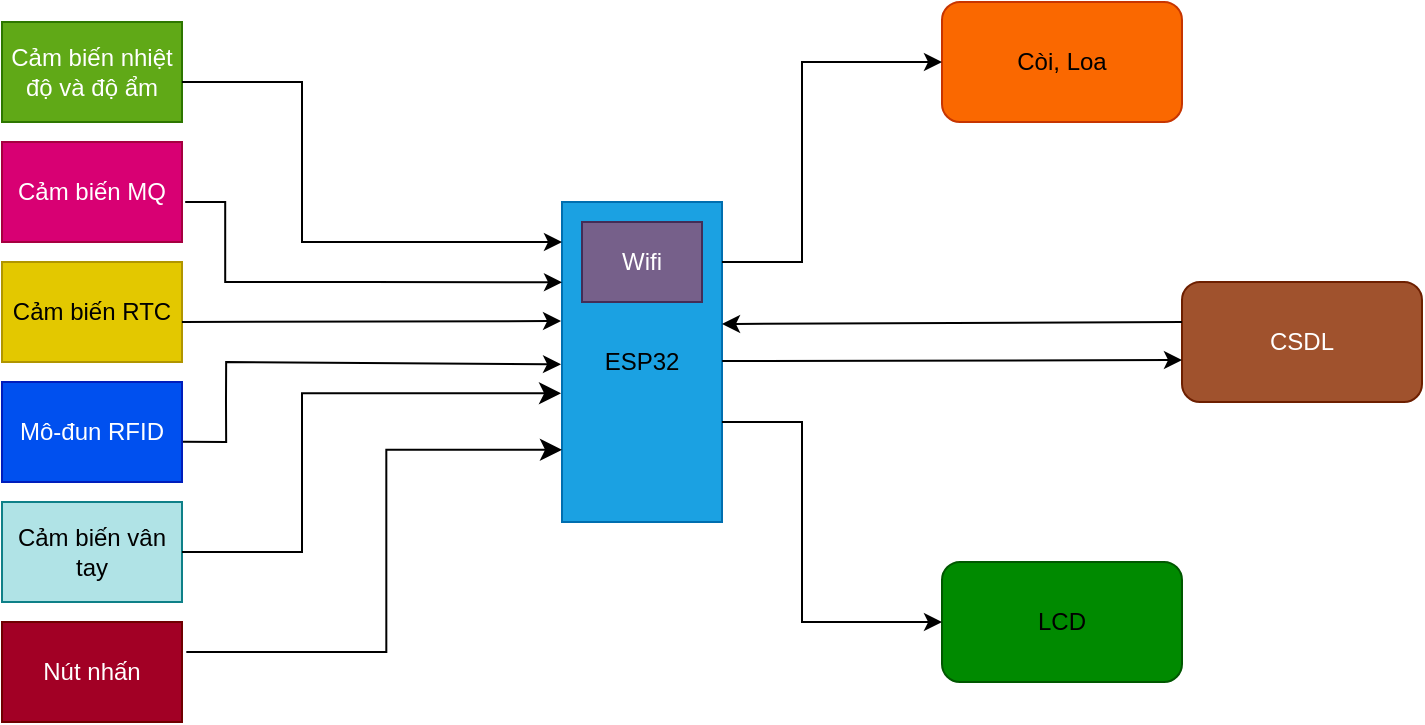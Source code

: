<mxfile version="25.0.3" pages="2">
  <diagram name="sodokhoitongquan" id="64c3da0e-402f-94eb-ee01-a36477274f13">
    <mxGraphModel dx="983" dy="383" grid="1" gridSize="10" guides="1" tooltips="1" connect="1" arrows="1" fold="1" page="1" pageScale="1" pageWidth="1169" pageHeight="826" background="none" math="0" shadow="0">
      <root>
        <mxCell id="0" />
        <mxCell id="1" parent="0" />
        <mxCell id="4QXBh2XOJ26GfqATqNKU-235" value="" style="rounded=0;whiteSpace=wrap;html=1;direction=south;fillColor=#1ba1e2;strokeColor=#006EAF;fontColor=#ffffff;" parent="1" vertex="1">
          <mxGeometry x="290" y="220" width="80" height="160" as="geometry" />
        </mxCell>
        <mxCell id="4QXBh2XOJ26GfqATqNKU-236" value="ESP32" style="text;html=1;align=center;verticalAlign=middle;whiteSpace=wrap;rounded=0;" parent="1" vertex="1">
          <mxGeometry x="300" y="285" width="60" height="30" as="geometry" />
        </mxCell>
        <mxCell id="4QXBh2XOJ26GfqATqNKU-243" value="&lt;font style=&quot;vertical-align: inherit;&quot;&gt;&lt;font style=&quot;vertical-align: inherit;&quot;&gt;Cảm biến nhiệt độ và độ ẩm&lt;/font&gt;&lt;/font&gt;" style="rounded=0;whiteSpace=wrap;html=1;fillColor=#60a917;fontColor=#ffffff;strokeColor=#2D7600;" parent="1" vertex="1">
          <mxGeometry x="10" y="130" width="90" height="50" as="geometry" />
        </mxCell>
        <mxCell id="4QXBh2XOJ26GfqATqNKU-245" value="&lt;font style=&quot;vertical-align: inherit;&quot;&gt;&lt;font style=&quot;vertical-align: inherit;&quot;&gt;Cảm biến MQ&lt;/font&gt;&lt;/font&gt;" style="rounded=0;whiteSpace=wrap;html=1;fillColor=#d80073;fontColor=#ffffff;strokeColor=#A50040;" parent="1" vertex="1">
          <mxGeometry x="10" y="190" width="90" height="50" as="geometry" />
        </mxCell>
        <mxCell id="4QXBh2XOJ26GfqATqNKU-248" value="&lt;font style=&quot;vertical-align: inherit;&quot;&gt;&lt;font style=&quot;vertical-align: inherit;&quot;&gt;&lt;font style=&quot;vertical-align: inherit;&quot;&gt;&lt;font style=&quot;vertical-align: inherit;&quot;&gt;&lt;font style=&quot;vertical-align: inherit;&quot;&gt;&lt;font style=&quot;vertical-align: inherit;&quot;&gt;&lt;font style=&quot;vertical-align: inherit;&quot;&gt;&lt;font style=&quot;vertical-align: inherit;&quot;&gt;&lt;font style=&quot;vertical-align: inherit;&quot;&gt;&lt;font style=&quot;vertical-align: inherit;&quot;&gt;Cảm biến RTC&lt;/font&gt;&lt;/font&gt;&lt;/font&gt;&lt;/font&gt;&lt;/font&gt;&lt;/font&gt;&lt;/font&gt;&lt;/font&gt;&lt;/font&gt;&lt;/font&gt;" style="rounded=0;whiteSpace=wrap;html=1;fillColor=#e3c800;fontColor=#000000;strokeColor=#B09500;" parent="1" vertex="1">
          <mxGeometry x="10" y="250" width="90" height="50" as="geometry" />
        </mxCell>
        <mxCell id="4QXBh2XOJ26GfqATqNKU-249" value="&lt;font style=&quot;vertical-align: inherit;&quot;&gt;&lt;font style=&quot;vertical-align: inherit;&quot;&gt;&lt;font style=&quot;vertical-align: inherit;&quot;&gt;&lt;font style=&quot;vertical-align: inherit;&quot;&gt;Mô-đun RFID&lt;/font&gt;&lt;/font&gt;&lt;/font&gt;&lt;/font&gt;" style="rounded=0;whiteSpace=wrap;html=1;fillColor=#0050ef;strokeColor=#001DBC;fontColor=#ffffff;" parent="1" vertex="1">
          <mxGeometry x="10" y="310" width="90" height="50" as="geometry" />
        </mxCell>
        <mxCell id="4QXBh2XOJ26GfqATqNKU-250" value="&lt;div&gt;&lt;font style=&quot;vertical-align: inherit;&quot;&gt;&lt;font style=&quot;vertical-align: inherit;&quot;&gt;Cảm biến vân tay&lt;/font&gt;&lt;/font&gt;&lt;/div&gt;" style="rounded=0;whiteSpace=wrap;html=1;fillColor=#b0e3e6;strokeColor=#0e8088;" parent="1" vertex="1">
          <mxGeometry x="10" y="370" width="90" height="50" as="geometry" />
        </mxCell>
        <mxCell id="4QXBh2XOJ26GfqATqNKU-251" value="&lt;div&gt;&lt;font style=&quot;vertical-align: inherit;&quot;&gt;&lt;font style=&quot;vertical-align: inherit;&quot;&gt;&lt;font style=&quot;vertical-align: inherit;&quot;&gt;&lt;font style=&quot;vertical-align: inherit;&quot;&gt;Nút nhấn&lt;/font&gt;&lt;/font&gt;&lt;/font&gt;&lt;/font&gt;&lt;/div&gt;" style="rounded=0;whiteSpace=wrap;html=1;fillColor=#a20025;strokeColor=#6F0000;fontColor=#ffffff;" parent="1" vertex="1">
          <mxGeometry x="10" y="430" width="90" height="50" as="geometry" />
        </mxCell>
        <mxCell id="4QXBh2XOJ26GfqATqNKU-252" value="" style="edgeStyle=elbowEdgeStyle;elbow=horizontal;endArrow=classic;html=1;curved=0;rounded=0;endSize=8;startSize=8;" parent="1" edge="1">
          <mxGeometry width="50" height="50" relative="1" as="geometry">
            <mxPoint x="102.16" y="445" as="sourcePoint" />
            <mxPoint x="290" y="343.88" as="targetPoint" />
            <Array as="points">
              <mxPoint x="202.16" y="435" />
            </Array>
          </mxGeometry>
        </mxCell>
        <mxCell id="4QXBh2XOJ26GfqATqNKU-254" value="" style="edgeStyle=elbowEdgeStyle;elbow=horizontal;endArrow=classic;html=1;curved=0;rounded=0;endSize=8;startSize=8;entryX=0.598;entryY=1.006;entryDx=0;entryDy=0;entryPerimeter=0;exitX=1;exitY=0.5;exitDx=0;exitDy=0;" parent="1" source="4QXBh2XOJ26GfqATqNKU-250" target="4QXBh2XOJ26GfqATqNKU-235" edge="1">
          <mxGeometry width="50" height="50" relative="1" as="geometry">
            <mxPoint x="103.76" y="370" as="sourcePoint" />
            <mxPoint x="290" y="315.6" as="targetPoint" />
            <Array as="points">
              <mxPoint x="160" y="340" />
            </Array>
          </mxGeometry>
        </mxCell>
        <mxCell id="GQ5-Jx8cwLUFkjZxTQZT-1" value="" style="endArrow=classic;html=1;rounded=0;entryX=0.507;entryY=1.006;entryDx=0;entryDy=0;entryPerimeter=0;exitX=1.005;exitY=0.597;exitDx=0;exitDy=0;exitPerimeter=0;" parent="1" source="4QXBh2XOJ26GfqATqNKU-249" target="4QXBh2XOJ26GfqATqNKU-235" edge="1">
          <mxGeometry width="50" height="50" relative="1" as="geometry">
            <mxPoint x="102.08" y="340" as="sourcePoint" />
            <mxPoint x="290" y="301.12" as="targetPoint" />
            <Array as="points">
              <mxPoint x="122.08" y="340" />
              <mxPoint x="122" y="320" />
              <mxPoint x="122.08" y="300" />
            </Array>
          </mxGeometry>
        </mxCell>
        <mxCell id="GQ5-Jx8cwLUFkjZxTQZT-2" value="" style="endArrow=classic;html=1;rounded=0;entryX=0.372;entryY=1.006;entryDx=0;entryDy=0;entryPerimeter=0;" parent="1" target="4QXBh2XOJ26GfqATqNKU-235" edge="1">
          <mxGeometry width="50" height="50" relative="1" as="geometry">
            <mxPoint x="100" y="280" as="sourcePoint" />
            <mxPoint x="150" y="230" as="targetPoint" />
          </mxGeometry>
        </mxCell>
        <mxCell id="GQ5-Jx8cwLUFkjZxTQZT-3" value="" style="endArrow=classic;html=1;rounded=0;entryX=0.251;entryY=1.02;entryDx=0;entryDy=0;entryPerimeter=0;" parent="1" edge="1">
          <mxGeometry width="50" height="50" relative="1" as="geometry">
            <mxPoint x="101.6" y="220" as="sourcePoint" />
            <mxPoint x="290.0" y="260.16" as="targetPoint" />
            <Array as="points">
              <mxPoint x="121.6" y="220" />
              <mxPoint x="121.6" y="260" />
              <mxPoint x="161.6" y="260" />
              <mxPoint x="191.6" y="260" />
            </Array>
          </mxGeometry>
        </mxCell>
        <mxCell id="GQ5-Jx8cwLUFkjZxTQZT-4" value="" style="endArrow=classic;html=1;rounded=0;entryX=0.125;entryY=1;entryDx=0;entryDy=0;entryPerimeter=0;" parent="1" target="4QXBh2XOJ26GfqATqNKU-235" edge="1">
          <mxGeometry width="50" height="50" relative="1" as="geometry">
            <mxPoint x="100" y="160" as="sourcePoint" />
            <mxPoint x="250" y="220" as="targetPoint" />
            <Array as="points">
              <mxPoint x="160" y="160" />
              <mxPoint x="160" y="240" />
            </Array>
          </mxGeometry>
        </mxCell>
        <mxCell id="GQ5-Jx8cwLUFkjZxTQZT-7" value="" style="rounded=1;whiteSpace=wrap;html=1;fillColor=#008a00;fontColor=#ffffff;strokeColor=#005700;" parent="1" vertex="1">
          <mxGeometry x="480" y="400" width="120" height="60" as="geometry" />
        </mxCell>
        <mxCell id="GQ5-Jx8cwLUFkjZxTQZT-9" value="&lt;font style=&quot;vertical-align: inherit;&quot;&gt;&lt;font style=&quot;vertical-align: inherit;&quot;&gt;LCD&lt;/font&gt;&lt;/font&gt;" style="text;html=1;align=center;verticalAlign=middle;whiteSpace=wrap;rounded=0;" parent="1" vertex="1">
          <mxGeometry x="510" y="415" width="60" height="30" as="geometry" />
        </mxCell>
        <mxCell id="WjMMTbm4OnK2rGZAfVVz-1" value="&lt;font style=&quot;vertical-align: inherit;&quot;&gt;&lt;font style=&quot;vertical-align: inherit;&quot;&gt;CSDL&lt;/font&gt;&lt;/font&gt;" style="rounded=1;whiteSpace=wrap;html=1;fillColor=#a0522d;fontColor=#ffffff;strokeColor=#6D1F00;" parent="1" vertex="1">
          <mxGeometry x="600" y="260" width="120" height="60" as="geometry" />
        </mxCell>
        <mxCell id="WjMMTbm4OnK2rGZAfVVz-2" value="&lt;font style=&quot;vertical-align: inherit;&quot;&gt;&lt;font style=&quot;vertical-align: inherit;&quot;&gt;&lt;font style=&quot;vertical-align: inherit;&quot;&gt;&lt;font style=&quot;vertical-align: inherit;&quot;&gt;Còi, Loa&lt;/font&gt;&lt;/font&gt;&lt;/font&gt;&lt;/font&gt;" style="rounded=1;whiteSpace=wrap;html=1;fillColor=#fa6800;fontColor=#000000;strokeColor=#C73500;" parent="1" vertex="1">
          <mxGeometry x="480" y="120" width="120" height="60" as="geometry" />
        </mxCell>
        <mxCell id="WjMMTbm4OnK2rGZAfVVz-3" value="" style="endArrow=classic;html=1;rounded=0;entryX=0;entryY=0.5;entryDx=0;entryDy=0;exitX=0.441;exitY=-0.001;exitDx=0;exitDy=0;exitPerimeter=0;" parent="1" edge="1">
          <mxGeometry width="50" height="50" relative="1" as="geometry">
            <mxPoint x="370.08" y="299.56" as="sourcePoint" />
            <mxPoint x="600" y="299" as="targetPoint" />
          </mxGeometry>
        </mxCell>
        <mxCell id="WjMMTbm4OnK2rGZAfVVz-4" value="" style="endArrow=classic;html=1;rounded=0;entryX=0;entryY=0.501;entryDx=0;entryDy=0;entryPerimeter=0;" parent="1" target="GQ5-Jx8cwLUFkjZxTQZT-7" edge="1">
          <mxGeometry width="50" height="50" relative="1" as="geometry">
            <mxPoint x="370" y="330" as="sourcePoint" />
            <mxPoint x="420" y="280" as="targetPoint" />
            <Array as="points">
              <mxPoint x="410" y="330" />
              <mxPoint x="410" y="430" />
            </Array>
          </mxGeometry>
        </mxCell>
        <mxCell id="WjMMTbm4OnK2rGZAfVVz-5" value="" style="endArrow=classic;html=1;rounded=0;entryX=0;entryY=0.5;entryDx=0;entryDy=0;" parent="1" target="WjMMTbm4OnK2rGZAfVVz-2" edge="1">
          <mxGeometry width="50" height="50" relative="1" as="geometry">
            <mxPoint x="370" y="250" as="sourcePoint" />
            <mxPoint x="420" y="200" as="targetPoint" />
            <Array as="points">
              <mxPoint x="410" y="250" />
              <mxPoint x="410" y="150" />
            </Array>
          </mxGeometry>
        </mxCell>
        <mxCell id="WjMMTbm4OnK2rGZAfVVz-7" value="" style="endArrow=classic;html=1;rounded=0;" parent="1" edge="1">
          <mxGeometry width="50" height="50" relative="1" as="geometry">
            <mxPoint x="600" y="280" as="sourcePoint" />
            <mxPoint x="370" y="281" as="targetPoint" />
          </mxGeometry>
        </mxCell>
        <mxCell id="WjMMTbm4OnK2rGZAfVVz-8" value="Wifi" style="rounded=0;whiteSpace=wrap;html=1;fillColor=#76608a;fontColor=#ffffff;strokeColor=#432D57;" parent="1" vertex="1">
          <mxGeometry x="300" y="230" width="60" height="40" as="geometry" />
        </mxCell>
      </root>
    </mxGraphModel>
  </diagram>
  <diagram id="EswKRP8nMoJq7psEBRuX" name="banvemachdien">
    <mxGraphModel dx="1404" dy="547" grid="1" gridSize="10" guides="1" tooltips="1" connect="1" arrows="1" fold="1" page="1" pageScale="1" pageWidth="827" pageHeight="1169" math="0" shadow="0">
      <root>
        <mxCell id="0" />
        <mxCell id="1" parent="0" />
        <mxCell id="_2Byxi--fuGJxd_Ck36Q-1" value="" style="rounded=0;whiteSpace=wrap;html=1;direction=south;fillColor=#fff2cc;strokeColor=#d6b656;labelBorderColor=default;" vertex="1" parent="1">
          <mxGeometry x="320" y="120" width="110" height="200" as="geometry" />
        </mxCell>
        <mxCell id="_2Byxi--fuGJxd_Ck36Q-2" value="ESP32_38Pin" style="text;html=1;align=center;verticalAlign=middle;whiteSpace=wrap;rounded=0;fontSize=8;" vertex="1" parent="1">
          <mxGeometry x="320" y="320" width="50" height="10" as="geometry" />
        </mxCell>
        <mxCell id="_2Byxi--fuGJxd_Ck36Q-3" value="EN" style="text;html=1;align=center;verticalAlign=middle;whiteSpace=wrap;rounded=0;fontSize=8;" vertex="1" parent="1">
          <mxGeometry x="320" y="170" width="20" height="10" as="geometry" />
        </mxCell>
        <mxCell id="_2Byxi--fuGJxd_Ck36Q-4" value="VP" style="text;html=1;align=center;verticalAlign=middle;whiteSpace=wrap;rounded=0;fontSize=8;" vertex="1" parent="1">
          <mxGeometry x="320" y="180" width="20" height="10" as="geometry" />
        </mxCell>
        <mxCell id="_2Byxi--fuGJxd_Ck36Q-5" value="VN" style="text;html=1;align=center;verticalAlign=middle;whiteSpace=wrap;rounded=0;fontSize=8;" vertex="1" parent="1">
          <mxGeometry x="320" y="190" width="20" height="10" as="geometry" />
        </mxCell>
        <mxCell id="_2Byxi--fuGJxd_Ck36Q-6" value="GPIO34" style="text;html=1;align=center;verticalAlign=middle;whiteSpace=wrap;rounded=0;fontSize=8;" vertex="1" parent="1">
          <mxGeometry x="320" y="200" width="40" height="10" as="geometry" />
        </mxCell>
        <mxCell id="_2Byxi--fuGJxd_Ck36Q-7" value="GPIO35" style="text;html=1;align=center;verticalAlign=middle;whiteSpace=wrap;rounded=0;fontSize=8;" vertex="1" parent="1">
          <mxGeometry x="325" y="210" width="30" height="10" as="geometry" />
        </mxCell>
        <mxCell id="_2Byxi--fuGJxd_Ck36Q-8" value="" style="endArrow=none;dashed=1;html=1;dashPattern=1 3;strokeWidth=2;rounded=0;entryX=0.846;entryY=-0.009;entryDx=0;entryDy=0;entryPerimeter=0;" edge="1" parent="1">
          <mxGeometry width="50" height="50" relative="1" as="geometry">
            <mxPoint x="320" y="160.8" as="sourcePoint" />
            <mxPoint x="430.99" y="160.0" as="targetPoint" />
          </mxGeometry>
        </mxCell>
        <mxCell id="_2Byxi--fuGJxd_Ck36Q-9" value="" style="endArrow=none;html=1;rounded=0;entryX=0.05;entryY=0.091;entryDx=0;entryDy=0;entryPerimeter=0;" edge="1" parent="1" target="_2Byxi--fuGJxd_Ck36Q-1">
          <mxGeometry width="50" height="50" relative="1" as="geometry">
            <mxPoint x="340" y="150" as="sourcePoint" />
            <mxPoint x="390" y="100" as="targetPoint" />
            <Array as="points">
              <mxPoint x="340" y="130" />
              <mxPoint x="350" y="130" />
              <mxPoint x="350" y="140" />
              <mxPoint x="360" y="140" />
              <mxPoint x="360" y="130" />
              <mxPoint x="370" y="130" />
              <mxPoint x="370" y="140" />
              <mxPoint x="380" y="140" />
              <mxPoint x="380" y="130" />
              <mxPoint x="390" y="130" />
              <mxPoint x="390" y="140" />
              <mxPoint x="400" y="140" />
              <mxPoint x="400" y="130" />
              <mxPoint x="410" y="130" />
            </Array>
          </mxGeometry>
        </mxCell>
        <mxCell id="_2Byxi--fuGJxd_Ck36Q-10" value="GPIO32" style="text;html=1;align=center;verticalAlign=middle;whiteSpace=wrap;rounded=0;fontSize=8;" vertex="1" parent="1">
          <mxGeometry x="325" y="220" width="30" height="10" as="geometry" />
        </mxCell>
        <mxCell id="_2Byxi--fuGJxd_Ck36Q-11" value="GPIO33" style="text;html=1;align=center;verticalAlign=middle;whiteSpace=wrap;rounded=0;fontSize=8;" vertex="1" parent="1">
          <mxGeometry x="325" y="230" width="30" height="10" as="geometry" />
        </mxCell>
        <mxCell id="_2Byxi--fuGJxd_Ck36Q-12" value="GPIO25" style="text;html=1;align=center;verticalAlign=middle;whiteSpace=wrap;rounded=0;fontSize=8;" vertex="1" parent="1">
          <mxGeometry x="325" y="240" width="30" height="10" as="geometry" />
        </mxCell>
        <mxCell id="_2Byxi--fuGJxd_Ck36Q-13" value="GPIO26" style="text;html=1;align=center;verticalAlign=middle;whiteSpace=wrap;rounded=0;fontSize=8;" vertex="1" parent="1">
          <mxGeometry x="325" y="250" width="30" height="10" as="geometry" />
        </mxCell>
        <mxCell id="_2Byxi--fuGJxd_Ck36Q-14" value="GPIO27" style="text;html=1;align=center;verticalAlign=middle;whiteSpace=wrap;rounded=0;fontSize=8;" vertex="1" parent="1">
          <mxGeometry x="325" y="260" width="30" height="10" as="geometry" />
        </mxCell>
        <mxCell id="_2Byxi--fuGJxd_Ck36Q-15" value="GPIO14" style="text;html=1;align=center;verticalAlign=middle;whiteSpace=wrap;rounded=0;fontSize=8;" vertex="1" parent="1">
          <mxGeometry x="325" y="270" width="30" height="10" as="geometry" />
        </mxCell>
        <mxCell id="_2Byxi--fuGJxd_Ck36Q-16" value="GPIO12" style="text;html=1;align=center;verticalAlign=middle;whiteSpace=wrap;rounded=0;fontSize=8;" vertex="1" parent="1">
          <mxGeometry x="325" y="280" width="30" height="10" as="geometry" />
        </mxCell>
        <mxCell id="_2Byxi--fuGJxd_Ck36Q-17" value="GPIO13" style="text;html=1;align=center;verticalAlign=middle;whiteSpace=wrap;rounded=0;fontSize=8;" vertex="1" parent="1">
          <mxGeometry x="325" y="290" width="30" height="10" as="geometry" />
        </mxCell>
        <mxCell id="_2Byxi--fuGJxd_Ck36Q-18" value="GND" style="text;html=1;align=center;verticalAlign=middle;whiteSpace=wrap;rounded=0;fontSize=8;" vertex="1" parent="1">
          <mxGeometry x="320" y="300" width="30" height="10" as="geometry" />
        </mxCell>
        <mxCell id="_2Byxi--fuGJxd_Ck36Q-19" value="VIN" style="text;html=1;align=center;verticalAlign=middle;whiteSpace=wrap;rounded=0;fontSize=8;" vertex="1" parent="1">
          <mxGeometry x="320" y="310" width="30" height="10" as="geometry" />
        </mxCell>
        <mxCell id="_2Byxi--fuGJxd_Ck36Q-20" value="3.3V" style="text;html=1;align=center;verticalAlign=middle;whiteSpace=wrap;rounded=0;fontSize=8;" vertex="1" parent="1">
          <mxGeometry x="405" y="310" width="20" height="10" as="geometry" />
        </mxCell>
        <mxCell id="_2Byxi--fuGJxd_Ck36Q-21" value="GPIO21" style="text;html=1;align=center;verticalAlign=middle;whiteSpace=wrap;rounded=0;fontSize=8;" vertex="1" parent="1">
          <mxGeometry x="390" y="210" width="40" height="10" as="geometry" />
        </mxCell>
        <mxCell id="_2Byxi--fuGJxd_Ck36Q-22" value="GPIO19" style="text;html=1;align=center;verticalAlign=middle;whiteSpace=wrap;rounded=0;fontSize=8;" vertex="1" parent="1">
          <mxGeometry x="395" y="220" width="30" height="10" as="geometry" />
        </mxCell>
        <mxCell id="_2Byxi--fuGJxd_Ck36Q-23" value="GPIO18" style="text;html=1;align=center;verticalAlign=middle;whiteSpace=wrap;rounded=0;fontSize=8;" vertex="1" parent="1">
          <mxGeometry x="395" y="230" width="30" height="10" as="geometry" />
        </mxCell>
        <mxCell id="_2Byxi--fuGJxd_Ck36Q-24" value="GPIO5" style="text;html=1;align=center;verticalAlign=middle;whiteSpace=wrap;rounded=0;fontSize=8;" vertex="1" parent="1">
          <mxGeometry x="395" y="240" width="30" height="10" as="geometry" />
        </mxCell>
        <mxCell id="_2Byxi--fuGJxd_Ck36Q-25" value="GPIO17" style="text;html=1;align=center;verticalAlign=middle;whiteSpace=wrap;rounded=0;fontSize=8;" vertex="1" parent="1">
          <mxGeometry x="395" y="250" width="30" height="10" as="geometry" />
        </mxCell>
        <mxCell id="_2Byxi--fuGJxd_Ck36Q-26" value="GPIO16" style="text;html=1;align=center;verticalAlign=middle;whiteSpace=wrap;rounded=0;fontSize=8;" vertex="1" parent="1">
          <mxGeometry x="395" y="260" width="30" height="10" as="geometry" />
        </mxCell>
        <mxCell id="_2Byxi--fuGJxd_Ck36Q-27" value="GPIO4" style="text;html=1;align=center;verticalAlign=middle;whiteSpace=wrap;rounded=0;fontSize=8;" vertex="1" parent="1">
          <mxGeometry x="395" y="270" width="30" height="10" as="geometry" />
        </mxCell>
        <mxCell id="_2Byxi--fuGJxd_Ck36Q-28" value="GPIO2" style="text;html=1;align=center;verticalAlign=middle;whiteSpace=wrap;rounded=0;fontSize=8;" vertex="1" parent="1">
          <mxGeometry x="395" y="280" width="30" height="10" as="geometry" />
        </mxCell>
        <mxCell id="_2Byxi--fuGJxd_Ck36Q-29" value="GPIO15" style="text;html=1;align=center;verticalAlign=middle;whiteSpace=wrap;rounded=0;fontSize=8;" vertex="1" parent="1">
          <mxGeometry x="395" y="290" width="30" height="10" as="geometry" />
        </mxCell>
        <mxCell id="_2Byxi--fuGJxd_Ck36Q-30" value="GPIO1" style="text;html=1;align=center;verticalAlign=middle;whiteSpace=wrap;rounded=0;fontSize=8;" vertex="1" parent="1">
          <mxGeometry x="395" y="190" width="30" height="10" as="geometry" />
        </mxCell>
        <mxCell id="_2Byxi--fuGJxd_Ck36Q-31" value="GND" style="text;html=1;align=center;verticalAlign=middle;whiteSpace=wrap;rounded=0;fontSize=8;" vertex="1" parent="1">
          <mxGeometry x="400" y="300" width="30" height="10" as="geometry" />
        </mxCell>
        <mxCell id="_2Byxi--fuGJxd_Ck36Q-32" value="GPIO3" style="text;html=1;align=center;verticalAlign=middle;whiteSpace=wrap;rounded=0;fontSize=8;" vertex="1" parent="1">
          <mxGeometry x="395" y="200" width="30" height="10" as="geometry" />
        </mxCell>
        <mxCell id="_2Byxi--fuGJxd_Ck36Q-33" value="GPIO22" style="text;html=1;align=center;verticalAlign=middle;whiteSpace=wrap;rounded=0;fontSize=8;" vertex="1" parent="1">
          <mxGeometry x="395" y="180" width="30" height="10" as="geometry" />
        </mxCell>
        <mxCell id="_2Byxi--fuGJxd_Ck36Q-34" value="GPIO23" style="text;html=1;align=center;verticalAlign=middle;whiteSpace=wrap;rounded=0;fontSize=8;" vertex="1" parent="1">
          <mxGeometry x="395" y="170" width="30" height="10" as="geometry" />
        </mxCell>
        <mxCell id="_2Byxi--fuGJxd_Ck36Q-35" value="" style="endArrow=none;html=1;rounded=0;" edge="1" parent="1">
          <mxGeometry width="50" height="50" relative="1" as="geometry">
            <mxPoint x="430" y="174.93" as="sourcePoint" />
            <mxPoint x="480" y="174.93" as="targetPoint" />
          </mxGeometry>
        </mxCell>
        <mxCell id="_2Byxi--fuGJxd_Ck36Q-36" value="" style="endArrow=none;html=1;rounded=0;" edge="1" parent="1">
          <mxGeometry width="50" height="50" relative="1" as="geometry">
            <mxPoint x="430" y="184.95" as="sourcePoint" />
            <mxPoint x="480" y="184.95" as="targetPoint" />
          </mxGeometry>
        </mxCell>
        <mxCell id="_2Byxi--fuGJxd_Ck36Q-37" value="" style="endArrow=none;html=1;rounded=0;" edge="1" parent="1">
          <mxGeometry width="50" height="50" relative="1" as="geometry">
            <mxPoint x="430" y="194.97" as="sourcePoint" />
            <mxPoint x="480" y="194.97" as="targetPoint" />
          </mxGeometry>
        </mxCell>
        <mxCell id="_2Byxi--fuGJxd_Ck36Q-38" value="" style="endArrow=none;html=1;rounded=0;" edge="1" parent="1">
          <mxGeometry width="50" height="50" relative="1" as="geometry">
            <mxPoint x="430" y="204.98" as="sourcePoint" />
            <mxPoint x="480" y="204.98" as="targetPoint" />
          </mxGeometry>
        </mxCell>
        <mxCell id="_2Byxi--fuGJxd_Ck36Q-39" value="" style="endArrow=none;html=1;rounded=0;" edge="1" parent="1">
          <mxGeometry width="50" height="50" relative="1" as="geometry">
            <mxPoint x="430" y="214.95" as="sourcePoint" />
            <mxPoint x="480" y="214.95" as="targetPoint" />
          </mxGeometry>
        </mxCell>
        <mxCell id="_2Byxi--fuGJxd_Ck36Q-40" value="" style="endArrow=none;html=1;rounded=0;" edge="1" parent="1">
          <mxGeometry width="50" height="50" relative="1" as="geometry">
            <mxPoint x="430" y="224.97" as="sourcePoint" />
            <mxPoint x="480" y="224.97" as="targetPoint" />
          </mxGeometry>
        </mxCell>
        <mxCell id="_2Byxi--fuGJxd_Ck36Q-41" value="" style="endArrow=none;html=1;rounded=0;" edge="1" parent="1">
          <mxGeometry width="50" height="50" relative="1" as="geometry">
            <mxPoint x="430" y="234.97" as="sourcePoint" />
            <mxPoint x="480" y="234.97" as="targetPoint" />
          </mxGeometry>
        </mxCell>
        <mxCell id="_2Byxi--fuGJxd_Ck36Q-42" value="" style="endArrow=none;html=1;rounded=0;" edge="1" parent="1">
          <mxGeometry width="50" height="50" relative="1" as="geometry">
            <mxPoint x="430" y="244.98" as="sourcePoint" />
            <mxPoint x="480" y="244.98" as="targetPoint" />
          </mxGeometry>
        </mxCell>
        <mxCell id="_2Byxi--fuGJxd_Ck36Q-43" value="" style="endArrow=none;html=1;rounded=0;" edge="1" parent="1">
          <mxGeometry width="50" height="50" relative="1" as="geometry">
            <mxPoint x="430" y="254.98" as="sourcePoint" />
            <mxPoint x="480" y="254.98" as="targetPoint" />
          </mxGeometry>
        </mxCell>
        <mxCell id="_2Byxi--fuGJxd_Ck36Q-44" value="" style="endArrow=none;html=1;rounded=0;" edge="1" parent="1">
          <mxGeometry width="50" height="50" relative="1" as="geometry">
            <mxPoint x="430" y="264.86" as="sourcePoint" />
            <mxPoint x="480" y="264.86" as="targetPoint" />
          </mxGeometry>
        </mxCell>
        <mxCell id="_2Byxi--fuGJxd_Ck36Q-45" value="" style="endArrow=none;html=1;rounded=0;" edge="1" parent="1">
          <mxGeometry width="50" height="50" relative="1" as="geometry">
            <mxPoint x="430" y="274.86" as="sourcePoint" />
            <mxPoint x="480" y="274.86" as="targetPoint" />
          </mxGeometry>
        </mxCell>
        <mxCell id="_2Byxi--fuGJxd_Ck36Q-46" value="" style="endArrow=none;html=1;rounded=0;" edge="1" parent="1">
          <mxGeometry width="50" height="50" relative="1" as="geometry">
            <mxPoint x="430" y="284.86" as="sourcePoint" />
            <mxPoint x="480" y="284.86" as="targetPoint" />
          </mxGeometry>
        </mxCell>
        <mxCell id="_2Byxi--fuGJxd_Ck36Q-47" value="" style="endArrow=none;html=1;rounded=0;" edge="1" parent="1">
          <mxGeometry width="50" height="50" relative="1" as="geometry">
            <mxPoint x="430" y="294.86" as="sourcePoint" />
            <mxPoint x="480" y="294.86" as="targetPoint" />
          </mxGeometry>
        </mxCell>
        <mxCell id="_2Byxi--fuGJxd_Ck36Q-48" value="" style="endArrow=none;html=1;rounded=0;" edge="1" parent="1">
          <mxGeometry width="50" height="50" relative="1" as="geometry">
            <mxPoint x="430" y="304.86" as="sourcePoint" />
            <mxPoint x="480" y="304.86" as="targetPoint" />
          </mxGeometry>
        </mxCell>
        <mxCell id="_2Byxi--fuGJxd_Ck36Q-49" value="" style="endArrow=none;html=1;rounded=0;" edge="1" parent="1">
          <mxGeometry width="50" height="50" relative="1" as="geometry">
            <mxPoint x="430" y="314.86" as="sourcePoint" />
            <mxPoint x="480" y="314.86" as="targetPoint" />
          </mxGeometry>
        </mxCell>
        <mxCell id="_2Byxi--fuGJxd_Ck36Q-50" value="" style="endArrow=none;html=1;rounded=0;" edge="1" parent="1">
          <mxGeometry width="50" height="50" relative="1" as="geometry">
            <mxPoint x="270" y="174.77" as="sourcePoint" />
            <mxPoint x="320" y="174.77" as="targetPoint" />
          </mxGeometry>
        </mxCell>
        <mxCell id="_2Byxi--fuGJxd_Ck36Q-51" value="" style="endArrow=none;html=1;rounded=0;" edge="1" parent="1">
          <mxGeometry width="50" height="50" relative="1" as="geometry">
            <mxPoint x="270" y="184.77" as="sourcePoint" />
            <mxPoint x="320" y="184.77" as="targetPoint" />
          </mxGeometry>
        </mxCell>
        <mxCell id="_2Byxi--fuGJxd_Ck36Q-52" value="" style="endArrow=none;html=1;rounded=0;" edge="1" parent="1">
          <mxGeometry width="50" height="50" relative="1" as="geometry">
            <mxPoint x="270" y="194.77" as="sourcePoint" />
            <mxPoint x="320" y="194.77" as="targetPoint" />
          </mxGeometry>
        </mxCell>
        <mxCell id="_2Byxi--fuGJxd_Ck36Q-53" value="" style="endArrow=none;html=1;rounded=0;" edge="1" parent="1">
          <mxGeometry width="50" height="50" relative="1" as="geometry">
            <mxPoint x="270" y="204.77" as="sourcePoint" />
            <mxPoint x="320" y="204.77" as="targetPoint" />
          </mxGeometry>
        </mxCell>
        <mxCell id="_2Byxi--fuGJxd_Ck36Q-54" value="" style="endArrow=none;html=1;rounded=0;" edge="1" parent="1">
          <mxGeometry width="50" height="50" relative="1" as="geometry">
            <mxPoint x="270" y="214.77" as="sourcePoint" />
            <mxPoint x="320" y="214.77" as="targetPoint" />
          </mxGeometry>
        </mxCell>
        <mxCell id="_2Byxi--fuGJxd_Ck36Q-55" value="" style="endArrow=none;html=1;rounded=0;" edge="1" parent="1">
          <mxGeometry width="50" height="50" relative="1" as="geometry">
            <mxPoint x="270" y="224.83" as="sourcePoint" />
            <mxPoint x="320" y="224.83" as="targetPoint" />
          </mxGeometry>
        </mxCell>
        <mxCell id="_2Byxi--fuGJxd_Ck36Q-56" value="" style="endArrow=none;html=1;rounded=0;" edge="1" parent="1">
          <mxGeometry width="50" height="50" relative="1" as="geometry">
            <mxPoint x="270" y="234.97" as="sourcePoint" />
            <mxPoint x="320" y="234.97" as="targetPoint" />
          </mxGeometry>
        </mxCell>
        <mxCell id="_2Byxi--fuGJxd_Ck36Q-57" value="" style="endArrow=none;html=1;rounded=0;" edge="1" parent="1">
          <mxGeometry width="50" height="50" relative="1" as="geometry">
            <mxPoint x="270" y="244.97" as="sourcePoint" />
            <mxPoint x="320" y="244.97" as="targetPoint" />
          </mxGeometry>
        </mxCell>
        <mxCell id="_2Byxi--fuGJxd_Ck36Q-58" value="" style="endArrow=none;html=1;rounded=0;" edge="1" parent="1">
          <mxGeometry width="50" height="50" relative="1" as="geometry">
            <mxPoint x="270" y="254.97" as="sourcePoint" />
            <mxPoint x="320" y="254.97" as="targetPoint" />
          </mxGeometry>
        </mxCell>
        <mxCell id="_2Byxi--fuGJxd_Ck36Q-59" value="" style="endArrow=none;html=1;rounded=0;" edge="1" parent="1">
          <mxGeometry width="50" height="50" relative="1" as="geometry">
            <mxPoint x="270" y="264.97" as="sourcePoint" />
            <mxPoint x="320" y="264.97" as="targetPoint" />
          </mxGeometry>
        </mxCell>
        <mxCell id="_2Byxi--fuGJxd_Ck36Q-60" value="" style="endArrow=none;html=1;rounded=0;" edge="1" parent="1">
          <mxGeometry width="50" height="50" relative="1" as="geometry">
            <mxPoint x="270" y="274.97" as="sourcePoint" />
            <mxPoint x="320" y="274.97" as="targetPoint" />
          </mxGeometry>
        </mxCell>
        <mxCell id="_2Byxi--fuGJxd_Ck36Q-61" value="" style="endArrow=none;html=1;rounded=0;" edge="1" parent="1">
          <mxGeometry width="50" height="50" relative="1" as="geometry">
            <mxPoint x="270" y="284.83" as="sourcePoint" />
            <mxPoint x="320" y="284.83" as="targetPoint" />
          </mxGeometry>
        </mxCell>
        <mxCell id="_2Byxi--fuGJxd_Ck36Q-62" value="" style="endArrow=none;html=1;rounded=0;" edge="1" parent="1">
          <mxGeometry width="50" height="50" relative="1" as="geometry">
            <mxPoint x="270" y="294.97" as="sourcePoint" />
            <mxPoint x="320" y="294.97" as="targetPoint" />
          </mxGeometry>
        </mxCell>
        <mxCell id="_2Byxi--fuGJxd_Ck36Q-63" value="" style="endArrow=none;html=1;rounded=0;" edge="1" parent="1">
          <mxGeometry width="50" height="50" relative="1" as="geometry">
            <mxPoint x="270" y="304.97" as="sourcePoint" />
            <mxPoint x="320" y="304.97" as="targetPoint" />
          </mxGeometry>
        </mxCell>
        <mxCell id="_2Byxi--fuGJxd_Ck36Q-64" value="" style="endArrow=none;html=1;rounded=0;" edge="1" parent="1">
          <mxGeometry width="50" height="50" relative="1" as="geometry">
            <mxPoint x="270" y="314.97" as="sourcePoint" />
            <mxPoint x="320" y="314.97" as="targetPoint" />
          </mxGeometry>
        </mxCell>
        <mxCell id="_2Byxi--fuGJxd_Ck36Q-65" value="" style="rounded=0;whiteSpace=wrap;html=1;fillColor=#fff2cc;strokeColor=#d6b656;" vertex="1" parent="1">
          <mxGeometry x="629.17" y="32" width="162" height="66" as="geometry" />
        </mxCell>
        <mxCell id="_2Byxi--fuGJxd_Ck36Q-66" value="" style="rounded=0;whiteSpace=wrap;html=1;fillColor=#60a917;fontColor=#ffffff;strokeColor=#2D7600;" vertex="1" parent="1">
          <mxGeometry x="668.17" y="35" width="120" height="60" as="geometry" />
        </mxCell>
        <mxCell id="_2Byxi--fuGJxd_Ck36Q-67" value="GND" style="text;html=1;align=center;verticalAlign=middle;whiteSpace=wrap;rounded=0;" vertex="1" parent="1">
          <mxGeometry x="629.17" y="40" width="39" height="12" as="geometry" />
        </mxCell>
        <mxCell id="_2Byxi--fuGJxd_Ck36Q-68" value="VCC" style="text;html=1;align=center;verticalAlign=middle;whiteSpace=wrap;rounded=0;" vertex="1" parent="1">
          <mxGeometry x="629.17" y="52" width="39" height="12" as="geometry" />
        </mxCell>
        <mxCell id="_2Byxi--fuGJxd_Ck36Q-69" value="SCL" style="text;html=1;align=center;verticalAlign=middle;whiteSpace=wrap;rounded=0;" vertex="1" parent="1">
          <mxGeometry x="629.17" y="76" width="39" height="12" as="geometry" />
        </mxCell>
        <mxCell id="_2Byxi--fuGJxd_Ck36Q-70" value="SDA" style="text;html=1;align=center;verticalAlign=middle;whiteSpace=wrap;rounded=0;" vertex="1" parent="1">
          <mxGeometry x="629.17" y="64" width="39" height="12" as="geometry" />
        </mxCell>
        <mxCell id="_2Byxi--fuGJxd_Ck36Q-71" value="" style="endArrow=none;html=1;rounded=0;" edge="1" parent="1">
          <mxGeometry width="50" height="50" relative="1" as="geometry">
            <mxPoint x="579.17" y="45.95" as="sourcePoint" />
            <mxPoint x="629.17" y="45.95" as="targetPoint" />
          </mxGeometry>
        </mxCell>
        <mxCell id="_2Byxi--fuGJxd_Ck36Q-72" value="" style="endArrow=none;html=1;rounded=0;" edge="1" parent="1">
          <mxGeometry width="50" height="50" relative="1" as="geometry">
            <mxPoint x="579.17" y="57.88" as="sourcePoint" />
            <mxPoint x="629.17" y="57.88" as="targetPoint" />
          </mxGeometry>
        </mxCell>
        <mxCell id="_2Byxi--fuGJxd_Ck36Q-73" value="" style="endArrow=none;html=1;rounded=0;" edge="1" parent="1">
          <mxGeometry width="50" height="50" relative="1" as="geometry">
            <mxPoint x="579.17" y="69.88" as="sourcePoint" />
            <mxPoint x="629.17" y="69.88" as="targetPoint" />
          </mxGeometry>
        </mxCell>
        <mxCell id="_2Byxi--fuGJxd_Ck36Q-74" value="" style="endArrow=none;html=1;rounded=0;" edge="1" parent="1">
          <mxGeometry width="50" height="50" relative="1" as="geometry">
            <mxPoint x="579.17" y="81.88" as="sourcePoint" />
            <mxPoint x="629.17" y="81.88" as="targetPoint" />
          </mxGeometry>
        </mxCell>
        <mxCell id="_2Byxi--fuGJxd_Ck36Q-75" value="" style="rounded=0;whiteSpace=wrap;html=1;fillColor=#fff2cc;strokeColor=#d6b656;" vertex="1" parent="1">
          <mxGeometry x="646.33" y="148.5" width="86" height="63" as="geometry" />
        </mxCell>
        <mxCell id="_2Byxi--fuGJxd_Ck36Q-76" value="DS3231" style="text;html=1;align=center;verticalAlign=middle;whiteSpace=wrap;rounded=0;fontSize=8;" vertex="1" parent="1">
          <mxGeometry x="646.33" y="211.5" width="28" height="10" as="geometry" />
        </mxCell>
        <mxCell id="_2Byxi--fuGJxd_Ck36Q-77" value="VCC" style="text;html=1;align=center;verticalAlign=middle;whiteSpace=wrap;rounded=0;" vertex="1" parent="1">
          <mxGeometry x="646.33" y="187.5" width="39" height="12" as="geometry" />
        </mxCell>
        <mxCell id="_2Byxi--fuGJxd_Ck36Q-78" value="SDA" style="text;html=1;align=center;verticalAlign=middle;whiteSpace=wrap;rounded=0;" vertex="1" parent="1">
          <mxGeometry x="646.33" y="175.5" width="39" height="12" as="geometry" />
        </mxCell>
        <mxCell id="_2Byxi--fuGJxd_Ck36Q-79" value="SCL" style="text;html=1;align=center;verticalAlign=middle;whiteSpace=wrap;rounded=0;" vertex="1" parent="1">
          <mxGeometry x="646.33" y="163.5" width="39" height="12" as="geometry" />
        </mxCell>
        <mxCell id="_2Byxi--fuGJxd_Ck36Q-80" value="GND" style="text;html=1;align=center;verticalAlign=middle;whiteSpace=wrap;rounded=0;" vertex="1" parent="1">
          <mxGeometry x="693.33" y="187.5" width="39" height="12" as="geometry" />
        </mxCell>
        <mxCell id="_2Byxi--fuGJxd_Ck36Q-81" value="SQW" style="text;html=1;align=center;verticalAlign=middle;whiteSpace=wrap;rounded=0;" vertex="1" parent="1">
          <mxGeometry x="693.33" y="175.5" width="39" height="12" as="geometry" />
        </mxCell>
        <mxCell id="_2Byxi--fuGJxd_Ck36Q-82" value="32K" style="text;html=1;align=center;verticalAlign=middle;whiteSpace=wrap;rounded=0;" vertex="1" parent="1">
          <mxGeometry x="693.33" y="163.5" width="39" height="12" as="geometry" />
        </mxCell>
        <mxCell id="_2Byxi--fuGJxd_Ck36Q-83" value="" style="endArrow=none;html=1;rounded=0;" edge="1" parent="1">
          <mxGeometry width="50" height="50" relative="1" as="geometry">
            <mxPoint x="596.33" y="169.3" as="sourcePoint" />
            <mxPoint x="646.33" y="169.3" as="targetPoint" />
          </mxGeometry>
        </mxCell>
        <mxCell id="_2Byxi--fuGJxd_Ck36Q-84" value="" style="endArrow=none;html=1;rounded=0;" edge="1" parent="1">
          <mxGeometry width="50" height="50" relative="1" as="geometry">
            <mxPoint x="596.33" y="181.33" as="sourcePoint" />
            <mxPoint x="646.33" y="181.33" as="targetPoint" />
          </mxGeometry>
        </mxCell>
        <mxCell id="_2Byxi--fuGJxd_Ck36Q-85" value="" style="endArrow=none;html=1;rounded=0;" edge="1" parent="1">
          <mxGeometry width="50" height="50" relative="1" as="geometry">
            <mxPoint x="596.33" y="193.33" as="sourcePoint" />
            <mxPoint x="646.33" y="193.33" as="targetPoint" />
          </mxGeometry>
        </mxCell>
        <mxCell id="_2Byxi--fuGJxd_Ck36Q-86" value="" style="endArrow=none;html=1;rounded=0;" edge="1" parent="1">
          <mxGeometry width="50" height="50" relative="1" as="geometry">
            <mxPoint x="732.33" y="169.46" as="sourcePoint" />
            <mxPoint x="782.33" y="169.46" as="targetPoint" />
          </mxGeometry>
        </mxCell>
        <mxCell id="_2Byxi--fuGJxd_Ck36Q-87" value="" style="endArrow=none;html=1;rounded=0;" edge="1" parent="1">
          <mxGeometry width="50" height="50" relative="1" as="geometry">
            <mxPoint x="732.33" y="181.5" as="sourcePoint" />
            <mxPoint x="782.33" y="181.5" as="targetPoint" />
          </mxGeometry>
        </mxCell>
        <mxCell id="_2Byxi--fuGJxd_Ck36Q-88" value="" style="endArrow=none;html=1;rounded=0;" edge="1" parent="1">
          <mxGeometry width="50" height="50" relative="1" as="geometry">
            <mxPoint x="732.33" y="193.33" as="sourcePoint" />
            <mxPoint x="782.33" y="193.33" as="targetPoint" />
          </mxGeometry>
        </mxCell>
        <mxCell id="_2Byxi--fuGJxd_Ck36Q-89" value="LCD20X4 I2C" style="text;html=1;align=center;verticalAlign=middle;whiteSpace=wrap;rounded=0;fontSize=8;" vertex="1" parent="1">
          <mxGeometry x="629.17" y="98" width="54" height="10" as="geometry" />
        </mxCell>
        <mxCell id="_2Byxi--fuGJxd_Ck36Q-90" value="" style="rounded=0;whiteSpace=wrap;html=1;fillColor=#fff2cc;strokeColor=#d6b656;" vertex="1" parent="1">
          <mxGeometry x="20" y="34.5" width="139" height="83" as="geometry" />
        </mxCell>
        <mxCell id="_2Byxi--fuGJxd_Ck36Q-91" value="" style="verticalLabelPosition=bottom;verticalAlign=top;html=1;shape=mxgraph.basic.arc;startAngle=0.877;endAngle=0.126;" vertex="1" parent="1">
          <mxGeometry x="15" y="42" width="82.5" height="100" as="geometry" />
        </mxCell>
        <mxCell id="_2Byxi--fuGJxd_Ck36Q-92" value="" style="verticalLabelPosition=bottom;verticalAlign=top;html=1;shape=mxgraph.basic.arc;startAngle=0.877;endAngle=0.126;direction=west;" vertex="1" parent="1">
          <mxGeometry x="15" y="10" width="82.5" height="100" as="geometry" />
        </mxCell>
        <mxCell id="_2Byxi--fuGJxd_Ck36Q-93" value="" style="ellipse;whiteSpace=wrap;html=1;aspect=fixed;" vertex="1" parent="1">
          <mxGeometry x="52.25" y="74" width="8" height="8" as="geometry" />
        </mxCell>
        <mxCell id="_2Byxi--fuGJxd_Ck36Q-94" value="" style="verticalLabelPosition=bottom;verticalAlign=top;html=1;shape=mxgraph.basic.arc;startAngle=0.579;endAngle=0.912;direction=south;" vertex="1" parent="1">
          <mxGeometry x="35.07" y="55" width="42.37" height="33" as="geometry" />
        </mxCell>
        <mxCell id="_2Byxi--fuGJxd_Ck36Q-95" value="" style="verticalLabelPosition=bottom;verticalAlign=top;html=1;shape=mxgraph.basic.arc;startAngle=0.579;endAngle=0.912;direction=north;" vertex="1" parent="1">
          <mxGeometry x="35.06" y="66.5" width="42.37" height="33" as="geometry" />
        </mxCell>
        <mxCell id="_2Byxi--fuGJxd_Ck36Q-96" value="" style="verticalLabelPosition=bottom;verticalAlign=top;html=1;shape=mxgraph.basic.arc;startAngle=0.543;endAngle=0.947;direction=south;" vertex="1" parent="1">
          <mxGeometry x="47.99" y="64.5" width="16.5" height="14" as="geometry" />
        </mxCell>
        <mxCell id="_2Byxi--fuGJxd_Ck36Q-97" value="" style="verticalLabelPosition=bottom;verticalAlign=top;html=1;shape=mxgraph.basic.arc;startAngle=0.543;endAngle=0.947;direction=north;" vertex="1" parent="1">
          <mxGeometry x="47.99" y="76" width="16.5" height="14" as="geometry" />
        </mxCell>
        <mxCell id="_2Byxi--fuGJxd_Ck36Q-98" value="" style="endArrow=none;html=1;rounded=0;" edge="1" parent="1">
          <mxGeometry width="50" height="50" relative="1" as="geometry">
            <mxPoint x="102" y="117" as="sourcePoint" />
            <mxPoint x="103" y="35" as="targetPoint" />
          </mxGeometry>
        </mxCell>
        <mxCell id="_2Byxi--fuGJxd_Ck36Q-99" value="3.3V" style="text;html=1;align=center;verticalAlign=middle;whiteSpace=wrap;rounded=0;fontSize=8;" vertex="1" parent="1">
          <mxGeometry x="129" y="103" width="30" height="10" as="geometry" />
        </mxCell>
        <mxCell id="_2Byxi--fuGJxd_Ck36Q-100" value="RST" style="text;html=1;align=center;verticalAlign=middle;whiteSpace=wrap;rounded=0;fontSize=8;" vertex="1" parent="1">
          <mxGeometry x="129" y="93" width="30" height="10" as="geometry" />
        </mxCell>
        <mxCell id="_2Byxi--fuGJxd_Ck36Q-101" value="GND" style="text;html=1;align=center;verticalAlign=middle;whiteSpace=wrap;rounded=0;fontSize=8;" vertex="1" parent="1">
          <mxGeometry x="129" y="84" width="30" height="10" as="geometry" />
        </mxCell>
        <mxCell id="_2Byxi--fuGJxd_Ck36Q-102" value="IRQ" style="text;html=1;align=center;verticalAlign=middle;whiteSpace=wrap;rounded=0;fontSize=8;" vertex="1" parent="1">
          <mxGeometry x="129" y="76" width="30" height="10" as="geometry" />
        </mxCell>
        <mxCell id="_2Byxi--fuGJxd_Ck36Q-103" value="MISO" style="text;html=1;align=center;verticalAlign=middle;whiteSpace=wrap;rounded=0;fontSize=8;" vertex="1" parent="1">
          <mxGeometry x="129" y="66" width="30" height="10" as="geometry" />
        </mxCell>
        <mxCell id="_2Byxi--fuGJxd_Ck36Q-104" value="MOSI" style="text;html=1;align=center;verticalAlign=middle;whiteSpace=wrap;rounded=0;fontSize=8;" vertex="1" parent="1">
          <mxGeometry x="129" y="56.5" width="30" height="10" as="geometry" />
        </mxCell>
        <mxCell id="_2Byxi--fuGJxd_Ck36Q-105" value="SCK" style="text;html=1;align=center;verticalAlign=middle;whiteSpace=wrap;rounded=0;fontSize=8;" vertex="1" parent="1">
          <mxGeometry x="129" y="46.5" width="30" height="10" as="geometry" />
        </mxCell>
        <mxCell id="_2Byxi--fuGJxd_Ck36Q-106" value="SS/SDA" style="text;html=1;align=center;verticalAlign=middle;whiteSpace=wrap;rounded=0;fontSize=8;" vertex="1" parent="1">
          <mxGeometry x="129" y="36.5" width="30" height="10" as="geometry" />
        </mxCell>
        <mxCell id="_2Byxi--fuGJxd_Ck36Q-107" value="" style="endArrow=none;html=1;rounded=0;" edge="1" parent="1">
          <mxGeometry width="50" height="50" relative="1" as="geometry">
            <mxPoint x="159" y="41.44" as="sourcePoint" />
            <mxPoint x="209" y="41.44" as="targetPoint" />
          </mxGeometry>
        </mxCell>
        <mxCell id="_2Byxi--fuGJxd_Ck36Q-108" value="" style="endArrow=none;html=1;rounded=0;" edge="1" parent="1">
          <mxGeometry width="50" height="50" relative="1" as="geometry">
            <mxPoint x="159" y="107.95" as="sourcePoint" />
            <mxPoint x="209" y="107.95" as="targetPoint" />
          </mxGeometry>
        </mxCell>
        <mxCell id="_2Byxi--fuGJxd_Ck36Q-109" value="" style="endArrow=none;html=1;rounded=0;" edge="1" parent="1">
          <mxGeometry width="50" height="50" relative="1" as="geometry">
            <mxPoint x="159" y="52.96" as="sourcePoint" />
            <mxPoint x="209" y="52.96" as="targetPoint" />
          </mxGeometry>
        </mxCell>
        <mxCell id="_2Byxi--fuGJxd_Ck36Q-110" value="" style="endArrow=none;html=1;rounded=0;" edge="1" parent="1">
          <mxGeometry width="50" height="50" relative="1" as="geometry">
            <mxPoint x="159" y="61.45" as="sourcePoint" />
            <mxPoint x="209" y="61.45" as="targetPoint" />
          </mxGeometry>
        </mxCell>
        <mxCell id="_2Byxi--fuGJxd_Ck36Q-111" value="" style="endArrow=none;html=1;rounded=0;" edge="1" parent="1">
          <mxGeometry width="50" height="50" relative="1" as="geometry">
            <mxPoint x="159" y="71.46" as="sourcePoint" />
            <mxPoint x="209" y="71.46" as="targetPoint" />
          </mxGeometry>
        </mxCell>
        <mxCell id="_2Byxi--fuGJxd_Ck36Q-112" value="" style="endArrow=none;html=1;rounded=0;" edge="1" parent="1">
          <mxGeometry width="50" height="50" relative="1" as="geometry">
            <mxPoint x="159" y="80.95" as="sourcePoint" />
            <mxPoint x="209" y="80.95" as="targetPoint" />
          </mxGeometry>
        </mxCell>
        <mxCell id="_2Byxi--fuGJxd_Ck36Q-113" value="" style="endArrow=none;html=1;rounded=0;" edge="1" parent="1">
          <mxGeometry width="50" height="50" relative="1" as="geometry">
            <mxPoint x="159" y="89.43" as="sourcePoint" />
            <mxPoint x="209" y="89.43" as="targetPoint" />
          </mxGeometry>
        </mxCell>
        <mxCell id="_2Byxi--fuGJxd_Ck36Q-114" value="" style="endArrow=none;html=1;rounded=0;" edge="1" parent="1">
          <mxGeometry width="50" height="50" relative="1" as="geometry">
            <mxPoint x="159" y="97.95" as="sourcePoint" />
            <mxPoint x="209" y="97.95" as="targetPoint" />
          </mxGeometry>
        </mxCell>
        <mxCell id="_2Byxi--fuGJxd_Ck36Q-115" value="" style="rounded=0;whiteSpace=wrap;html=1;fillColor=#fff2cc;strokeColor=#d6b656;" vertex="1" parent="1">
          <mxGeometry x="722" y="238.5" width="86" height="63" as="geometry" />
        </mxCell>
        <mxCell id="_2Byxi--fuGJxd_Ck36Q-116" value="VCC" style="text;html=1;align=center;verticalAlign=middle;whiteSpace=wrap;rounded=0;" vertex="1" parent="1">
          <mxGeometry x="722" y="276" width="39" height="12" as="geometry" />
        </mxCell>
        <mxCell id="_2Byxi--fuGJxd_Ck36Q-117" value="DATA" style="text;html=1;align=center;verticalAlign=middle;whiteSpace=wrap;rounded=0;" vertex="1" parent="1">
          <mxGeometry x="722" y="264" width="39" height="12" as="geometry" />
        </mxCell>
        <mxCell id="_2Byxi--fuGJxd_Ck36Q-118" value="GND" style="text;html=1;align=center;verticalAlign=middle;whiteSpace=wrap;rounded=0;" vertex="1" parent="1">
          <mxGeometry x="722" y="252" width="39" height="12" as="geometry" />
        </mxCell>
        <mxCell id="_2Byxi--fuGJxd_Ck36Q-119" value="RFID_RC522" style="text;html=1;align=center;verticalAlign=middle;whiteSpace=wrap;rounded=0;fontSize=8;" vertex="1" parent="1">
          <mxGeometry x="20" y="120" width="54" height="10" as="geometry" />
        </mxCell>
        <mxCell id="_2Byxi--fuGJxd_Ck36Q-120" value="" style="endArrow=none;html=1;rounded=0;" edge="1" parent="1">
          <mxGeometry width="50" height="50" relative="1" as="geometry">
            <mxPoint x="672" y="257.98" as="sourcePoint" />
            <mxPoint x="722" y="257.98" as="targetPoint" />
          </mxGeometry>
        </mxCell>
        <mxCell id="_2Byxi--fuGJxd_Ck36Q-121" value="" style="endArrow=none;html=1;rounded=0;" edge="1" parent="1">
          <mxGeometry width="50" height="50" relative="1" as="geometry">
            <mxPoint x="672" y="269.96" as="sourcePoint" />
            <mxPoint x="722" y="269.96" as="targetPoint" />
          </mxGeometry>
        </mxCell>
        <mxCell id="_2Byxi--fuGJxd_Ck36Q-122" value="" style="endArrow=none;html=1;rounded=0;" edge="1" parent="1">
          <mxGeometry width="50" height="50" relative="1" as="geometry">
            <mxPoint x="672" y="281.98" as="sourcePoint" />
            <mxPoint x="722" y="281.98" as="targetPoint" />
          </mxGeometry>
        </mxCell>
        <mxCell id="_2Byxi--fuGJxd_Ck36Q-123" value="DHT11" style="text;html=1;align=center;verticalAlign=middle;whiteSpace=wrap;rounded=0;fontSize=8;" vertex="1" parent="1">
          <mxGeometry x="722" y="301.5" width="28" height="10" as="geometry" />
        </mxCell>
        <mxCell id="_2Byxi--fuGJxd_Ck36Q-124" value="" style="shape=table;startSize=0;container=1;collapsible=0;childLayout=tableLayout;fontSize=16;fillColor=#1ba1e2;fontColor=#ffffff;strokeColor=#006EAF;" vertex="1" parent="1">
          <mxGeometry x="760" y="241.5" width="45" height="58" as="geometry" />
        </mxCell>
        <mxCell id="_2Byxi--fuGJxd_Ck36Q-125" value="" style="shape=tableRow;horizontal=0;startSize=0;swimlaneHead=0;swimlaneBody=0;strokeColor=inherit;top=0;left=0;bottom=0;right=0;collapsible=0;dropTarget=0;fillColor=none;points=[[0,0.5],[1,0.5]];portConstraint=eastwest;fontSize=16;" vertex="1" parent="_2Byxi--fuGJxd_Ck36Q-124">
          <mxGeometry width="45" height="19" as="geometry" />
        </mxCell>
        <mxCell id="_2Byxi--fuGJxd_Ck36Q-126" value="" style="shape=partialRectangle;html=1;whiteSpace=wrap;connectable=0;strokeColor=inherit;overflow=hidden;fillColor=none;top=0;left=0;bottom=0;right=0;pointerEvents=1;fontSize=16;" vertex="1" parent="_2Byxi--fuGJxd_Ck36Q-125">
          <mxGeometry width="15" height="19" as="geometry">
            <mxRectangle width="15" height="19" as="alternateBounds" />
          </mxGeometry>
        </mxCell>
        <mxCell id="_2Byxi--fuGJxd_Ck36Q-127" value="" style="shape=partialRectangle;html=1;whiteSpace=wrap;connectable=0;strokeColor=inherit;overflow=hidden;fillColor=none;top=0;left=0;bottom=0;right=0;pointerEvents=1;fontSize=16;" vertex="1" parent="_2Byxi--fuGJxd_Ck36Q-125">
          <mxGeometry x="15" width="15" height="19" as="geometry">
            <mxRectangle width="15" height="19" as="alternateBounds" />
          </mxGeometry>
        </mxCell>
        <mxCell id="_2Byxi--fuGJxd_Ck36Q-128" value="" style="shape=partialRectangle;html=1;whiteSpace=wrap;connectable=0;strokeColor=inherit;overflow=hidden;fillColor=none;top=0;left=0;bottom=0;right=0;pointerEvents=1;fontSize=16;" vertex="1" parent="_2Byxi--fuGJxd_Ck36Q-125">
          <mxGeometry x="30" width="15" height="19" as="geometry">
            <mxRectangle width="15" height="19" as="alternateBounds" />
          </mxGeometry>
        </mxCell>
        <mxCell id="_2Byxi--fuGJxd_Ck36Q-129" value="" style="shape=tableRow;horizontal=0;startSize=0;swimlaneHead=0;swimlaneBody=0;strokeColor=inherit;top=0;left=0;bottom=0;right=0;collapsible=0;dropTarget=0;fillColor=none;points=[[0,0.5],[1,0.5]];portConstraint=eastwest;fontSize=16;" vertex="1" parent="_2Byxi--fuGJxd_Ck36Q-124">
          <mxGeometry y="19" width="45" height="20" as="geometry" />
        </mxCell>
        <mxCell id="_2Byxi--fuGJxd_Ck36Q-130" value="" style="shape=partialRectangle;html=1;whiteSpace=wrap;connectable=0;strokeColor=inherit;overflow=hidden;fillColor=none;top=0;left=0;bottom=0;right=0;pointerEvents=1;fontSize=16;" vertex="1" parent="_2Byxi--fuGJxd_Ck36Q-129">
          <mxGeometry width="15" height="20" as="geometry">
            <mxRectangle width="15" height="20" as="alternateBounds" />
          </mxGeometry>
        </mxCell>
        <mxCell id="_2Byxi--fuGJxd_Ck36Q-131" value="" style="shape=partialRectangle;html=1;whiteSpace=wrap;connectable=0;strokeColor=inherit;overflow=hidden;fillColor=none;top=0;left=0;bottom=0;right=0;pointerEvents=1;fontSize=16;" vertex="1" parent="_2Byxi--fuGJxd_Ck36Q-129">
          <mxGeometry x="15" width="15" height="20" as="geometry">
            <mxRectangle width="15" height="20" as="alternateBounds" />
          </mxGeometry>
        </mxCell>
        <mxCell id="_2Byxi--fuGJxd_Ck36Q-132" value="" style="shape=partialRectangle;html=1;whiteSpace=wrap;connectable=0;strokeColor=inherit;overflow=hidden;fillColor=none;top=0;left=0;bottom=0;right=0;pointerEvents=1;fontSize=16;" vertex="1" parent="_2Byxi--fuGJxd_Ck36Q-129">
          <mxGeometry x="30" width="15" height="20" as="geometry">
            <mxRectangle width="15" height="20" as="alternateBounds" />
          </mxGeometry>
        </mxCell>
        <mxCell id="_2Byxi--fuGJxd_Ck36Q-133" value="" style="shape=tableRow;horizontal=0;startSize=0;swimlaneHead=0;swimlaneBody=0;strokeColor=inherit;top=0;left=0;bottom=0;right=0;collapsible=0;dropTarget=0;fillColor=none;points=[[0,0.5],[1,0.5]];portConstraint=eastwest;fontSize=16;" vertex="1" parent="_2Byxi--fuGJxd_Ck36Q-124">
          <mxGeometry y="39" width="45" height="19" as="geometry" />
        </mxCell>
        <mxCell id="_2Byxi--fuGJxd_Ck36Q-134" value="" style="shape=partialRectangle;html=1;whiteSpace=wrap;connectable=0;strokeColor=inherit;overflow=hidden;fillColor=none;top=0;left=0;bottom=0;right=0;pointerEvents=1;fontSize=16;" vertex="1" parent="_2Byxi--fuGJxd_Ck36Q-133">
          <mxGeometry width="15" height="19" as="geometry">
            <mxRectangle width="15" height="19" as="alternateBounds" />
          </mxGeometry>
        </mxCell>
        <mxCell id="_2Byxi--fuGJxd_Ck36Q-135" value="" style="shape=partialRectangle;html=1;whiteSpace=wrap;connectable=0;strokeColor=inherit;overflow=hidden;fillColor=none;top=0;left=0;bottom=0;right=0;pointerEvents=1;fontSize=16;" vertex="1" parent="_2Byxi--fuGJxd_Ck36Q-133">
          <mxGeometry x="15" width="15" height="19" as="geometry">
            <mxRectangle width="15" height="19" as="alternateBounds" />
          </mxGeometry>
        </mxCell>
        <mxCell id="_2Byxi--fuGJxd_Ck36Q-136" value="" style="shape=partialRectangle;html=1;whiteSpace=wrap;connectable=0;strokeColor=inherit;overflow=hidden;fillColor=none;top=0;left=0;bottom=0;right=0;pointerEvents=1;fontSize=16;" vertex="1" parent="_2Byxi--fuGJxd_Ck36Q-133">
          <mxGeometry x="30" width="15" height="19" as="geometry">
            <mxRectangle width="15" height="19" as="alternateBounds" />
          </mxGeometry>
        </mxCell>
        <mxCell id="_2Byxi--fuGJxd_Ck36Q-137" value="" style="rounded=0;whiteSpace=wrap;html=1;fillColor=#fff2cc;strokeColor=#d6b656;" vertex="1" parent="1">
          <mxGeometry x="722.16" y="339" width="86" height="63" as="geometry" />
        </mxCell>
        <mxCell id="_2Byxi--fuGJxd_Ck36Q-138" value="GND" style="text;html=1;align=center;verticalAlign=middle;whiteSpace=wrap;rounded=0;" vertex="1" parent="1">
          <mxGeometry x="722.16" y="369" width="39" height="12" as="geometry" />
        </mxCell>
        <mxCell id="_2Byxi--fuGJxd_Ck36Q-139" value="DO" style="text;html=1;align=center;verticalAlign=middle;whiteSpace=wrap;rounded=0;" vertex="1" parent="1">
          <mxGeometry x="722.16" y="357" width="39" height="12" as="geometry" />
        </mxCell>
        <mxCell id="_2Byxi--fuGJxd_Ck36Q-140" value="AO" style="text;html=1;align=center;verticalAlign=middle;whiteSpace=wrap;rounded=0;" vertex="1" parent="1">
          <mxGeometry x="722.16" y="345" width="39" height="12" as="geometry" />
        </mxCell>
        <mxCell id="_2Byxi--fuGJxd_Ck36Q-141" value="" style="endArrow=none;html=1;rounded=0;" edge="1" parent="1">
          <mxGeometry width="50" height="50" relative="1" as="geometry">
            <mxPoint x="672.16" y="350.9" as="sourcePoint" />
            <mxPoint x="722.16" y="350.9" as="targetPoint" />
          </mxGeometry>
        </mxCell>
        <mxCell id="_2Byxi--fuGJxd_Ck36Q-142" value="" style="endArrow=none;html=1;rounded=0;" edge="1" parent="1">
          <mxGeometry width="50" height="50" relative="1" as="geometry">
            <mxPoint x="683.16" y="363" as="sourcePoint" />
            <mxPoint x="722.16" y="362.94" as="targetPoint" />
          </mxGeometry>
        </mxCell>
        <mxCell id="_2Byxi--fuGJxd_Ck36Q-143" value="" style="endArrow=none;html=1;rounded=0;" edge="1" parent="1">
          <mxGeometry width="50" height="50" relative="1" as="geometry">
            <mxPoint x="672.16" y="374.94" as="sourcePoint" />
            <mxPoint x="722.16" y="374.94" as="targetPoint" />
          </mxGeometry>
        </mxCell>
        <mxCell id="_2Byxi--fuGJxd_Ck36Q-144" value="MQ135" style="text;html=1;align=center;verticalAlign=middle;whiteSpace=wrap;rounded=0;fontSize=8;" vertex="1" parent="1">
          <mxGeometry x="722.16" y="402" width="28" height="10" as="geometry" />
        </mxCell>
        <mxCell id="_2Byxi--fuGJxd_Ck36Q-145" value="VCC" style="text;html=1;align=center;verticalAlign=middle;whiteSpace=wrap;rounded=0;" vertex="1" parent="1">
          <mxGeometry x="722.16" y="381" width="39" height="12" as="geometry" />
        </mxCell>
        <mxCell id="_2Byxi--fuGJxd_Ck36Q-146" value="" style="endArrow=none;html=1;rounded=0;" edge="1" parent="1">
          <mxGeometry width="50" height="50" relative="1" as="geometry">
            <mxPoint x="672.16" y="386.69" as="sourcePoint" />
            <mxPoint x="722.16" y="386.69" as="targetPoint" />
          </mxGeometry>
        </mxCell>
        <mxCell id="_2Byxi--fuGJxd_Ck36Q-147" value="" style="shape=orEllipse;perimeter=ellipsePerimeter;whiteSpace=wrap;html=1;backgroundOutline=1;" vertex="1" parent="1">
          <mxGeometry x="761.66" y="350.75" width="40" height="39.5" as="geometry" />
        </mxCell>
        <mxCell id="_2Byxi--fuGJxd_Ck36Q-148" value="" style="endArrow=none;html=1;rounded=0;exitX=0.648;exitY=0.975;exitDx=0;exitDy=0;exitPerimeter=0;entryX=0.645;entryY=0.031;entryDx=0;entryDy=0;entryPerimeter=0;" edge="1" parent="1" source="_2Byxi--fuGJxd_Ck36Q-147" target="_2Byxi--fuGJxd_Ck36Q-147">
          <mxGeometry width="50" height="50" relative="1" as="geometry">
            <mxPoint x="787.38" y="387.164" as="sourcePoint" />
            <mxPoint x="786.94" y="353.826" as="targetPoint" />
          </mxGeometry>
        </mxCell>
        <mxCell id="_2Byxi--fuGJxd_Ck36Q-149" value="" style="endArrow=none;html=1;rounded=0;exitX=0.345;exitY=0.966;exitDx=0;exitDy=0;exitPerimeter=0;entryX=0.361;entryY=0.028;entryDx=0;entryDy=0;entryPerimeter=0;" edge="1" parent="1" source="_2Byxi--fuGJxd_Ck36Q-147" target="_2Byxi--fuGJxd_Ck36Q-147">
          <mxGeometry width="50" height="50" relative="1" as="geometry">
            <mxPoint x="775.66" y="387.29" as="sourcePoint" />
            <mxPoint x="776.06" y="353.7" as="targetPoint" />
          </mxGeometry>
        </mxCell>
        <mxCell id="_2Byxi--fuGJxd_Ck36Q-150" value="" style="endArrow=none;html=1;rounded=0;" edge="1" parent="1">
          <mxGeometry width="50" height="50" relative="1" as="geometry">
            <mxPoint x="793.66" y="386" as="sourcePoint" />
            <mxPoint x="793.66" y="355" as="targetPoint" />
          </mxGeometry>
        </mxCell>
        <mxCell id="_2Byxi--fuGJxd_Ck36Q-151" value="" style="endArrow=none;html=1;rounded=0;" edge="1" parent="1">
          <mxGeometry width="50" height="50" relative="1" as="geometry">
            <mxPoint x="769.66" y="386" as="sourcePoint" />
            <mxPoint x="769.66" y="355" as="targetPoint" />
          </mxGeometry>
        </mxCell>
        <mxCell id="_2Byxi--fuGJxd_Ck36Q-152" value="" style="endArrow=none;html=1;rounded=0;exitX=0.103;exitY=0.808;exitDx=0;exitDy=0;exitPerimeter=0;entryX=0.892;entryY=0.81;entryDx=0;entryDy=0;entryPerimeter=0;" edge="1" parent="1" source="_2Byxi--fuGJxd_Ck36Q-147" target="_2Byxi--fuGJxd_Ck36Q-147">
          <mxGeometry width="50" height="50" relative="1" as="geometry">
            <mxPoint x="817.66" y="419" as="sourcePoint" />
            <mxPoint x="817.66" y="382" as="targetPoint" />
          </mxGeometry>
        </mxCell>
        <mxCell id="_2Byxi--fuGJxd_Ck36Q-153" value="" style="endArrow=none;html=1;rounded=0;exitX=0.103;exitY=0.808;exitDx=0;exitDy=0;exitPerimeter=0;entryX=0.967;entryY=0.668;entryDx=0;entryDy=0;entryPerimeter=0;" edge="1" parent="1" target="_2Byxi--fuGJxd_Ck36Q-147">
          <mxGeometry width="50" height="50" relative="1" as="geometry">
            <mxPoint x="763.16" y="377" as="sourcePoint" />
            <mxPoint x="795.16" y="377" as="targetPoint" />
          </mxGeometry>
        </mxCell>
        <mxCell id="_2Byxi--fuGJxd_Ck36Q-154" value="" style="endArrow=none;html=1;rounded=0;exitX=0.025;exitY=0.361;exitDx=0;exitDy=0;exitPerimeter=0;entryX=0.974;entryY=0.366;entryDx=0;entryDy=0;entryPerimeter=0;" edge="1" parent="1" source="_2Byxi--fuGJxd_Ck36Q-147" target="_2Byxi--fuGJxd_Ck36Q-147">
          <mxGeometry width="50" height="50" relative="1" as="geometry">
            <mxPoint x="763.16" y="365" as="sourcePoint" />
            <mxPoint x="795.16" y="365" as="targetPoint" />
          </mxGeometry>
        </mxCell>
        <mxCell id="_2Byxi--fuGJxd_Ck36Q-155" value="" style="endArrow=none;html=1;rounded=0;exitX=0.103;exitY=0.808;exitDx=0;exitDy=0;exitPerimeter=0;entryX=0.892;entryY=0.81;entryDx=0;entryDy=0;entryPerimeter=0;" edge="1" parent="1">
          <mxGeometry width="50" height="50" relative="1" as="geometry">
            <mxPoint x="765.66" y="359" as="sourcePoint" />
            <mxPoint x="797.66" y="359" as="targetPoint" />
          </mxGeometry>
        </mxCell>
        <mxCell id="_2Byxi--fuGJxd_Ck36Q-156" value="" style="rounded=0;whiteSpace=wrap;html=1;direction=south;fillColor=#fff2cc;strokeColor=#d6b656;" vertex="1" parent="1">
          <mxGeometry x="33.44" y="164.26" width="68" height="100" as="geometry" />
        </mxCell>
        <mxCell id="_2Byxi--fuGJxd_Ck36Q-157" value="" style="rounded=0;whiteSpace=wrap;html=1;fillColor=#0050ef;strokeColor=#001DBC;fontColor=#ffffff;" vertex="1" parent="1">
          <mxGeometry x="34.44" y="165.26" width="66" height="60" as="geometry" />
        </mxCell>
        <mxCell id="_2Byxi--fuGJxd_Ck36Q-158" value="VCC" style="text;html=1;align=center;verticalAlign=middle;whiteSpace=wrap;rounded=0;rotation=90;" vertex="1" parent="1">
          <mxGeometry x="25" y="236.76" width="37" height="17" as="geometry" />
        </mxCell>
        <mxCell id="_2Byxi--fuGJxd_Ck36Q-159" value="TX" style="text;html=1;align=center;verticalAlign=middle;whiteSpace=wrap;rounded=0;rotation=90;" vertex="1" parent="1">
          <mxGeometry x="43.69" y="236.76" width="37" height="17" as="geometry" />
        </mxCell>
        <mxCell id="_2Byxi--fuGJxd_Ck36Q-160" value="RX" style="text;html=1;align=center;verticalAlign=middle;whiteSpace=wrap;rounded=0;rotation=90;" vertex="1" parent="1">
          <mxGeometry x="60.44" y="236.76" width="37" height="17" as="geometry" />
        </mxCell>
        <mxCell id="_2Byxi--fuGJxd_Ck36Q-161" value="GND" style="text;html=1;align=center;verticalAlign=middle;whiteSpace=wrap;rounded=0;rotation=90;" vertex="1" parent="1">
          <mxGeometry x="74.44" y="240.01" width="37" height="10.5" as="geometry" />
        </mxCell>
        <mxCell id="_2Byxi--fuGJxd_Ck36Q-162" value="" style="endArrow=none;html=1;rounded=0;entryX=0.614;entryY=0;entryDx=0;entryDy=0;entryPerimeter=0;" edge="1" parent="1">
          <mxGeometry width="50" height="50" relative="1" as="geometry">
            <mxPoint x="43.39" y="302.86" as="sourcePoint" />
            <mxPoint x="43.39" y="264.26" as="targetPoint" />
          </mxGeometry>
        </mxCell>
        <mxCell id="_2Byxi--fuGJxd_Ck36Q-163" value="" style="endArrow=none;html=1;rounded=0;entryX=0.614;entryY=0;entryDx=0;entryDy=0;entryPerimeter=0;" edge="1" parent="1">
          <mxGeometry width="50" height="50" relative="1" as="geometry">
            <mxPoint x="62" y="302.86" as="sourcePoint" />
            <mxPoint x="62.0" y="264.26" as="targetPoint" />
          </mxGeometry>
        </mxCell>
        <mxCell id="_2Byxi--fuGJxd_Ck36Q-164" value="" style="endArrow=none;html=1;rounded=0;entryX=0.614;entryY=0;entryDx=0;entryDy=0;entryPerimeter=0;" edge="1" parent="1">
          <mxGeometry width="50" height="50" relative="1" as="geometry">
            <mxPoint x="78.83" y="302.86" as="sourcePoint" />
            <mxPoint x="78.83" y="264.26" as="targetPoint" />
          </mxGeometry>
        </mxCell>
        <mxCell id="_2Byxi--fuGJxd_Ck36Q-165" value="" style="endArrow=none;html=1;rounded=0;entryX=0.614;entryY=0;entryDx=0;entryDy=0;entryPerimeter=0;" edge="1" parent="1">
          <mxGeometry width="50" height="50" relative="1" as="geometry">
            <mxPoint x="92.83" y="302.86" as="sourcePoint" />
            <mxPoint x="92.83" y="264.26" as="targetPoint" />
          </mxGeometry>
        </mxCell>
        <mxCell id="_2Byxi--fuGJxd_Ck36Q-166" value="FP-R307" style="text;html=1;align=center;verticalAlign=middle;whiteSpace=wrap;rounded=0;fontSize=8;rotation=90;" vertex="1" parent="1">
          <mxGeometry x="88.94" y="176.26" width="34.75" height="10" as="geometry" />
        </mxCell>
        <mxCell id="_2Byxi--fuGJxd_Ck36Q-167" value="" style="shape=or;whiteSpace=wrap;html=1;direction=west;fillColor=#fff2cc;strokeColor=#d6b656;" vertex="1" parent="1">
          <mxGeometry x="224.67" y="370" width="60" height="80" as="geometry" />
        </mxCell>
        <mxCell id="_2Byxi--fuGJxd_Ck36Q-168" value="" style="endArrow=none;html=1;rounded=0;" edge="1" parent="1">
          <mxGeometry width="50" height="50" relative="1" as="geometry">
            <mxPoint x="159.92" y="391.44" as="sourcePoint" />
            <mxPoint x="228.92" y="391.44" as="targetPoint" />
          </mxGeometry>
        </mxCell>
        <mxCell id="_2Byxi--fuGJxd_Ck36Q-169" value="" style="endArrow=none;html=1;rounded=0;" edge="1" parent="1">
          <mxGeometry width="50" height="50" relative="1" as="geometry">
            <mxPoint x="159.67" y="427.44" as="sourcePoint" />
            <mxPoint x="228.67" y="427.44" as="targetPoint" />
          </mxGeometry>
        </mxCell>
        <mxCell id="_2Byxi--fuGJxd_Ck36Q-170" value="BUZZER" style="text;html=1;align=center;verticalAlign=middle;whiteSpace=wrap;rounded=0;fontSize=8;" vertex="1" parent="1">
          <mxGeometry x="252.67" y="450" width="32" height="10" as="geometry" />
        </mxCell>
        <mxCell id="_2Byxi--fuGJxd_Ck36Q-171" value="BUZ1" style="text;html=1;align=center;verticalAlign=middle;whiteSpace=wrap;rounded=0;fontSize=8;" vertex="1" parent="1">
          <mxGeometry x="255.67" y="360" width="32" height="10" as="geometry" />
        </mxCell>
        <mxCell id="_2Byxi--fuGJxd_Ck36Q-172" value="" style="shape=or;whiteSpace=wrap;html=1;direction=west;fillColor=#fff2cc;strokeColor=#d6b656;" vertex="1" parent="1">
          <mxGeometry x="411.33" y="370" width="60" height="80" as="geometry" />
        </mxCell>
        <mxCell id="_2Byxi--fuGJxd_Ck36Q-173" value="" style="endArrow=none;html=1;rounded=0;" edge="1" parent="1">
          <mxGeometry width="50" height="50" relative="1" as="geometry">
            <mxPoint x="346.33" y="391.43" as="sourcePoint" />
            <mxPoint x="415.33" y="391.43" as="targetPoint" />
          </mxGeometry>
        </mxCell>
        <mxCell id="_2Byxi--fuGJxd_Ck36Q-174" value="" style="endArrow=none;html=1;rounded=0;" edge="1" parent="1">
          <mxGeometry width="50" height="50" relative="1" as="geometry">
            <mxPoint x="346.33" y="427.43" as="sourcePoint" />
            <mxPoint x="415.33" y="427.43" as="targetPoint" />
          </mxGeometry>
        </mxCell>
        <mxCell id="_2Byxi--fuGJxd_Ck36Q-175" value="BUZZER" style="text;html=1;align=center;verticalAlign=middle;whiteSpace=wrap;rounded=0;fontSize=8;" vertex="1" parent="1">
          <mxGeometry x="439.33" y="450" width="32" height="10" as="geometry" />
        </mxCell>
        <mxCell id="_2Byxi--fuGJxd_Ck36Q-176" value="BUZ2" style="text;html=1;align=center;verticalAlign=middle;whiteSpace=wrap;rounded=0;fontSize=8;" vertex="1" parent="1">
          <mxGeometry x="442.33" y="360" width="32" height="10" as="geometry" />
        </mxCell>
        <mxCell id="_2Byxi--fuGJxd_Ck36Q-177" value="" style="endArrow=none;html=1;rounded=0;fillColor=#fff2cc;strokeColor=#d6b656;" edge="1" parent="1">
          <mxGeometry width="50" height="50" relative="1" as="geometry">
            <mxPoint x="562.98" y="446" as="sourcePoint" />
            <mxPoint x="602.98" y="446" as="targetPoint" />
          </mxGeometry>
        </mxCell>
        <mxCell id="_2Byxi--fuGJxd_Ck36Q-178" value="" style="ellipse;whiteSpace=wrap;html=1;aspect=fixed;fillColor=#fff2cc;strokeColor=#d6b656;" vertex="1" parent="1">
          <mxGeometry x="601.67" y="442" width="8" height="8" as="geometry" />
        </mxCell>
        <mxCell id="_2Byxi--fuGJxd_Ck36Q-179" value="" style="endArrow=none;html=1;rounded=0;fillColor=#fff2cc;strokeColor=#d6b656;" edge="1" parent="1">
          <mxGeometry width="50" height="50" relative="1" as="geometry">
            <mxPoint x="689.98" y="445.92" as="sourcePoint" />
            <mxPoint x="649.98" y="445.92" as="targetPoint" />
          </mxGeometry>
        </mxCell>
        <mxCell id="_2Byxi--fuGJxd_Ck36Q-180" value="" style="ellipse;whiteSpace=wrap;html=1;aspect=fixed;direction=north;fillColor=#fff2cc;strokeColor=#d6b656;" vertex="1" parent="1">
          <mxGeometry x="641.98" y="442" width="8" height="8" as="geometry" />
        </mxCell>
        <mxCell id="_2Byxi--fuGJxd_Ck36Q-181" value="" style="rounded=0;whiteSpace=wrap;html=1;fillColor=#fff2cc;strokeColor=#d6b656;" vertex="1" parent="1">
          <mxGeometry x="610.98" y="429" width="30" height="8" as="geometry" />
        </mxCell>
        <mxCell id="_2Byxi--fuGJxd_Ck36Q-182" value="" style="endArrow=none;html=1;rounded=0;fillColor=#fff2cc;strokeColor=#d6b656;" edge="1" parent="1">
          <mxGeometry width="50" height="50" relative="1" as="geometry">
            <mxPoint x="601.98" y="437" as="sourcePoint" />
            <mxPoint x="649.98" y="437" as="targetPoint" />
          </mxGeometry>
        </mxCell>
        <mxCell id="_2Byxi--fuGJxd_Ck36Q-183" value="BUTTON" style="text;html=1;align=center;verticalAlign=middle;whiteSpace=wrap;rounded=0;fontSize=8;" vertex="1" parent="1">
          <mxGeometry x="652.98" y="450" width="32" height="10" as="geometry" />
        </mxCell>
        <mxCell id="_2Byxi--fuGJxd_Ck36Q-184" value="" style="rounded=0;whiteSpace=wrap;html=1;fillColor=#fff2cc;strokeColor=#d6b656;" vertex="1" parent="1">
          <mxGeometry x="604.68" y="266" width="30" height="8" as="geometry" />
        </mxCell>
        <mxCell id="_2Byxi--fuGJxd_Ck36Q-185" value="R1" style="text;html=1;align=center;verticalAlign=middle;whiteSpace=wrap;rounded=0;fontSize=8;" vertex="1" parent="1">
          <mxGeometry x="604.68" y="258" width="9" height="8" as="geometry" />
        </mxCell>
        <mxCell id="_2Byxi--fuGJxd_Ck36Q-186" value="10K" style="text;html=1;align=center;verticalAlign=middle;whiteSpace=wrap;rounded=0;fontSize=8;" vertex="1" parent="1">
          <mxGeometry x="604.68" y="274" width="17.31" height="8" as="geometry" />
        </mxCell>
        <mxCell id="_2Byxi--fuGJxd_Ck36Q-187" value="" style="endArrow=none;html=1;rounded=0;fillColor=#fff2cc;strokeColor=#d6b656;" edge="1" parent="1">
          <mxGeometry width="50" height="50" relative="1" as="geometry">
            <mxPoint x="586.68" y="269.94" as="sourcePoint" />
            <mxPoint x="604.68" y="269.94" as="targetPoint" />
          </mxGeometry>
        </mxCell>
        <mxCell id="_2Byxi--fuGJxd_Ck36Q-188" value="" style="endArrow=none;html=1;rounded=0;fillColor=#fff2cc;strokeColor=#d6b656;" edge="1" parent="1">
          <mxGeometry width="50" height="50" relative="1" as="geometry">
            <mxPoint x="634.68" y="269.94" as="sourcePoint" />
            <mxPoint x="652.68" y="269.94" as="targetPoint" />
          </mxGeometry>
        </mxCell>
        <mxCell id="_2Byxi--fuGJxd_Ck36Q-189" value="" style="rounded=0;whiteSpace=wrap;html=1;fillColor=#fff2cc;strokeColor=#d6b656;" vertex="1" parent="1">
          <mxGeometry x="581.51" y="347" width="30" height="8" as="geometry" />
        </mxCell>
        <mxCell id="_2Byxi--fuGJxd_Ck36Q-190" value="R2" style="text;html=1;align=center;verticalAlign=middle;whiteSpace=wrap;rounded=0;fontSize=8;" vertex="1" parent="1">
          <mxGeometry x="581.51" y="339" width="9" height="8" as="geometry" />
        </mxCell>
        <mxCell id="_2Byxi--fuGJxd_Ck36Q-191" value="10K" style="text;html=1;align=center;verticalAlign=middle;whiteSpace=wrap;rounded=0;fontSize=8;" vertex="1" parent="1">
          <mxGeometry x="581.51" y="355" width="17.31" height="8" as="geometry" />
        </mxCell>
        <mxCell id="_2Byxi--fuGJxd_Ck36Q-192" value="" style="endArrow=none;html=1;rounded=0;fillColor=#fff2cc;strokeColor=#d6b656;" edge="1" parent="1">
          <mxGeometry width="50" height="50" relative="1" as="geometry">
            <mxPoint x="563.51" y="350.94" as="sourcePoint" />
            <mxPoint x="581.51" y="350.94" as="targetPoint" />
          </mxGeometry>
        </mxCell>
        <mxCell id="_2Byxi--fuGJxd_Ck36Q-193" value="" style="endArrow=none;html=1;rounded=0;fillColor=#fff2cc;strokeColor=#d6b656;" edge="1" parent="1">
          <mxGeometry width="50" height="50" relative="1" as="geometry">
            <mxPoint x="611.51" y="350.94" as="sourcePoint" />
            <mxPoint x="629.51" y="350.94" as="targetPoint" />
          </mxGeometry>
        </mxCell>
        <mxCell id="_2Byxi--fuGJxd_Ck36Q-194" value="" style="html=1;whiteSpace=wrap;aspect=fixed;shape=isoRectangle;fillColor=#60a917;fontColor=#ffffff;strokeColor=#2D7600;" vertex="1" parent="1">
          <mxGeometry x="485.02" y="301.5" width="11.67" height="7" as="geometry" />
        </mxCell>
        <mxCell id="_2Byxi--fuGJxd_Ck36Q-195" value="" style="endArrow=none;html=1;rounded=0;fillColor=#60a917;strokeColor=#2D7600;" edge="1" parent="1">
          <mxGeometry width="50" height="50" relative="1" as="geometry">
            <mxPoint x="491.02" y="308.5" as="sourcePoint" />
            <mxPoint x="491.02" y="301.5" as="targetPoint" />
          </mxGeometry>
        </mxCell>
        <mxCell id="_2Byxi--fuGJxd_Ck36Q-196" value="" style="endArrow=none;html=1;rounded=0;fillColor=#60a917;strokeColor=#2D7600;" edge="1" parent="1">
          <mxGeometry width="50" height="50" relative="1" as="geometry">
            <mxPoint x="480.02" y="304.95" as="sourcePoint" />
            <mxPoint x="485.02" y="304.95" as="targetPoint" />
          </mxGeometry>
        </mxCell>
        <mxCell id="_2Byxi--fuGJxd_Ck36Q-197" value="" style="html=1;whiteSpace=wrap;aspect=fixed;shape=isoRectangle;fillColor=#60a917;fontColor=#ffffff;strokeColor=#2D7600;" vertex="1" parent="1">
          <mxGeometry x="214" y="38" width="11.67" height="7" as="geometry" />
        </mxCell>
        <mxCell id="_2Byxi--fuGJxd_Ck36Q-198" value="" style="endArrow=none;html=1;rounded=0;fillColor=#60a917;strokeColor=#2D7600;" edge="1" parent="1">
          <mxGeometry width="50" height="50" relative="1" as="geometry">
            <mxPoint x="220" y="45" as="sourcePoint" />
            <mxPoint x="220" y="38" as="targetPoint" />
          </mxGeometry>
        </mxCell>
        <mxCell id="_2Byxi--fuGJxd_Ck36Q-199" value="" style="endArrow=none;html=1;rounded=0;fillColor=#60a917;strokeColor=#2D7600;" edge="1" parent="1">
          <mxGeometry width="50" height="50" relative="1" as="geometry">
            <mxPoint x="209" y="41.45" as="sourcePoint" />
            <mxPoint x="214" y="41.45" as="targetPoint" />
          </mxGeometry>
        </mxCell>
        <mxCell id="_2Byxi--fuGJxd_Ck36Q-200" value="" style="html=1;whiteSpace=wrap;aspect=fixed;shape=isoRectangle;fillColor=#60a917;fontColor=#ffffff;strokeColor=#2D7600;" vertex="1" parent="1">
          <mxGeometry x="214" y="49.5" width="11.67" height="7" as="geometry" />
        </mxCell>
        <mxCell id="_2Byxi--fuGJxd_Ck36Q-201" value="" style="endArrow=none;html=1;rounded=0;fillColor=#60a917;strokeColor=#2D7600;" edge="1" parent="1">
          <mxGeometry width="50" height="50" relative="1" as="geometry">
            <mxPoint x="220" y="56.5" as="sourcePoint" />
            <mxPoint x="220" y="49.5" as="targetPoint" />
          </mxGeometry>
        </mxCell>
        <mxCell id="_2Byxi--fuGJxd_Ck36Q-202" value="" style="endArrow=none;html=1;rounded=0;fillColor=#60a917;strokeColor=#2D7600;" edge="1" parent="1">
          <mxGeometry width="50" height="50" relative="1" as="geometry">
            <mxPoint x="209" y="52.95" as="sourcePoint" />
            <mxPoint x="214" y="52.95" as="targetPoint" />
          </mxGeometry>
        </mxCell>
        <mxCell id="_2Byxi--fuGJxd_Ck36Q-203" value="" style="html=1;whiteSpace=wrap;aspect=fixed;shape=isoRectangle;fillColor=#60a917;fontColor=#ffffff;strokeColor=#2D7600;" vertex="1" parent="1">
          <mxGeometry x="214" y="58" width="11.67" height="7" as="geometry" />
        </mxCell>
        <mxCell id="_2Byxi--fuGJxd_Ck36Q-204" value="" style="endArrow=none;html=1;rounded=0;fillColor=#60a917;strokeColor=#2D7600;" edge="1" parent="1">
          <mxGeometry width="50" height="50" relative="1" as="geometry">
            <mxPoint x="220" y="65" as="sourcePoint" />
            <mxPoint x="220" y="58" as="targetPoint" />
          </mxGeometry>
        </mxCell>
        <mxCell id="_2Byxi--fuGJxd_Ck36Q-205" value="" style="endArrow=none;html=1;rounded=0;fillColor=#60a917;strokeColor=#2D7600;" edge="1" parent="1">
          <mxGeometry width="50" height="50" relative="1" as="geometry">
            <mxPoint x="209" y="61.45" as="sourcePoint" />
            <mxPoint x="214" y="61.45" as="targetPoint" />
          </mxGeometry>
        </mxCell>
        <mxCell id="_2Byxi--fuGJxd_Ck36Q-206" value="" style="html=1;whiteSpace=wrap;aspect=fixed;shape=isoRectangle;fillColor=#60a917;fontColor=#ffffff;strokeColor=#2D7600;" vertex="1" parent="1">
          <mxGeometry x="214" y="68" width="11.67" height="7" as="geometry" />
        </mxCell>
        <mxCell id="_2Byxi--fuGJxd_Ck36Q-207" value="" style="endArrow=none;html=1;rounded=0;fillColor=#60a917;strokeColor=#2D7600;" edge="1" parent="1">
          <mxGeometry width="50" height="50" relative="1" as="geometry">
            <mxPoint x="220" y="75" as="sourcePoint" />
            <mxPoint x="220" y="68" as="targetPoint" />
          </mxGeometry>
        </mxCell>
        <mxCell id="_2Byxi--fuGJxd_Ck36Q-208" value="" style="endArrow=none;html=1;rounded=0;fillColor=#60a917;strokeColor=#2D7600;" edge="1" parent="1">
          <mxGeometry width="50" height="50" relative="1" as="geometry">
            <mxPoint x="209" y="71.45" as="sourcePoint" />
            <mxPoint x="214" y="71.45" as="targetPoint" />
          </mxGeometry>
        </mxCell>
        <mxCell id="_2Byxi--fuGJxd_Ck36Q-209" value="" style="html=1;whiteSpace=wrap;aspect=fixed;shape=isoRectangle;fillColor=#60a917;fontColor=#ffffff;strokeColor=#2D7600;" vertex="1" parent="1">
          <mxGeometry x="214" y="86" width="11.67" height="7" as="geometry" />
        </mxCell>
        <mxCell id="_2Byxi--fuGJxd_Ck36Q-210" value="" style="endArrow=none;html=1;rounded=0;fillColor=#60a917;strokeColor=#2D7600;" edge="1" parent="1">
          <mxGeometry width="50" height="50" relative="1" as="geometry">
            <mxPoint x="220" y="93" as="sourcePoint" />
            <mxPoint x="220" y="86" as="targetPoint" />
          </mxGeometry>
        </mxCell>
        <mxCell id="_2Byxi--fuGJxd_Ck36Q-211" value="" style="endArrow=none;html=1;rounded=0;fillColor=#60a917;strokeColor=#2D7600;" edge="1" parent="1">
          <mxGeometry width="50" height="50" relative="1" as="geometry">
            <mxPoint x="209" y="89.45" as="sourcePoint" />
            <mxPoint x="214" y="89.45" as="targetPoint" />
          </mxGeometry>
        </mxCell>
        <mxCell id="_2Byxi--fuGJxd_Ck36Q-212" value="" style="html=1;whiteSpace=wrap;aspect=fixed;shape=isoRectangle;fillColor=#60a917;fontColor=#ffffff;strokeColor=#2D7600;" vertex="1" parent="1">
          <mxGeometry x="214" y="94.5" width="11.67" height="7" as="geometry" />
        </mxCell>
        <mxCell id="_2Byxi--fuGJxd_Ck36Q-213" value="" style="endArrow=none;html=1;rounded=0;fillColor=#60a917;strokeColor=#2D7600;" edge="1" parent="1">
          <mxGeometry width="50" height="50" relative="1" as="geometry">
            <mxPoint x="220" y="101.5" as="sourcePoint" />
            <mxPoint x="220" y="94.5" as="targetPoint" />
          </mxGeometry>
        </mxCell>
        <mxCell id="_2Byxi--fuGJxd_Ck36Q-214" value="" style="endArrow=none;html=1;rounded=0;fillColor=#60a917;strokeColor=#2D7600;" edge="1" parent="1">
          <mxGeometry width="50" height="50" relative="1" as="geometry">
            <mxPoint x="209" y="97.95" as="sourcePoint" />
            <mxPoint x="214" y="97.95" as="targetPoint" />
          </mxGeometry>
        </mxCell>
        <mxCell id="_2Byxi--fuGJxd_Ck36Q-215" value="" style="html=1;whiteSpace=wrap;aspect=fixed;shape=isoRectangle;fillColor=#60a917;fontColor=#ffffff;strokeColor=#2D7600;" vertex="1" parent="1">
          <mxGeometry x="214" y="104.5" width="11.67" height="7" as="geometry" />
        </mxCell>
        <mxCell id="_2Byxi--fuGJxd_Ck36Q-216" value="" style="endArrow=none;html=1;rounded=0;fillColor=#60a917;strokeColor=#2D7600;" edge="1" parent="1">
          <mxGeometry width="50" height="50" relative="1" as="geometry">
            <mxPoint x="220" y="111.5" as="sourcePoint" />
            <mxPoint x="220" y="104.5" as="targetPoint" />
          </mxGeometry>
        </mxCell>
        <mxCell id="_2Byxi--fuGJxd_Ck36Q-217" value="" style="endArrow=none;html=1;rounded=0;fillColor=#60a917;strokeColor=#2D7600;" edge="1" parent="1">
          <mxGeometry width="50" height="50" relative="1" as="geometry">
            <mxPoint x="209" y="107.95" as="sourcePoint" />
            <mxPoint x="214" y="107.95" as="targetPoint" />
          </mxGeometry>
        </mxCell>
        <mxCell id="_2Byxi--fuGJxd_Ck36Q-218" value="" style="html=1;whiteSpace=wrap;aspect=fixed;shape=isoRectangle;fillColor=#60a917;fontColor=#ffffff;strokeColor=#2D7600;" vertex="1" parent="1">
          <mxGeometry x="485.02" y="171.5" width="11.67" height="7" as="geometry" />
        </mxCell>
        <mxCell id="_2Byxi--fuGJxd_Ck36Q-219" value="" style="endArrow=none;html=1;rounded=0;fillColor=#60a917;strokeColor=#2D7600;" edge="1" parent="1">
          <mxGeometry width="50" height="50" relative="1" as="geometry">
            <mxPoint x="491.02" y="178.5" as="sourcePoint" />
            <mxPoint x="491.02" y="171.5" as="targetPoint" />
          </mxGeometry>
        </mxCell>
        <mxCell id="_2Byxi--fuGJxd_Ck36Q-220" value="" style="endArrow=none;html=1;rounded=0;fillColor=#60a917;strokeColor=#2D7600;" edge="1" parent="1">
          <mxGeometry width="50" height="50" relative="1" as="geometry">
            <mxPoint x="480.02" y="174.95" as="sourcePoint" />
            <mxPoint x="485.02" y="174.95" as="targetPoint" />
          </mxGeometry>
        </mxCell>
        <mxCell id="_2Byxi--fuGJxd_Ck36Q-221" value="" style="html=1;whiteSpace=wrap;aspect=fixed;shape=isoRectangle;fillColor=#60a917;fontColor=#ffffff;strokeColor=#2D7600;" vertex="1" parent="1">
          <mxGeometry x="485.02" y="181.5" width="11.67" height="7" as="geometry" />
        </mxCell>
        <mxCell id="_2Byxi--fuGJxd_Ck36Q-222" value="" style="endArrow=none;html=1;rounded=0;fillColor=#60a917;strokeColor=#2D7600;" edge="1" parent="1">
          <mxGeometry width="50" height="50" relative="1" as="geometry">
            <mxPoint x="491.02" y="188.5" as="sourcePoint" />
            <mxPoint x="491.02" y="181.5" as="targetPoint" />
          </mxGeometry>
        </mxCell>
        <mxCell id="_2Byxi--fuGJxd_Ck36Q-223" value="" style="endArrow=none;html=1;rounded=0;fillColor=#60a917;strokeColor=#2D7600;" edge="1" parent="1">
          <mxGeometry width="50" height="50" relative="1" as="geometry">
            <mxPoint x="480.02" y="184.95" as="sourcePoint" />
            <mxPoint x="485.02" y="184.95" as="targetPoint" />
          </mxGeometry>
        </mxCell>
        <mxCell id="_2Byxi--fuGJxd_Ck36Q-224" value="" style="html=1;whiteSpace=wrap;aspect=fixed;shape=isoRectangle;fillColor=#60a917;fontColor=#ffffff;strokeColor=#2D7600;" vertex="1" parent="1">
          <mxGeometry x="485.02" y="191.5" width="11.67" height="7" as="geometry" />
        </mxCell>
        <mxCell id="_2Byxi--fuGJxd_Ck36Q-225" value="" style="endArrow=none;html=1;rounded=0;fillColor=#60a917;strokeColor=#2D7600;" edge="1" parent="1">
          <mxGeometry width="50" height="50" relative="1" as="geometry">
            <mxPoint x="491.02" y="198.5" as="sourcePoint" />
            <mxPoint x="491.02" y="191.5" as="targetPoint" />
          </mxGeometry>
        </mxCell>
        <mxCell id="_2Byxi--fuGJxd_Ck36Q-226" value="" style="endArrow=none;html=1;rounded=0;fillColor=#60a917;strokeColor=#2D7600;" edge="1" parent="1">
          <mxGeometry width="50" height="50" relative="1" as="geometry">
            <mxPoint x="480.02" y="194.95" as="sourcePoint" />
            <mxPoint x="485.02" y="194.95" as="targetPoint" />
          </mxGeometry>
        </mxCell>
        <mxCell id="_2Byxi--fuGJxd_Ck36Q-227" value="" style="html=1;whiteSpace=wrap;aspect=fixed;shape=isoRectangle;fillColor=#60a917;fontColor=#ffffff;strokeColor=#2D7600;" vertex="1" parent="1">
          <mxGeometry x="485.02" y="201.5" width="11.67" height="7" as="geometry" />
        </mxCell>
        <mxCell id="_2Byxi--fuGJxd_Ck36Q-228" value="" style="endArrow=none;html=1;rounded=0;fillColor=#60a917;strokeColor=#2D7600;" edge="1" parent="1">
          <mxGeometry width="50" height="50" relative="1" as="geometry">
            <mxPoint x="491.02" y="208.5" as="sourcePoint" />
            <mxPoint x="491.02" y="201.5" as="targetPoint" />
          </mxGeometry>
        </mxCell>
        <mxCell id="_2Byxi--fuGJxd_Ck36Q-229" value="" style="endArrow=none;html=1;rounded=0;fillColor=#60a917;strokeColor=#2D7600;" edge="1" parent="1">
          <mxGeometry width="50" height="50" relative="1" as="geometry">
            <mxPoint x="480.02" y="204.95" as="sourcePoint" />
            <mxPoint x="485.02" y="204.95" as="targetPoint" />
          </mxGeometry>
        </mxCell>
        <mxCell id="_2Byxi--fuGJxd_Ck36Q-230" value="" style="html=1;whiteSpace=wrap;aspect=fixed;shape=isoRectangle;fillColor=#60a917;fontColor=#ffffff;strokeColor=#2D7600;" vertex="1" parent="1">
          <mxGeometry x="485.02" y="211.5" width="11.67" height="7" as="geometry" />
        </mxCell>
        <mxCell id="_2Byxi--fuGJxd_Ck36Q-231" value="" style="endArrow=none;html=1;rounded=0;fillColor=#60a917;strokeColor=#2D7600;" edge="1" parent="1">
          <mxGeometry width="50" height="50" relative="1" as="geometry">
            <mxPoint x="491.02" y="218.5" as="sourcePoint" />
            <mxPoint x="491.02" y="211.5" as="targetPoint" />
          </mxGeometry>
        </mxCell>
        <mxCell id="_2Byxi--fuGJxd_Ck36Q-232" value="" style="endArrow=none;html=1;rounded=0;fillColor=#60a917;strokeColor=#2D7600;" edge="1" parent="1">
          <mxGeometry width="50" height="50" relative="1" as="geometry">
            <mxPoint x="480.02" y="214.95" as="sourcePoint" />
            <mxPoint x="485.02" y="214.95" as="targetPoint" />
          </mxGeometry>
        </mxCell>
        <mxCell id="_2Byxi--fuGJxd_Ck36Q-233" value="" style="html=1;whiteSpace=wrap;aspect=fixed;shape=isoRectangle;fillColor=#60a917;fontColor=#ffffff;strokeColor=#2D7600;" vertex="1" parent="1">
          <mxGeometry x="485.02" y="221.5" width="11.67" height="7" as="geometry" />
        </mxCell>
        <mxCell id="_2Byxi--fuGJxd_Ck36Q-234" value="" style="endArrow=none;html=1;rounded=0;fillColor=#60a917;strokeColor=#2D7600;" edge="1" parent="1">
          <mxGeometry width="50" height="50" relative="1" as="geometry">
            <mxPoint x="491.02" y="228.5" as="sourcePoint" />
            <mxPoint x="491.02" y="221.5" as="targetPoint" />
          </mxGeometry>
        </mxCell>
        <mxCell id="_2Byxi--fuGJxd_Ck36Q-235" value="" style="endArrow=none;html=1;rounded=0;fillColor=#60a917;strokeColor=#2D7600;" edge="1" parent="1">
          <mxGeometry width="50" height="50" relative="1" as="geometry">
            <mxPoint x="480.02" y="224.95" as="sourcePoint" />
            <mxPoint x="485.02" y="224.95" as="targetPoint" />
          </mxGeometry>
        </mxCell>
        <mxCell id="_2Byxi--fuGJxd_Ck36Q-236" value="" style="html=1;whiteSpace=wrap;aspect=fixed;shape=isoRectangle;fillColor=#60a917;fontColor=#ffffff;strokeColor=#2D7600;" vertex="1" parent="1">
          <mxGeometry x="485.02" y="231.5" width="11.67" height="7" as="geometry" />
        </mxCell>
        <mxCell id="_2Byxi--fuGJxd_Ck36Q-237" value="" style="endArrow=none;html=1;rounded=0;fillColor=#60a917;strokeColor=#2D7600;" edge="1" parent="1">
          <mxGeometry width="50" height="50" relative="1" as="geometry">
            <mxPoint x="491.02" y="238.5" as="sourcePoint" />
            <mxPoint x="491.02" y="231.5" as="targetPoint" />
          </mxGeometry>
        </mxCell>
        <mxCell id="_2Byxi--fuGJxd_Ck36Q-238" value="" style="endArrow=none;html=1;rounded=0;fillColor=#60a917;strokeColor=#2D7600;" edge="1" parent="1">
          <mxGeometry width="50" height="50" relative="1" as="geometry">
            <mxPoint x="480.02" y="234.95" as="sourcePoint" />
            <mxPoint x="485.02" y="234.95" as="targetPoint" />
          </mxGeometry>
        </mxCell>
        <mxCell id="_2Byxi--fuGJxd_Ck36Q-239" value="" style="html=1;whiteSpace=wrap;aspect=fixed;shape=isoRectangle;fillColor=#60a917;fontColor=#ffffff;strokeColor=#2D7600;" vertex="1" parent="1">
          <mxGeometry x="485.02" y="241.5" width="11.67" height="7" as="geometry" />
        </mxCell>
        <mxCell id="_2Byxi--fuGJxd_Ck36Q-240" value="" style="endArrow=none;html=1;rounded=0;fillColor=#60a917;strokeColor=#2D7600;" edge="1" parent="1">
          <mxGeometry width="50" height="50" relative="1" as="geometry">
            <mxPoint x="491.02" y="248.5" as="sourcePoint" />
            <mxPoint x="491.02" y="241.5" as="targetPoint" />
          </mxGeometry>
        </mxCell>
        <mxCell id="_2Byxi--fuGJxd_Ck36Q-241" value="" style="endArrow=none;html=1;rounded=0;fillColor=#60a917;strokeColor=#2D7600;" edge="1" parent="1">
          <mxGeometry width="50" height="50" relative="1" as="geometry">
            <mxPoint x="480.02" y="244.95" as="sourcePoint" />
            <mxPoint x="485.02" y="244.95" as="targetPoint" />
          </mxGeometry>
        </mxCell>
        <mxCell id="_2Byxi--fuGJxd_Ck36Q-242" value="" style="html=1;whiteSpace=wrap;aspect=fixed;shape=isoRectangle;fillColor=#60a917;fontColor=#ffffff;strokeColor=#2D7600;" vertex="1" parent="1">
          <mxGeometry x="485.02" y="251.5" width="11.67" height="7" as="geometry" />
        </mxCell>
        <mxCell id="_2Byxi--fuGJxd_Ck36Q-243" value="" style="endArrow=none;html=1;rounded=0;fillColor=#60a917;strokeColor=#2D7600;" edge="1" parent="1">
          <mxGeometry width="50" height="50" relative="1" as="geometry">
            <mxPoint x="491.02" y="258.5" as="sourcePoint" />
            <mxPoint x="491.02" y="251.5" as="targetPoint" />
          </mxGeometry>
        </mxCell>
        <mxCell id="_2Byxi--fuGJxd_Ck36Q-244" value="" style="endArrow=none;html=1;rounded=0;fillColor=#60a917;strokeColor=#2D7600;" edge="1" parent="1">
          <mxGeometry width="50" height="50" relative="1" as="geometry">
            <mxPoint x="480.02" y="254.95" as="sourcePoint" />
            <mxPoint x="485.02" y="254.95" as="targetPoint" />
          </mxGeometry>
        </mxCell>
        <mxCell id="_2Byxi--fuGJxd_Ck36Q-245" value="" style="html=1;whiteSpace=wrap;aspect=fixed;shape=isoRectangle;fillColor=#60a917;fontColor=#ffffff;strokeColor=#2D7600;" vertex="1" parent="1">
          <mxGeometry x="485.02" y="261.5" width="11.67" height="7" as="geometry" />
        </mxCell>
        <mxCell id="_2Byxi--fuGJxd_Ck36Q-246" value="" style="endArrow=none;html=1;rounded=0;fillColor=#60a917;strokeColor=#2D7600;" edge="1" parent="1">
          <mxGeometry width="50" height="50" relative="1" as="geometry">
            <mxPoint x="491.02" y="268.5" as="sourcePoint" />
            <mxPoint x="491.02" y="261.5" as="targetPoint" />
          </mxGeometry>
        </mxCell>
        <mxCell id="_2Byxi--fuGJxd_Ck36Q-247" value="" style="endArrow=none;html=1;rounded=0;fillColor=#60a917;strokeColor=#2D7600;" edge="1" parent="1">
          <mxGeometry width="50" height="50" relative="1" as="geometry">
            <mxPoint x="480.02" y="264.95" as="sourcePoint" />
            <mxPoint x="485.02" y="264.95" as="targetPoint" />
          </mxGeometry>
        </mxCell>
        <mxCell id="_2Byxi--fuGJxd_Ck36Q-248" value="" style="html=1;whiteSpace=wrap;aspect=fixed;shape=isoRectangle;fillColor=#60a917;fontColor=#ffffff;strokeColor=#2D7600;" vertex="1" parent="1">
          <mxGeometry x="485.02" y="271.5" width="11.67" height="7" as="geometry" />
        </mxCell>
        <mxCell id="_2Byxi--fuGJxd_Ck36Q-249" value="" style="endArrow=none;html=1;rounded=0;fillColor=#60a917;strokeColor=#2D7600;" edge="1" parent="1">
          <mxGeometry width="50" height="50" relative="1" as="geometry">
            <mxPoint x="491.02" y="278.5" as="sourcePoint" />
            <mxPoint x="491.02" y="271.5" as="targetPoint" />
          </mxGeometry>
        </mxCell>
        <mxCell id="_2Byxi--fuGJxd_Ck36Q-250" value="" style="endArrow=none;html=1;rounded=0;fillColor=#60a917;strokeColor=#2D7600;" edge="1" parent="1">
          <mxGeometry width="50" height="50" relative="1" as="geometry">
            <mxPoint x="480.02" y="274.95" as="sourcePoint" />
            <mxPoint x="485.02" y="274.95" as="targetPoint" />
          </mxGeometry>
        </mxCell>
        <mxCell id="_2Byxi--fuGJxd_Ck36Q-251" value="" style="html=1;whiteSpace=wrap;aspect=fixed;shape=isoRectangle;fillColor=#60a917;fontColor=#ffffff;strokeColor=#2D7600;" vertex="1" parent="1">
          <mxGeometry x="485.02" y="281.5" width="11.67" height="7" as="geometry" />
        </mxCell>
        <mxCell id="_2Byxi--fuGJxd_Ck36Q-252" value="" style="endArrow=none;html=1;rounded=0;fillColor=#60a917;strokeColor=#2D7600;" edge="1" parent="1">
          <mxGeometry width="50" height="50" relative="1" as="geometry">
            <mxPoint x="491.02" y="288.5" as="sourcePoint" />
            <mxPoint x="491.02" y="281.5" as="targetPoint" />
          </mxGeometry>
        </mxCell>
        <mxCell id="_2Byxi--fuGJxd_Ck36Q-253" value="" style="endArrow=none;html=1;rounded=0;fillColor=#60a917;strokeColor=#2D7600;" edge="1" parent="1">
          <mxGeometry width="50" height="50" relative="1" as="geometry">
            <mxPoint x="480.02" y="284.95" as="sourcePoint" />
            <mxPoint x="485.02" y="284.95" as="targetPoint" />
          </mxGeometry>
        </mxCell>
        <mxCell id="_2Byxi--fuGJxd_Ck36Q-254" value="" style="html=1;whiteSpace=wrap;aspect=fixed;shape=isoRectangle;fillColor=#60a917;fontColor=#ffffff;strokeColor=#2D7600;" vertex="1" parent="1">
          <mxGeometry x="485.02" y="291.5" width="11.67" height="7" as="geometry" />
        </mxCell>
        <mxCell id="_2Byxi--fuGJxd_Ck36Q-255" value="" style="endArrow=none;html=1;rounded=0;fillColor=#60a917;strokeColor=#2D7600;" edge="1" parent="1">
          <mxGeometry width="50" height="50" relative="1" as="geometry">
            <mxPoint x="491.02" y="298.5" as="sourcePoint" />
            <mxPoint x="491.02" y="291.5" as="targetPoint" />
          </mxGeometry>
        </mxCell>
        <mxCell id="_2Byxi--fuGJxd_Ck36Q-256" value="" style="endArrow=none;html=1;rounded=0;fillColor=#60a917;strokeColor=#2D7600;" edge="1" parent="1">
          <mxGeometry width="50" height="50" relative="1" as="geometry">
            <mxPoint x="480.02" y="294.95" as="sourcePoint" />
            <mxPoint x="485.02" y="294.95" as="targetPoint" />
          </mxGeometry>
        </mxCell>
        <mxCell id="_2Byxi--fuGJxd_Ck36Q-257" value="" style="html=1;whiteSpace=wrap;aspect=fixed;shape=isoRectangle;fillColor=#60a917;fontColor=#ffffff;strokeColor=#2D7600;" vertex="1" parent="1">
          <mxGeometry x="787.33" y="190" width="11.67" height="7" as="geometry" />
        </mxCell>
        <mxCell id="_2Byxi--fuGJxd_Ck36Q-258" value="" style="endArrow=none;html=1;rounded=0;fillColor=#60a917;strokeColor=#2D7600;" edge="1" parent="1">
          <mxGeometry width="50" height="50" relative="1" as="geometry">
            <mxPoint x="793.33" y="197" as="sourcePoint" />
            <mxPoint x="793.33" y="190" as="targetPoint" />
          </mxGeometry>
        </mxCell>
        <mxCell id="_2Byxi--fuGJxd_Ck36Q-259" value="" style="endArrow=none;html=1;rounded=0;fillColor=#60a917;strokeColor=#2D7600;" edge="1" parent="1">
          <mxGeometry width="50" height="50" relative="1" as="geometry">
            <mxPoint x="782.33" y="193.45" as="sourcePoint" />
            <mxPoint x="787.33" y="193.45" as="targetPoint" />
          </mxGeometry>
        </mxCell>
        <mxCell id="_2Byxi--fuGJxd_Ck36Q-260" value="" style="html=1;whiteSpace=wrap;aspect=fixed;shape=isoRectangle;fillColor=#60a917;fontColor=#ffffff;strokeColor=#2D7600;" vertex="1" parent="1">
          <mxGeometry x="694.98" y="442.5" width="11.67" height="7" as="geometry" />
        </mxCell>
        <mxCell id="_2Byxi--fuGJxd_Ck36Q-261" value="" style="endArrow=none;html=1;rounded=0;fillColor=#60a917;strokeColor=#2D7600;" edge="1" parent="1">
          <mxGeometry width="50" height="50" relative="1" as="geometry">
            <mxPoint x="700.98" y="449.5" as="sourcePoint" />
            <mxPoint x="700.98" y="442.5" as="targetPoint" />
          </mxGeometry>
        </mxCell>
        <mxCell id="_2Byxi--fuGJxd_Ck36Q-262" value="" style="endArrow=none;html=1;rounded=0;fillColor=#60a917;strokeColor=#2D7600;" edge="1" parent="1">
          <mxGeometry width="50" height="50" relative="1" as="geometry">
            <mxPoint x="689.98" y="445.95" as="sourcePoint" />
            <mxPoint x="694.98" y="445.95" as="targetPoint" />
          </mxGeometry>
        </mxCell>
        <mxCell id="_2Byxi--fuGJxd_Ck36Q-263" value="" style="html=1;whiteSpace=wrap;aspect=fixed;shape=isoRectangle;fillColor=#60a917;fontColor=#ffffff;strokeColor=#2D7600;" vertex="1" parent="1">
          <mxGeometry x="547.64" y="442.5" width="11.67" height="7" as="geometry" />
        </mxCell>
        <mxCell id="_2Byxi--fuGJxd_Ck36Q-264" value="" style="endArrow=none;html=1;rounded=0;fillColor=#60a917;strokeColor=#2D7600;" edge="1" parent="1">
          <mxGeometry width="50" height="50" relative="1" as="geometry">
            <mxPoint x="553.64" y="449.5" as="sourcePoint" />
            <mxPoint x="553.64" y="442.5" as="targetPoint" />
          </mxGeometry>
        </mxCell>
        <mxCell id="_2Byxi--fuGJxd_Ck36Q-265" value="" style="endArrow=none;html=1;rounded=0;fillColor=#60a917;strokeColor=#2D7600;" edge="1" parent="1">
          <mxGeometry width="50" height="50" relative="1" as="geometry">
            <mxPoint x="559.31" y="445.93" as="sourcePoint" />
            <mxPoint x="564.31" y="445.93" as="targetPoint" />
          </mxGeometry>
        </mxCell>
        <mxCell id="_2Byxi--fuGJxd_Ck36Q-266" value="" style="html=1;whiteSpace=wrap;aspect=fixed;shape=isoRectangle;fillColor=#60a917;fontColor=#ffffff;strokeColor=#2D7600;" vertex="1" parent="1">
          <mxGeometry x="571.68" y="266.5" width="11.67" height="7" as="geometry" />
        </mxCell>
        <mxCell id="_2Byxi--fuGJxd_Ck36Q-267" value="" style="endArrow=none;html=1;rounded=0;fillColor=#60a917;strokeColor=#2D7600;" edge="1" parent="1">
          <mxGeometry width="50" height="50" relative="1" as="geometry">
            <mxPoint x="577.68" y="273.5" as="sourcePoint" />
            <mxPoint x="577.68" y="266.5" as="targetPoint" />
          </mxGeometry>
        </mxCell>
        <mxCell id="_2Byxi--fuGJxd_Ck36Q-268" value="" style="endArrow=none;html=1;rounded=0;fillColor=#60a917;strokeColor=#2D7600;" edge="1" parent="1">
          <mxGeometry width="50" height="50" relative="1" as="geometry">
            <mxPoint x="583.35" y="269.93" as="sourcePoint" />
            <mxPoint x="588.35" y="269.93" as="targetPoint" />
          </mxGeometry>
        </mxCell>
        <mxCell id="_2Byxi--fuGJxd_Ck36Q-269" value="" style="html=1;whiteSpace=wrap;aspect=fixed;shape=isoRectangle;fillColor=#60a917;fontColor=#ffffff;strokeColor=#2D7600;" vertex="1" parent="1">
          <mxGeometry x="546.84" y="347.5" width="11.67" height="7" as="geometry" />
        </mxCell>
        <mxCell id="_2Byxi--fuGJxd_Ck36Q-270" value="" style="endArrow=none;html=1;rounded=0;fillColor=#60a917;strokeColor=#2D7600;" edge="1" parent="1">
          <mxGeometry width="50" height="50" relative="1" as="geometry">
            <mxPoint x="552.84" y="354.5" as="sourcePoint" />
            <mxPoint x="552.84" y="347.5" as="targetPoint" />
          </mxGeometry>
        </mxCell>
        <mxCell id="_2Byxi--fuGJxd_Ck36Q-271" value="" style="endArrow=none;html=1;rounded=0;fillColor=#60a917;strokeColor=#2D7600;" edge="1" parent="1">
          <mxGeometry width="50" height="50" relative="1" as="geometry">
            <mxPoint x="558.51" y="350.93" as="sourcePoint" />
            <mxPoint x="563.51" y="350.93" as="targetPoint" />
          </mxGeometry>
        </mxCell>
        <mxCell id="_2Byxi--fuGJxd_Ck36Q-272" value="" style="html=1;whiteSpace=wrap;aspect=fixed;shape=isoRectangle;fillColor=#60a917;fontColor=#ffffff;strokeColor=#2D7600;" vertex="1" parent="1">
          <mxGeometry x="655.33" y="278.5" width="11.67" height="7" as="geometry" />
        </mxCell>
        <mxCell id="_2Byxi--fuGJxd_Ck36Q-273" value="" style="endArrow=none;html=1;rounded=0;fillColor=#60a917;strokeColor=#2D7600;" edge="1" parent="1">
          <mxGeometry width="50" height="50" relative="1" as="geometry">
            <mxPoint x="661.33" y="285.5" as="sourcePoint" />
            <mxPoint x="661.33" y="278.5" as="targetPoint" />
          </mxGeometry>
        </mxCell>
        <mxCell id="_2Byxi--fuGJxd_Ck36Q-274" value="" style="endArrow=none;html=1;rounded=0;fillColor=#60a917;strokeColor=#2D7600;" edge="1" parent="1">
          <mxGeometry width="50" height="50" relative="1" as="geometry">
            <mxPoint x="667" y="281.93" as="sourcePoint" />
            <mxPoint x="672" y="281.93" as="targetPoint" />
          </mxGeometry>
        </mxCell>
        <mxCell id="_2Byxi--fuGJxd_Ck36Q-275" value="" style="html=1;whiteSpace=wrap;aspect=fixed;shape=isoRectangle;fillColor=#60a917;fontColor=#ffffff;strokeColor=#2D7600;" vertex="1" parent="1">
          <mxGeometry x="655.33" y="254.5" width="11.67" height="7" as="geometry" />
        </mxCell>
        <mxCell id="_2Byxi--fuGJxd_Ck36Q-276" value="" style="endArrow=none;html=1;rounded=0;fillColor=#60a917;strokeColor=#2D7600;" edge="1" parent="1">
          <mxGeometry width="50" height="50" relative="1" as="geometry">
            <mxPoint x="661.33" y="261.5" as="sourcePoint" />
            <mxPoint x="661.33" y="254.5" as="targetPoint" />
          </mxGeometry>
        </mxCell>
        <mxCell id="_2Byxi--fuGJxd_Ck36Q-277" value="" style="endArrow=none;html=1;rounded=0;fillColor=#60a917;strokeColor=#2D7600;" edge="1" parent="1">
          <mxGeometry width="50" height="50" relative="1" as="geometry">
            <mxPoint x="667" y="257.93" as="sourcePoint" />
            <mxPoint x="672" y="257.93" as="targetPoint" />
          </mxGeometry>
        </mxCell>
        <mxCell id="_2Byxi--fuGJxd_Ck36Q-278" value="" style="html=1;whiteSpace=wrap;aspect=fixed;shape=isoRectangle;fillColor=#60a917;fontColor=#ffffff;strokeColor=#2D7600;" vertex="1" parent="1">
          <mxGeometry x="580.33" y="166" width="11.67" height="7" as="geometry" />
        </mxCell>
        <mxCell id="_2Byxi--fuGJxd_Ck36Q-279" value="" style="endArrow=none;html=1;rounded=0;fillColor=#60a917;strokeColor=#2D7600;" edge="1" parent="1">
          <mxGeometry width="50" height="50" relative="1" as="geometry">
            <mxPoint x="586.33" y="173" as="sourcePoint" />
            <mxPoint x="586.33" y="166" as="targetPoint" />
          </mxGeometry>
        </mxCell>
        <mxCell id="_2Byxi--fuGJxd_Ck36Q-280" value="" style="endArrow=none;html=1;rounded=0;fillColor=#60a917;strokeColor=#2D7600;" edge="1" parent="1">
          <mxGeometry width="50" height="50" relative="1" as="geometry">
            <mxPoint x="592" y="169.43" as="sourcePoint" />
            <mxPoint x="597" y="169.43" as="targetPoint" />
          </mxGeometry>
        </mxCell>
        <mxCell id="_2Byxi--fuGJxd_Ck36Q-281" value="" style="html=1;whiteSpace=wrap;aspect=fixed;shape=isoRectangle;fillColor=#60a917;fontColor=#ffffff;strokeColor=#2D7600;" vertex="1" parent="1">
          <mxGeometry x="580.33" y="190" width="11.67" height="7" as="geometry" />
        </mxCell>
        <mxCell id="_2Byxi--fuGJxd_Ck36Q-282" value="" style="endArrow=none;html=1;rounded=0;fillColor=#60a917;strokeColor=#2D7600;" edge="1" parent="1">
          <mxGeometry width="50" height="50" relative="1" as="geometry">
            <mxPoint x="586.33" y="197" as="sourcePoint" />
            <mxPoint x="586.33" y="190" as="targetPoint" />
          </mxGeometry>
        </mxCell>
        <mxCell id="_2Byxi--fuGJxd_Ck36Q-283" value="" style="endArrow=none;html=1;rounded=0;fillColor=#60a917;strokeColor=#2D7600;" edge="1" parent="1">
          <mxGeometry width="50" height="50" relative="1" as="geometry">
            <mxPoint x="592" y="193.43" as="sourcePoint" />
            <mxPoint x="597" y="193.43" as="targetPoint" />
          </mxGeometry>
        </mxCell>
        <mxCell id="_2Byxi--fuGJxd_Ck36Q-284" value="" style="html=1;whiteSpace=wrap;aspect=fixed;shape=isoRectangle;fillColor=#60a917;fontColor=#ffffff;strokeColor=#2D7600;" vertex="1" parent="1">
          <mxGeometry x="580.33" y="178" width="11.67" height="7" as="geometry" />
        </mxCell>
        <mxCell id="_2Byxi--fuGJxd_Ck36Q-285" value="" style="endArrow=none;html=1;rounded=0;fillColor=#60a917;strokeColor=#2D7600;" edge="1" parent="1">
          <mxGeometry width="50" height="50" relative="1" as="geometry">
            <mxPoint x="586.33" y="185" as="sourcePoint" />
            <mxPoint x="586.33" y="178" as="targetPoint" />
          </mxGeometry>
        </mxCell>
        <mxCell id="_2Byxi--fuGJxd_Ck36Q-286" value="" style="endArrow=none;html=1;rounded=0;fillColor=#60a917;strokeColor=#2D7600;" edge="1" parent="1">
          <mxGeometry width="50" height="50" relative="1" as="geometry">
            <mxPoint x="592" y="181.43" as="sourcePoint" />
            <mxPoint x="597" y="181.43" as="targetPoint" />
          </mxGeometry>
        </mxCell>
        <mxCell id="_2Byxi--fuGJxd_Ck36Q-287" value="" style="html=1;whiteSpace=wrap;aspect=fixed;shape=isoRectangle;fillColor=#60a917;fontColor=#ffffff;strokeColor=#2D7600;" vertex="1" parent="1">
          <mxGeometry x="564.5" y="78.5" width="11.67" height="7" as="geometry" />
        </mxCell>
        <mxCell id="_2Byxi--fuGJxd_Ck36Q-288" value="" style="endArrow=none;html=1;rounded=0;fillColor=#60a917;strokeColor=#2D7600;" edge="1" parent="1">
          <mxGeometry width="50" height="50" relative="1" as="geometry">
            <mxPoint x="570.5" y="85.5" as="sourcePoint" />
            <mxPoint x="570.5" y="78.5" as="targetPoint" />
          </mxGeometry>
        </mxCell>
        <mxCell id="_2Byxi--fuGJxd_Ck36Q-289" value="" style="endArrow=none;html=1;rounded=0;fillColor=#60a917;strokeColor=#2D7600;" edge="1" parent="1">
          <mxGeometry width="50" height="50" relative="1" as="geometry">
            <mxPoint x="576.17" y="81.93" as="sourcePoint" />
            <mxPoint x="581.17" y="81.93" as="targetPoint" />
          </mxGeometry>
        </mxCell>
        <mxCell id="_2Byxi--fuGJxd_Ck36Q-290" value="" style="html=1;whiteSpace=wrap;aspect=fixed;shape=isoRectangle;fillColor=#60a917;fontColor=#ffffff;strokeColor=#2D7600;" vertex="1" parent="1">
          <mxGeometry x="564.5" y="66.5" width="11.67" height="7" as="geometry" />
        </mxCell>
        <mxCell id="_2Byxi--fuGJxd_Ck36Q-291" value="" style="endArrow=none;html=1;rounded=0;fillColor=#60a917;strokeColor=#2D7600;" edge="1" parent="1">
          <mxGeometry width="50" height="50" relative="1" as="geometry">
            <mxPoint x="570.5" y="73.5" as="sourcePoint" />
            <mxPoint x="570.5" y="66.5" as="targetPoint" />
          </mxGeometry>
        </mxCell>
        <mxCell id="_2Byxi--fuGJxd_Ck36Q-292" value="" style="endArrow=none;html=1;rounded=0;fillColor=#60a917;strokeColor=#2D7600;" edge="1" parent="1">
          <mxGeometry width="50" height="50" relative="1" as="geometry">
            <mxPoint x="576.17" y="69.93" as="sourcePoint" />
            <mxPoint x="581.17" y="69.93" as="targetPoint" />
          </mxGeometry>
        </mxCell>
        <mxCell id="_2Byxi--fuGJxd_Ck36Q-293" value="" style="html=1;whiteSpace=wrap;aspect=fixed;shape=isoRectangle;fillColor=#60a917;fontColor=#ffffff;strokeColor=#2D7600;" vertex="1" parent="1">
          <mxGeometry x="564.5" y="54.5" width="11.67" height="7" as="geometry" />
        </mxCell>
        <mxCell id="_2Byxi--fuGJxd_Ck36Q-294" value="" style="endArrow=none;html=1;rounded=0;fillColor=#60a917;strokeColor=#2D7600;" edge="1" parent="1">
          <mxGeometry width="50" height="50" relative="1" as="geometry">
            <mxPoint x="570.5" y="61.5" as="sourcePoint" />
            <mxPoint x="570.5" y="54.5" as="targetPoint" />
          </mxGeometry>
        </mxCell>
        <mxCell id="_2Byxi--fuGJxd_Ck36Q-295" value="" style="endArrow=none;html=1;rounded=0;fillColor=#60a917;strokeColor=#2D7600;" edge="1" parent="1">
          <mxGeometry width="50" height="50" relative="1" as="geometry">
            <mxPoint x="576.17" y="57.93" as="sourcePoint" />
            <mxPoint x="581.17" y="57.93" as="targetPoint" />
          </mxGeometry>
        </mxCell>
        <mxCell id="_2Byxi--fuGJxd_Ck36Q-296" value="" style="html=1;whiteSpace=wrap;aspect=fixed;shape=isoRectangle;fillColor=#60a917;fontColor=#ffffff;strokeColor=#2D7600;" vertex="1" parent="1">
          <mxGeometry x="564.5" y="42.5" width="11.67" height="7" as="geometry" />
        </mxCell>
        <mxCell id="_2Byxi--fuGJxd_Ck36Q-297" value="" style="endArrow=none;html=1;rounded=0;fillColor=#60a917;strokeColor=#2D7600;" edge="1" parent="1">
          <mxGeometry width="50" height="50" relative="1" as="geometry">
            <mxPoint x="570.5" y="49.5" as="sourcePoint" />
            <mxPoint x="570.5" y="42.5" as="targetPoint" />
          </mxGeometry>
        </mxCell>
        <mxCell id="_2Byxi--fuGJxd_Ck36Q-298" value="" style="endArrow=none;html=1;rounded=0;fillColor=#60a917;strokeColor=#2D7600;" edge="1" parent="1">
          <mxGeometry width="50" height="50" relative="1" as="geometry">
            <mxPoint x="576.17" y="45.93" as="sourcePoint" />
            <mxPoint x="581.17" y="45.93" as="targetPoint" />
          </mxGeometry>
        </mxCell>
        <mxCell id="_2Byxi--fuGJxd_Ck36Q-299" value="" style="html=1;whiteSpace=wrap;aspect=fixed;shape=isoRectangle;fillColor=#60a917;fontColor=#ffffff;strokeColor=#2D7600;" vertex="1" parent="1">
          <mxGeometry x="656.15" y="371.5" width="11.67" height="7" as="geometry" />
        </mxCell>
        <mxCell id="_2Byxi--fuGJxd_Ck36Q-300" value="" style="endArrow=none;html=1;rounded=0;fillColor=#60a917;strokeColor=#2D7600;" edge="1" parent="1">
          <mxGeometry width="50" height="50" relative="1" as="geometry">
            <mxPoint x="662.15" y="378.5" as="sourcePoint" />
            <mxPoint x="662.15" y="371.5" as="targetPoint" />
          </mxGeometry>
        </mxCell>
        <mxCell id="_2Byxi--fuGJxd_Ck36Q-301" value="" style="endArrow=none;html=1;rounded=0;fillColor=#60a917;strokeColor=#2D7600;" edge="1" parent="1">
          <mxGeometry width="50" height="50" relative="1" as="geometry">
            <mxPoint x="667.82" y="374.93" as="sourcePoint" />
            <mxPoint x="672.82" y="374.93" as="targetPoint" />
          </mxGeometry>
        </mxCell>
        <mxCell id="_2Byxi--fuGJxd_Ck36Q-302" value="" style="html=1;whiteSpace=wrap;aspect=fixed;shape=isoRectangle;fillColor=#60a917;fontColor=#ffffff;strokeColor=#2D7600;" vertex="1" parent="1">
          <mxGeometry x="656.15" y="383.25" width="11.67" height="7" as="geometry" />
        </mxCell>
        <mxCell id="_2Byxi--fuGJxd_Ck36Q-303" value="" style="endArrow=none;html=1;rounded=0;fillColor=#60a917;strokeColor=#2D7600;" edge="1" parent="1">
          <mxGeometry width="50" height="50" relative="1" as="geometry">
            <mxPoint x="662.15" y="390.25" as="sourcePoint" />
            <mxPoint x="662.15" y="383.25" as="targetPoint" />
          </mxGeometry>
        </mxCell>
        <mxCell id="_2Byxi--fuGJxd_Ck36Q-304" value="" style="endArrow=none;html=1;rounded=0;fillColor=#60a917;strokeColor=#2D7600;" edge="1" parent="1">
          <mxGeometry width="50" height="50" relative="1" as="geometry">
            <mxPoint x="667.82" y="386.68" as="sourcePoint" />
            <mxPoint x="672.82" y="386.68" as="targetPoint" />
          </mxGeometry>
        </mxCell>
        <mxCell id="_2Byxi--fuGJxd_Ck36Q-305" value="" style="html=1;whiteSpace=wrap;aspect=fixed;shape=isoRectangle;fillColor=#60a917;fontColor=#ffffff;strokeColor=#2D7600;" vertex="1" parent="1">
          <mxGeometry x="330" y="388" width="11.67" height="7" as="geometry" />
        </mxCell>
        <mxCell id="_2Byxi--fuGJxd_Ck36Q-306" value="" style="endArrow=none;html=1;rounded=0;fillColor=#60a917;strokeColor=#2D7600;" edge="1" parent="1">
          <mxGeometry width="50" height="50" relative="1" as="geometry">
            <mxPoint x="336" y="395" as="sourcePoint" />
            <mxPoint x="336" y="388" as="targetPoint" />
          </mxGeometry>
        </mxCell>
        <mxCell id="_2Byxi--fuGJxd_Ck36Q-307" value="" style="endArrow=none;html=1;rounded=0;fillColor=#60a917;strokeColor=#2D7600;" edge="1" parent="1">
          <mxGeometry width="50" height="50" relative="1" as="geometry">
            <mxPoint x="341.67" y="391.43" as="sourcePoint" />
            <mxPoint x="346.67" y="391.43" as="targetPoint" />
          </mxGeometry>
        </mxCell>
        <mxCell id="_2Byxi--fuGJxd_Ck36Q-308" value="" style="html=1;whiteSpace=wrap;aspect=fixed;shape=isoRectangle;fillColor=#60a917;fontColor=#ffffff;strokeColor=#2D7600;" vertex="1" parent="1">
          <mxGeometry x="330" y="424" width="11.67" height="7" as="geometry" />
        </mxCell>
        <mxCell id="_2Byxi--fuGJxd_Ck36Q-309" value="" style="endArrow=none;html=1;rounded=0;fillColor=#60a917;strokeColor=#2D7600;" edge="1" parent="1">
          <mxGeometry width="50" height="50" relative="1" as="geometry">
            <mxPoint x="336" y="431" as="sourcePoint" />
            <mxPoint x="336" y="424" as="targetPoint" />
          </mxGeometry>
        </mxCell>
        <mxCell id="_2Byxi--fuGJxd_Ck36Q-310" value="" style="endArrow=none;html=1;rounded=0;fillColor=#60a917;strokeColor=#2D7600;" edge="1" parent="1">
          <mxGeometry width="50" height="50" relative="1" as="geometry">
            <mxPoint x="341.67" y="427.43" as="sourcePoint" />
            <mxPoint x="346.67" y="427.43" as="targetPoint" />
          </mxGeometry>
        </mxCell>
        <mxCell id="_2Byxi--fuGJxd_Ck36Q-311" value="" style="html=1;whiteSpace=wrap;aspect=fixed;shape=isoRectangle;fillColor=#60a917;fontColor=#ffffff;strokeColor=#2D7600;" vertex="1" parent="1">
          <mxGeometry x="143.25" y="388" width="11.67" height="7" as="geometry" />
        </mxCell>
        <mxCell id="_2Byxi--fuGJxd_Ck36Q-312" value="" style="endArrow=none;html=1;rounded=0;fillColor=#60a917;strokeColor=#2D7600;" edge="1" parent="1">
          <mxGeometry width="50" height="50" relative="1" as="geometry">
            <mxPoint x="149.25" y="395" as="sourcePoint" />
            <mxPoint x="149.25" y="388" as="targetPoint" />
          </mxGeometry>
        </mxCell>
        <mxCell id="_2Byxi--fuGJxd_Ck36Q-313" value="" style="endArrow=none;html=1;rounded=0;fillColor=#60a917;strokeColor=#2D7600;" edge="1" parent="1">
          <mxGeometry width="50" height="50" relative="1" as="geometry">
            <mxPoint x="154.92" y="391.43" as="sourcePoint" />
            <mxPoint x="159.92" y="391.43" as="targetPoint" />
          </mxGeometry>
        </mxCell>
        <mxCell id="_2Byxi--fuGJxd_Ck36Q-314" value="" style="html=1;whiteSpace=wrap;aspect=fixed;shape=isoRectangle;fillColor=#60a917;fontColor=#ffffff;strokeColor=#2D7600;" vertex="1" parent="1">
          <mxGeometry x="143" y="424" width="11.67" height="7" as="geometry" />
        </mxCell>
        <mxCell id="_2Byxi--fuGJxd_Ck36Q-315" value="" style="endArrow=none;html=1;rounded=0;fillColor=#60a917;strokeColor=#2D7600;" edge="1" parent="1">
          <mxGeometry width="50" height="50" relative="1" as="geometry">
            <mxPoint x="149" y="431" as="sourcePoint" />
            <mxPoint x="149" y="424" as="targetPoint" />
          </mxGeometry>
        </mxCell>
        <mxCell id="_2Byxi--fuGJxd_Ck36Q-316" value="" style="endArrow=none;html=1;rounded=0;fillColor=#60a917;strokeColor=#2D7600;" edge="1" parent="1">
          <mxGeometry width="50" height="50" relative="1" as="geometry">
            <mxPoint x="154.67" y="427.43" as="sourcePoint" />
            <mxPoint x="159.67" y="427.43" as="targetPoint" />
          </mxGeometry>
        </mxCell>
        <mxCell id="_2Byxi--fuGJxd_Ck36Q-317" value="" style="html=1;whiteSpace=wrap;aspect=fixed;shape=isoRectangle;fillColor=#60a917;fontColor=#ffffff;strokeColor=#2D7600;" vertex="1" parent="1">
          <mxGeometry x="485.02" y="311.5" width="11.67" height="7" as="geometry" />
        </mxCell>
        <mxCell id="_2Byxi--fuGJxd_Ck36Q-318" value="" style="endArrow=none;html=1;rounded=0;fillColor=#60a917;strokeColor=#2D7600;" edge="1" parent="1">
          <mxGeometry width="50" height="50" relative="1" as="geometry">
            <mxPoint x="491.02" y="318.5" as="sourcePoint" />
            <mxPoint x="491.02" y="311.5" as="targetPoint" />
          </mxGeometry>
        </mxCell>
        <mxCell id="_2Byxi--fuGJxd_Ck36Q-319" value="" style="endArrow=none;html=1;rounded=0;fillColor=#60a917;strokeColor=#2D7600;" edge="1" parent="1">
          <mxGeometry width="50" height="50" relative="1" as="geometry">
            <mxPoint x="480.02" y="314.95" as="sourcePoint" />
            <mxPoint x="485.02" y="314.95" as="targetPoint" />
          </mxGeometry>
        </mxCell>
        <mxCell id="_2Byxi--fuGJxd_Ck36Q-320" value="" style="html=1;whiteSpace=wrap;aspect=fixed;shape=isoRectangle;fillColor=#60a917;fontColor=#ffffff;strokeColor=#2D7600;" vertex="1" parent="1">
          <mxGeometry x="254" y="211.5" width="11.67" height="7" as="geometry" />
        </mxCell>
        <mxCell id="_2Byxi--fuGJxd_Ck36Q-321" value="" style="endArrow=none;html=1;rounded=0;fillColor=#60a917;strokeColor=#2D7600;" edge="1" parent="1">
          <mxGeometry width="50" height="50" relative="1" as="geometry">
            <mxPoint x="260" y="218.5" as="sourcePoint" />
            <mxPoint x="260" y="211.5" as="targetPoint" />
          </mxGeometry>
        </mxCell>
        <mxCell id="_2Byxi--fuGJxd_Ck36Q-322" value="" style="endArrow=none;html=1;rounded=0;fillColor=#60a917;strokeColor=#2D7600;" edge="1" parent="1">
          <mxGeometry width="50" height="50" relative="1" as="geometry">
            <mxPoint x="265.67" y="214.93" as="sourcePoint" />
            <mxPoint x="270.67" y="214.93" as="targetPoint" />
          </mxGeometry>
        </mxCell>
        <mxCell id="_2Byxi--fuGJxd_Ck36Q-323" value="" style="html=1;whiteSpace=wrap;aspect=fixed;shape=isoRectangle;fillColor=#60a917;fontColor=#ffffff;strokeColor=#2D7600;" vertex="1" parent="1">
          <mxGeometry x="254" y="311.5" width="11.67" height="7" as="geometry" />
        </mxCell>
        <mxCell id="_2Byxi--fuGJxd_Ck36Q-324" value="" style="endArrow=none;html=1;rounded=0;fillColor=#60a917;strokeColor=#2D7600;" edge="1" parent="1">
          <mxGeometry width="50" height="50" relative="1" as="geometry">
            <mxPoint x="260" y="318.5" as="sourcePoint" />
            <mxPoint x="260" y="311.5" as="targetPoint" />
          </mxGeometry>
        </mxCell>
        <mxCell id="_2Byxi--fuGJxd_Ck36Q-325" value="" style="endArrow=none;html=1;rounded=0;fillColor=#60a917;strokeColor=#2D7600;" edge="1" parent="1">
          <mxGeometry width="50" height="50" relative="1" as="geometry">
            <mxPoint x="265.67" y="314.93" as="sourcePoint" />
            <mxPoint x="270.67" y="314.93" as="targetPoint" />
          </mxGeometry>
        </mxCell>
        <mxCell id="_2Byxi--fuGJxd_Ck36Q-326" value="" style="html=1;whiteSpace=wrap;aspect=fixed;shape=isoRectangle;fillColor=#60a917;fontColor=#ffffff;strokeColor=#2D7600;" vertex="1" parent="1">
          <mxGeometry x="254" y="301.5" width="11.67" height="7" as="geometry" />
        </mxCell>
        <mxCell id="_2Byxi--fuGJxd_Ck36Q-327" value="" style="endArrow=none;html=1;rounded=0;fillColor=#60a917;strokeColor=#2D7600;" edge="1" parent="1">
          <mxGeometry width="50" height="50" relative="1" as="geometry">
            <mxPoint x="260" y="308.5" as="sourcePoint" />
            <mxPoint x="260" y="301.5" as="targetPoint" />
          </mxGeometry>
        </mxCell>
        <mxCell id="_2Byxi--fuGJxd_Ck36Q-328" value="" style="endArrow=none;html=1;rounded=0;fillColor=#60a917;strokeColor=#2D7600;" edge="1" parent="1">
          <mxGeometry width="50" height="50" relative="1" as="geometry">
            <mxPoint x="265.67" y="304.93" as="sourcePoint" />
            <mxPoint x="270.67" y="304.93" as="targetPoint" />
          </mxGeometry>
        </mxCell>
        <mxCell id="_2Byxi--fuGJxd_Ck36Q-329" value="" style="html=1;whiteSpace=wrap;aspect=fixed;shape=isoRectangle;fillColor=#60a917;fontColor=#ffffff;strokeColor=#2D7600;" vertex="1" parent="1">
          <mxGeometry x="254" y="291.5" width="11.67" height="7" as="geometry" />
        </mxCell>
        <mxCell id="_2Byxi--fuGJxd_Ck36Q-330" value="" style="endArrow=none;html=1;rounded=0;fillColor=#60a917;strokeColor=#2D7600;" edge="1" parent="1">
          <mxGeometry width="50" height="50" relative="1" as="geometry">
            <mxPoint x="260" y="298.5" as="sourcePoint" />
            <mxPoint x="260" y="291.5" as="targetPoint" />
          </mxGeometry>
        </mxCell>
        <mxCell id="_2Byxi--fuGJxd_Ck36Q-331" value="" style="endArrow=none;html=1;rounded=0;fillColor=#60a917;strokeColor=#2D7600;" edge="1" parent="1">
          <mxGeometry width="50" height="50" relative="1" as="geometry">
            <mxPoint x="265.67" y="294.93" as="sourcePoint" />
            <mxPoint x="270.67" y="294.93" as="targetPoint" />
          </mxGeometry>
        </mxCell>
        <mxCell id="_2Byxi--fuGJxd_Ck36Q-332" value="" style="html=1;whiteSpace=wrap;aspect=fixed;shape=isoRectangle;fillColor=#60a917;fontColor=#ffffff;strokeColor=#2D7600;" vertex="1" parent="1">
          <mxGeometry x="254" y="211.5" width="11.67" height="7" as="geometry" />
        </mxCell>
        <mxCell id="_2Byxi--fuGJxd_Ck36Q-333" value="" style="endArrow=none;html=1;rounded=0;fillColor=#60a917;strokeColor=#2D7600;" edge="1" parent="1">
          <mxGeometry width="50" height="50" relative="1" as="geometry">
            <mxPoint x="260" y="218.5" as="sourcePoint" />
            <mxPoint x="260" y="211.5" as="targetPoint" />
          </mxGeometry>
        </mxCell>
        <mxCell id="_2Byxi--fuGJxd_Ck36Q-334" value="" style="endArrow=none;html=1;rounded=0;fillColor=#60a917;strokeColor=#2D7600;" edge="1" parent="1">
          <mxGeometry width="50" height="50" relative="1" as="geometry">
            <mxPoint x="265.67" y="214.93" as="sourcePoint" />
            <mxPoint x="270.67" y="214.93" as="targetPoint" />
          </mxGeometry>
        </mxCell>
        <mxCell id="_2Byxi--fuGJxd_Ck36Q-335" value="" style="html=1;whiteSpace=wrap;aspect=fixed;shape=isoRectangle;fillColor=#60a917;fontColor=#ffffff;strokeColor=#2D7600;" vertex="1" parent="1">
          <mxGeometry x="254" y="281.5" width="11.67" height="7" as="geometry" />
        </mxCell>
        <mxCell id="_2Byxi--fuGJxd_Ck36Q-336" value="" style="endArrow=none;html=1;rounded=0;fillColor=#60a917;strokeColor=#2D7600;" edge="1" parent="1">
          <mxGeometry width="50" height="50" relative="1" as="geometry">
            <mxPoint x="260" y="288.5" as="sourcePoint" />
            <mxPoint x="260" y="281.5" as="targetPoint" />
          </mxGeometry>
        </mxCell>
        <mxCell id="_2Byxi--fuGJxd_Ck36Q-337" value="" style="endArrow=none;html=1;rounded=0;fillColor=#60a917;strokeColor=#2D7600;" edge="1" parent="1">
          <mxGeometry width="50" height="50" relative="1" as="geometry">
            <mxPoint x="265.67" y="284.93" as="sourcePoint" />
            <mxPoint x="270.67" y="284.93" as="targetPoint" />
          </mxGeometry>
        </mxCell>
        <mxCell id="_2Byxi--fuGJxd_Ck36Q-338" value="" style="html=1;whiteSpace=wrap;aspect=fixed;shape=isoRectangle;fillColor=#60a917;fontColor=#ffffff;strokeColor=#2D7600;" vertex="1" parent="1">
          <mxGeometry x="254" y="281.5" width="11.67" height="7" as="geometry" />
        </mxCell>
        <mxCell id="_2Byxi--fuGJxd_Ck36Q-339" value="" style="endArrow=none;html=1;rounded=0;fillColor=#60a917;strokeColor=#2D7600;" edge="1" parent="1">
          <mxGeometry width="50" height="50" relative="1" as="geometry">
            <mxPoint x="260" y="288.5" as="sourcePoint" />
            <mxPoint x="260" y="281.5" as="targetPoint" />
          </mxGeometry>
        </mxCell>
        <mxCell id="_2Byxi--fuGJxd_Ck36Q-340" value="" style="endArrow=none;html=1;rounded=0;fillColor=#60a917;strokeColor=#2D7600;" edge="1" parent="1">
          <mxGeometry width="50" height="50" relative="1" as="geometry">
            <mxPoint x="265.67" y="284.93" as="sourcePoint" />
            <mxPoint x="270.67" y="284.93" as="targetPoint" />
          </mxGeometry>
        </mxCell>
        <mxCell id="_2Byxi--fuGJxd_Ck36Q-341" value="" style="html=1;whiteSpace=wrap;aspect=fixed;shape=isoRectangle;fillColor=#60a917;fontColor=#ffffff;strokeColor=#2D7600;" vertex="1" parent="1">
          <mxGeometry x="254" y="271.5" width="11.67" height="7" as="geometry" />
        </mxCell>
        <mxCell id="_2Byxi--fuGJxd_Ck36Q-342" value="" style="endArrow=none;html=1;rounded=0;fillColor=#60a917;strokeColor=#2D7600;" edge="1" parent="1">
          <mxGeometry width="50" height="50" relative="1" as="geometry">
            <mxPoint x="260" y="278.5" as="sourcePoint" />
            <mxPoint x="260" y="271.5" as="targetPoint" />
          </mxGeometry>
        </mxCell>
        <mxCell id="_2Byxi--fuGJxd_Ck36Q-343" value="" style="endArrow=none;html=1;rounded=0;fillColor=#60a917;strokeColor=#2D7600;" edge="1" parent="1">
          <mxGeometry width="50" height="50" relative="1" as="geometry">
            <mxPoint x="265.67" y="274.93" as="sourcePoint" />
            <mxPoint x="270.67" y="274.93" as="targetPoint" />
          </mxGeometry>
        </mxCell>
        <mxCell id="_2Byxi--fuGJxd_Ck36Q-344" value="" style="html=1;whiteSpace=wrap;aspect=fixed;shape=isoRectangle;fillColor=#60a917;fontColor=#ffffff;strokeColor=#2D7600;" vertex="1" parent="1">
          <mxGeometry x="254" y="271.5" width="11.67" height="7" as="geometry" />
        </mxCell>
        <mxCell id="_2Byxi--fuGJxd_Ck36Q-345" value="" style="endArrow=none;html=1;rounded=0;fillColor=#60a917;strokeColor=#2D7600;" edge="1" parent="1">
          <mxGeometry width="50" height="50" relative="1" as="geometry">
            <mxPoint x="260" y="278.5" as="sourcePoint" />
            <mxPoint x="260" y="271.5" as="targetPoint" />
          </mxGeometry>
        </mxCell>
        <mxCell id="_2Byxi--fuGJxd_Ck36Q-346" value="" style="endArrow=none;html=1;rounded=0;fillColor=#60a917;strokeColor=#2D7600;" edge="1" parent="1">
          <mxGeometry width="50" height="50" relative="1" as="geometry">
            <mxPoint x="265.67" y="274.93" as="sourcePoint" />
            <mxPoint x="270.67" y="274.93" as="targetPoint" />
          </mxGeometry>
        </mxCell>
        <mxCell id="_2Byxi--fuGJxd_Ck36Q-347" value="" style="html=1;whiteSpace=wrap;aspect=fixed;shape=isoRectangle;fillColor=#60a917;fontColor=#ffffff;strokeColor=#2D7600;" vertex="1" parent="1">
          <mxGeometry x="254" y="261.5" width="11.67" height="7" as="geometry" />
        </mxCell>
        <mxCell id="_2Byxi--fuGJxd_Ck36Q-348" value="" style="endArrow=none;html=1;rounded=0;fillColor=#60a917;strokeColor=#2D7600;" edge="1" parent="1">
          <mxGeometry width="50" height="50" relative="1" as="geometry">
            <mxPoint x="260" y="268.5" as="sourcePoint" />
            <mxPoint x="260" y="261.5" as="targetPoint" />
          </mxGeometry>
        </mxCell>
        <mxCell id="_2Byxi--fuGJxd_Ck36Q-349" value="" style="endArrow=none;html=1;rounded=0;fillColor=#60a917;strokeColor=#2D7600;" edge="1" parent="1">
          <mxGeometry width="50" height="50" relative="1" as="geometry">
            <mxPoint x="265.67" y="264.93" as="sourcePoint" />
            <mxPoint x="270.67" y="264.93" as="targetPoint" />
          </mxGeometry>
        </mxCell>
        <mxCell id="_2Byxi--fuGJxd_Ck36Q-350" value="" style="html=1;whiteSpace=wrap;aspect=fixed;shape=isoRectangle;fillColor=#60a917;fontColor=#ffffff;strokeColor=#2D7600;" vertex="1" parent="1">
          <mxGeometry x="254" y="261.5" width="11.67" height="7" as="geometry" />
        </mxCell>
        <mxCell id="_2Byxi--fuGJxd_Ck36Q-351" value="" style="endArrow=none;html=1;rounded=0;fillColor=#60a917;strokeColor=#2D7600;" edge="1" parent="1">
          <mxGeometry width="50" height="50" relative="1" as="geometry">
            <mxPoint x="260" y="268.5" as="sourcePoint" />
            <mxPoint x="260" y="261.5" as="targetPoint" />
          </mxGeometry>
        </mxCell>
        <mxCell id="_2Byxi--fuGJxd_Ck36Q-352" value="" style="endArrow=none;html=1;rounded=0;fillColor=#60a917;strokeColor=#2D7600;" edge="1" parent="1">
          <mxGeometry width="50" height="50" relative="1" as="geometry">
            <mxPoint x="265.67" y="264.93" as="sourcePoint" />
            <mxPoint x="270.67" y="264.93" as="targetPoint" />
          </mxGeometry>
        </mxCell>
        <mxCell id="_2Byxi--fuGJxd_Ck36Q-353" value="" style="html=1;whiteSpace=wrap;aspect=fixed;shape=isoRectangle;fillColor=#60a917;fontColor=#ffffff;strokeColor=#2D7600;" vertex="1" parent="1">
          <mxGeometry x="254" y="251.5" width="11.67" height="7" as="geometry" />
        </mxCell>
        <mxCell id="_2Byxi--fuGJxd_Ck36Q-354" value="" style="endArrow=none;html=1;rounded=0;fillColor=#60a917;strokeColor=#2D7600;" edge="1" parent="1">
          <mxGeometry width="50" height="50" relative="1" as="geometry">
            <mxPoint x="260" y="258.5" as="sourcePoint" />
            <mxPoint x="260" y="251.5" as="targetPoint" />
          </mxGeometry>
        </mxCell>
        <mxCell id="_2Byxi--fuGJxd_Ck36Q-355" value="" style="endArrow=none;html=1;rounded=0;fillColor=#60a917;strokeColor=#2D7600;" edge="1" parent="1">
          <mxGeometry width="50" height="50" relative="1" as="geometry">
            <mxPoint x="265.67" y="254.93" as="sourcePoint" />
            <mxPoint x="270.67" y="254.93" as="targetPoint" />
          </mxGeometry>
        </mxCell>
        <mxCell id="_2Byxi--fuGJxd_Ck36Q-356" value="" style="html=1;whiteSpace=wrap;aspect=fixed;shape=isoRectangle;fillColor=#60a917;fontColor=#ffffff;strokeColor=#2D7600;" vertex="1" parent="1">
          <mxGeometry x="254" y="251.5" width="11.67" height="7" as="geometry" />
        </mxCell>
        <mxCell id="_2Byxi--fuGJxd_Ck36Q-357" value="" style="endArrow=none;html=1;rounded=0;fillColor=#60a917;strokeColor=#2D7600;" edge="1" parent="1">
          <mxGeometry width="50" height="50" relative="1" as="geometry">
            <mxPoint x="260" y="258.5" as="sourcePoint" />
            <mxPoint x="260" y="251.5" as="targetPoint" />
          </mxGeometry>
        </mxCell>
        <mxCell id="_2Byxi--fuGJxd_Ck36Q-358" value="" style="endArrow=none;html=1;rounded=0;fillColor=#60a917;strokeColor=#2D7600;" edge="1" parent="1">
          <mxGeometry width="50" height="50" relative="1" as="geometry">
            <mxPoint x="265.67" y="254.93" as="sourcePoint" />
            <mxPoint x="270.67" y="254.93" as="targetPoint" />
          </mxGeometry>
        </mxCell>
        <mxCell id="_2Byxi--fuGJxd_Ck36Q-359" value="" style="html=1;whiteSpace=wrap;aspect=fixed;shape=isoRectangle;fillColor=#60a917;fontColor=#ffffff;strokeColor=#2D7600;" vertex="1" parent="1">
          <mxGeometry x="254" y="241.5" width="11.67" height="7" as="geometry" />
        </mxCell>
        <mxCell id="_2Byxi--fuGJxd_Ck36Q-360" value="" style="endArrow=none;html=1;rounded=0;fillColor=#60a917;strokeColor=#2D7600;" edge="1" parent="1">
          <mxGeometry width="50" height="50" relative="1" as="geometry">
            <mxPoint x="260" y="248.5" as="sourcePoint" />
            <mxPoint x="260" y="241.5" as="targetPoint" />
          </mxGeometry>
        </mxCell>
        <mxCell id="_2Byxi--fuGJxd_Ck36Q-361" value="" style="endArrow=none;html=1;rounded=0;fillColor=#60a917;strokeColor=#2D7600;" edge="1" parent="1">
          <mxGeometry width="50" height="50" relative="1" as="geometry">
            <mxPoint x="265.67" y="244.93" as="sourcePoint" />
            <mxPoint x="270.67" y="244.93" as="targetPoint" />
          </mxGeometry>
        </mxCell>
        <mxCell id="_2Byxi--fuGJxd_Ck36Q-362" value="" style="html=1;whiteSpace=wrap;aspect=fixed;shape=isoRectangle;fillColor=#60a917;fontColor=#ffffff;strokeColor=#2D7600;" vertex="1" parent="1">
          <mxGeometry x="254" y="241.5" width="11.67" height="7" as="geometry" />
        </mxCell>
        <mxCell id="_2Byxi--fuGJxd_Ck36Q-363" value="" style="endArrow=none;html=1;rounded=0;fillColor=#60a917;strokeColor=#2D7600;" edge="1" parent="1">
          <mxGeometry width="50" height="50" relative="1" as="geometry">
            <mxPoint x="260" y="248.5" as="sourcePoint" />
            <mxPoint x="260" y="241.5" as="targetPoint" />
          </mxGeometry>
        </mxCell>
        <mxCell id="_2Byxi--fuGJxd_Ck36Q-364" value="" style="endArrow=none;html=1;rounded=0;fillColor=#60a917;strokeColor=#2D7600;" edge="1" parent="1">
          <mxGeometry width="50" height="50" relative="1" as="geometry">
            <mxPoint x="265.67" y="244.93" as="sourcePoint" />
            <mxPoint x="270.67" y="244.93" as="targetPoint" />
          </mxGeometry>
        </mxCell>
        <mxCell id="_2Byxi--fuGJxd_Ck36Q-365" value="" style="html=1;whiteSpace=wrap;aspect=fixed;shape=isoRectangle;fillColor=#60a917;fontColor=#ffffff;strokeColor=#2D7600;" vertex="1" parent="1">
          <mxGeometry x="254" y="231.5" width="11.67" height="7" as="geometry" />
        </mxCell>
        <mxCell id="_2Byxi--fuGJxd_Ck36Q-366" value="" style="endArrow=none;html=1;rounded=0;fillColor=#60a917;strokeColor=#2D7600;" edge="1" parent="1">
          <mxGeometry width="50" height="50" relative="1" as="geometry">
            <mxPoint x="260" y="238.5" as="sourcePoint" />
            <mxPoint x="260" y="231.5" as="targetPoint" />
          </mxGeometry>
        </mxCell>
        <mxCell id="_2Byxi--fuGJxd_Ck36Q-367" value="" style="endArrow=none;html=1;rounded=0;fillColor=#60a917;strokeColor=#2D7600;" edge="1" parent="1">
          <mxGeometry width="50" height="50" relative="1" as="geometry">
            <mxPoint x="265.67" y="234.93" as="sourcePoint" />
            <mxPoint x="270.67" y="234.93" as="targetPoint" />
          </mxGeometry>
        </mxCell>
        <mxCell id="_2Byxi--fuGJxd_Ck36Q-368" value="" style="html=1;whiteSpace=wrap;aspect=fixed;shape=isoRectangle;fillColor=#60a917;fontColor=#ffffff;strokeColor=#2D7600;" vertex="1" parent="1">
          <mxGeometry x="254" y="231.5" width="11.67" height="7" as="geometry" />
        </mxCell>
        <mxCell id="_2Byxi--fuGJxd_Ck36Q-369" value="" style="endArrow=none;html=1;rounded=0;fillColor=#60a917;strokeColor=#2D7600;" edge="1" parent="1">
          <mxGeometry width="50" height="50" relative="1" as="geometry">
            <mxPoint x="260" y="238.5" as="sourcePoint" />
            <mxPoint x="260" y="231.5" as="targetPoint" />
          </mxGeometry>
        </mxCell>
        <mxCell id="_2Byxi--fuGJxd_Ck36Q-370" value="" style="endArrow=none;html=1;rounded=0;fillColor=#60a917;strokeColor=#2D7600;" edge="1" parent="1">
          <mxGeometry width="50" height="50" relative="1" as="geometry">
            <mxPoint x="265.67" y="234.93" as="sourcePoint" />
            <mxPoint x="270.67" y="234.93" as="targetPoint" />
          </mxGeometry>
        </mxCell>
        <mxCell id="_2Byxi--fuGJxd_Ck36Q-371" value="" style="html=1;whiteSpace=wrap;aspect=fixed;shape=isoRectangle;fillColor=#60a917;fontColor=#ffffff;strokeColor=#2D7600;" vertex="1" parent="1">
          <mxGeometry x="254" y="221.5" width="11.67" height="7" as="geometry" />
        </mxCell>
        <mxCell id="_2Byxi--fuGJxd_Ck36Q-372" value="" style="endArrow=none;html=1;rounded=0;fillColor=#60a917;strokeColor=#2D7600;" edge="1" parent="1">
          <mxGeometry width="50" height="50" relative="1" as="geometry">
            <mxPoint x="260" y="228.5" as="sourcePoint" />
            <mxPoint x="260" y="221.5" as="targetPoint" />
          </mxGeometry>
        </mxCell>
        <mxCell id="_2Byxi--fuGJxd_Ck36Q-373" value="" style="endArrow=none;html=1;rounded=0;fillColor=#60a917;strokeColor=#2D7600;" edge="1" parent="1">
          <mxGeometry width="50" height="50" relative="1" as="geometry">
            <mxPoint x="265.67" y="224.93" as="sourcePoint" />
            <mxPoint x="270.67" y="224.93" as="targetPoint" />
          </mxGeometry>
        </mxCell>
        <mxCell id="_2Byxi--fuGJxd_Ck36Q-374" value="" style="html=1;whiteSpace=wrap;aspect=fixed;shape=isoRectangle;fillColor=#60a917;fontColor=#ffffff;strokeColor=#2D7600;" vertex="1" parent="1">
          <mxGeometry x="254" y="221.5" width="11.67" height="7" as="geometry" />
        </mxCell>
        <mxCell id="_2Byxi--fuGJxd_Ck36Q-375" value="" style="endArrow=none;html=1;rounded=0;fillColor=#60a917;strokeColor=#2D7600;" edge="1" parent="1">
          <mxGeometry width="50" height="50" relative="1" as="geometry">
            <mxPoint x="260" y="228.5" as="sourcePoint" />
            <mxPoint x="260" y="221.5" as="targetPoint" />
          </mxGeometry>
        </mxCell>
        <mxCell id="_2Byxi--fuGJxd_Ck36Q-376" value="" style="endArrow=none;html=1;rounded=0;fillColor=#60a917;strokeColor=#2D7600;" edge="1" parent="1">
          <mxGeometry width="50" height="50" relative="1" as="geometry">
            <mxPoint x="265.67" y="224.93" as="sourcePoint" />
            <mxPoint x="270.67" y="224.93" as="targetPoint" />
          </mxGeometry>
        </mxCell>
        <mxCell id="_2Byxi--fuGJxd_Ck36Q-377" value="" style="html=1;whiteSpace=wrap;aspect=fixed;shape=isoRectangle;fillColor=#60a917;fontColor=#ffffff;strokeColor=#2D7600;" vertex="1" parent="1">
          <mxGeometry x="254" y="171.5" width="11.67" height="7" as="geometry" />
        </mxCell>
        <mxCell id="_2Byxi--fuGJxd_Ck36Q-378" value="" style="endArrow=none;html=1;rounded=0;fillColor=#60a917;strokeColor=#2D7600;" edge="1" parent="1">
          <mxGeometry width="50" height="50" relative="1" as="geometry">
            <mxPoint x="260" y="178.5" as="sourcePoint" />
            <mxPoint x="260" y="171.5" as="targetPoint" />
          </mxGeometry>
        </mxCell>
        <mxCell id="_2Byxi--fuGJxd_Ck36Q-379" value="" style="endArrow=none;html=1;rounded=0;fillColor=#60a917;strokeColor=#2D7600;" edge="1" parent="1">
          <mxGeometry width="50" height="50" relative="1" as="geometry">
            <mxPoint x="265.67" y="174.93" as="sourcePoint" />
            <mxPoint x="270.67" y="174.93" as="targetPoint" />
          </mxGeometry>
        </mxCell>
        <mxCell id="_2Byxi--fuGJxd_Ck36Q-380" value="" style="html=1;whiteSpace=wrap;aspect=fixed;shape=isoRectangle;fillColor=#60a917;fontColor=#ffffff;strokeColor=#2D7600;" vertex="1" parent="1">
          <mxGeometry x="254" y="171.5" width="11.67" height="7" as="geometry" />
        </mxCell>
        <mxCell id="_2Byxi--fuGJxd_Ck36Q-381" value="" style="endArrow=none;html=1;rounded=0;fillColor=#60a917;strokeColor=#2D7600;" edge="1" parent="1">
          <mxGeometry width="50" height="50" relative="1" as="geometry">
            <mxPoint x="260" y="178.5" as="sourcePoint" />
            <mxPoint x="260" y="171.5" as="targetPoint" />
          </mxGeometry>
        </mxCell>
        <mxCell id="_2Byxi--fuGJxd_Ck36Q-382" value="" style="endArrow=none;html=1;rounded=0;fillColor=#60a917;strokeColor=#2D7600;" edge="1" parent="1">
          <mxGeometry width="50" height="50" relative="1" as="geometry">
            <mxPoint x="265.67" y="174.93" as="sourcePoint" />
            <mxPoint x="270.67" y="174.93" as="targetPoint" />
          </mxGeometry>
        </mxCell>
        <mxCell id="_2Byxi--fuGJxd_Ck36Q-383" value="" style="html=1;whiteSpace=wrap;aspect=fixed;shape=isoRectangle;fillColor=#60a917;fontColor=#ffffff;strokeColor=#2D7600;" vertex="1" parent="1">
          <mxGeometry x="254" y="181.5" width="11.67" height="7" as="geometry" />
        </mxCell>
        <mxCell id="_2Byxi--fuGJxd_Ck36Q-384" value="" style="endArrow=none;html=1;rounded=0;fillColor=#60a917;strokeColor=#2D7600;" edge="1" parent="1">
          <mxGeometry width="50" height="50" relative="1" as="geometry">
            <mxPoint x="260" y="188.5" as="sourcePoint" />
            <mxPoint x="260" y="181.5" as="targetPoint" />
          </mxGeometry>
        </mxCell>
        <mxCell id="_2Byxi--fuGJxd_Ck36Q-385" value="" style="endArrow=none;html=1;rounded=0;fillColor=#60a917;strokeColor=#2D7600;" edge="1" parent="1">
          <mxGeometry width="50" height="50" relative="1" as="geometry">
            <mxPoint x="265.67" y="184.93" as="sourcePoint" />
            <mxPoint x="270.67" y="184.93" as="targetPoint" />
          </mxGeometry>
        </mxCell>
        <mxCell id="_2Byxi--fuGJxd_Ck36Q-386" value="" style="html=1;whiteSpace=wrap;aspect=fixed;shape=isoRectangle;fillColor=#60a917;fontColor=#ffffff;strokeColor=#2D7600;" vertex="1" parent="1">
          <mxGeometry x="254" y="181.5" width="11.67" height="7" as="geometry" />
        </mxCell>
        <mxCell id="_2Byxi--fuGJxd_Ck36Q-387" value="" style="endArrow=none;html=1;rounded=0;fillColor=#60a917;strokeColor=#2D7600;" edge="1" parent="1">
          <mxGeometry width="50" height="50" relative="1" as="geometry">
            <mxPoint x="260" y="188.5" as="sourcePoint" />
            <mxPoint x="260" y="181.5" as="targetPoint" />
          </mxGeometry>
        </mxCell>
        <mxCell id="_2Byxi--fuGJxd_Ck36Q-388" value="" style="endArrow=none;html=1;rounded=0;fillColor=#60a917;strokeColor=#2D7600;" edge="1" parent="1">
          <mxGeometry width="50" height="50" relative="1" as="geometry">
            <mxPoint x="265.67" y="184.93" as="sourcePoint" />
            <mxPoint x="270.67" y="184.93" as="targetPoint" />
          </mxGeometry>
        </mxCell>
        <mxCell id="_2Byxi--fuGJxd_Ck36Q-389" value="" style="html=1;whiteSpace=wrap;aspect=fixed;shape=isoRectangle;fillColor=#60a917;fontColor=#ffffff;strokeColor=#2D7600;" vertex="1" parent="1">
          <mxGeometry x="254" y="191.5" width="11.67" height="7" as="geometry" />
        </mxCell>
        <mxCell id="_2Byxi--fuGJxd_Ck36Q-390" value="" style="endArrow=none;html=1;rounded=0;fillColor=#60a917;strokeColor=#2D7600;" edge="1" parent="1">
          <mxGeometry width="50" height="50" relative="1" as="geometry">
            <mxPoint x="260" y="198.5" as="sourcePoint" />
            <mxPoint x="260" y="191.5" as="targetPoint" />
          </mxGeometry>
        </mxCell>
        <mxCell id="_2Byxi--fuGJxd_Ck36Q-391" value="" style="endArrow=none;html=1;rounded=0;fillColor=#60a917;strokeColor=#2D7600;" edge="1" parent="1">
          <mxGeometry width="50" height="50" relative="1" as="geometry">
            <mxPoint x="265.67" y="194.93" as="sourcePoint" />
            <mxPoint x="270.67" y="194.93" as="targetPoint" />
          </mxGeometry>
        </mxCell>
        <mxCell id="_2Byxi--fuGJxd_Ck36Q-392" value="" style="html=1;whiteSpace=wrap;aspect=fixed;shape=isoRectangle;fillColor=#60a917;fontColor=#ffffff;strokeColor=#2D7600;" vertex="1" parent="1">
          <mxGeometry x="254" y="191.5" width="11.67" height="7" as="geometry" />
        </mxCell>
        <mxCell id="_2Byxi--fuGJxd_Ck36Q-393" value="" style="endArrow=none;html=1;rounded=0;fillColor=#60a917;strokeColor=#2D7600;" edge="1" parent="1">
          <mxGeometry width="50" height="50" relative="1" as="geometry">
            <mxPoint x="260" y="198.5" as="sourcePoint" />
            <mxPoint x="260" y="191.5" as="targetPoint" />
          </mxGeometry>
        </mxCell>
        <mxCell id="_2Byxi--fuGJxd_Ck36Q-394" value="" style="endArrow=none;html=1;rounded=0;fillColor=#60a917;strokeColor=#2D7600;" edge="1" parent="1">
          <mxGeometry width="50" height="50" relative="1" as="geometry">
            <mxPoint x="265.67" y="194.93" as="sourcePoint" />
            <mxPoint x="270.67" y="194.93" as="targetPoint" />
          </mxGeometry>
        </mxCell>
        <mxCell id="_2Byxi--fuGJxd_Ck36Q-395" value="" style="html=1;whiteSpace=wrap;aspect=fixed;shape=isoRectangle;fillColor=#60a917;fontColor=#ffffff;strokeColor=#2D7600;" vertex="1" parent="1">
          <mxGeometry x="254" y="201.5" width="11.67" height="7" as="geometry" />
        </mxCell>
        <mxCell id="_2Byxi--fuGJxd_Ck36Q-396" value="" style="endArrow=none;html=1;rounded=0;fillColor=#60a917;strokeColor=#2D7600;" edge="1" parent="1">
          <mxGeometry width="50" height="50" relative="1" as="geometry">
            <mxPoint x="260" y="208.5" as="sourcePoint" />
            <mxPoint x="260" y="201.5" as="targetPoint" />
          </mxGeometry>
        </mxCell>
        <mxCell id="_2Byxi--fuGJxd_Ck36Q-397" value="" style="endArrow=none;html=1;rounded=0;fillColor=#60a917;strokeColor=#2D7600;" edge="1" parent="1">
          <mxGeometry width="50" height="50" relative="1" as="geometry">
            <mxPoint x="265.67" y="204.93" as="sourcePoint" />
            <mxPoint x="270.67" y="204.93" as="targetPoint" />
          </mxGeometry>
        </mxCell>
        <mxCell id="_2Byxi--fuGJxd_Ck36Q-398" value="" style="html=1;whiteSpace=wrap;aspect=fixed;shape=isoRectangle;fillColor=#60a917;fontColor=#ffffff;strokeColor=#2D7600;" vertex="1" parent="1">
          <mxGeometry x="254" y="201.5" width="11.67" height="7" as="geometry" />
        </mxCell>
        <mxCell id="_2Byxi--fuGJxd_Ck36Q-399" value="" style="endArrow=none;html=1;rounded=0;fillColor=#60a917;strokeColor=#2D7600;" edge="1" parent="1">
          <mxGeometry width="50" height="50" relative="1" as="geometry">
            <mxPoint x="260" y="208.5" as="sourcePoint" />
            <mxPoint x="260" y="201.5" as="targetPoint" />
          </mxGeometry>
        </mxCell>
        <mxCell id="_2Byxi--fuGJxd_Ck36Q-400" value="" style="endArrow=none;html=1;rounded=0;fillColor=#60a917;strokeColor=#2D7600;" edge="1" parent="1">
          <mxGeometry width="50" height="50" relative="1" as="geometry">
            <mxPoint x="265.67" y="204.93" as="sourcePoint" />
            <mxPoint x="270.67" y="204.93" as="targetPoint" />
          </mxGeometry>
        </mxCell>
        <mxCell id="_2Byxi--fuGJxd_Ck36Q-401" value="" style="html=1;whiteSpace=wrap;aspect=fixed;shape=isoRectangle;fillColor=#60a917;fontColor=#ffffff;strokeColor=#2D7600;direction=south;" vertex="1" parent="1">
          <mxGeometry x="89.425" y="302.865" width="7" height="11.67" as="geometry" />
        </mxCell>
        <mxCell id="_2Byxi--fuGJxd_Ck36Q-402" value="" style="endArrow=none;html=1;rounded=0;fillColor=#60a917;strokeColor=#2D7600;exitX=0.497;exitY=1.01;exitDx=0;exitDy=0;exitPerimeter=0;entryX=0.502;entryY=-0.015;entryDx=0;entryDy=0;entryPerimeter=0;" edge="1" parent="1" source="_2Byxi--fuGJxd_Ck36Q-401" target="_2Byxi--fuGJxd_Ck36Q-401">
          <mxGeometry width="50" height="50" relative="1" as="geometry">
            <mxPoint x="93.09" y="312.2" as="sourcePoint" />
            <mxPoint x="93.09" y="305.2" as="targetPoint" />
          </mxGeometry>
        </mxCell>
        <mxCell id="_2Byxi--fuGJxd_Ck36Q-403" value="" style="html=1;whiteSpace=wrap;aspect=fixed;shape=isoRectangle;fillColor=#60a917;fontColor=#ffffff;strokeColor=#2D7600;direction=south;" vertex="1" parent="1">
          <mxGeometry x="39.985" y="302.865" width="7" height="11.67" as="geometry" />
        </mxCell>
        <mxCell id="_2Byxi--fuGJxd_Ck36Q-404" value="" style="endArrow=none;html=1;rounded=0;fillColor=#60a917;strokeColor=#2D7600;exitX=0.497;exitY=1.01;exitDx=0;exitDy=0;exitPerimeter=0;entryX=0.502;entryY=-0.015;entryDx=0;entryDy=0;entryPerimeter=0;" edge="1" parent="1" source="_2Byxi--fuGJxd_Ck36Q-403" target="_2Byxi--fuGJxd_Ck36Q-403">
          <mxGeometry width="50" height="50" relative="1" as="geometry">
            <mxPoint x="43.65" y="312.2" as="sourcePoint" />
            <mxPoint x="43.65" y="305.2" as="targetPoint" />
          </mxGeometry>
        </mxCell>
        <mxCell id="_2Byxi--fuGJxd_Ck36Q-405" value="" style="html=1;whiteSpace=wrap;aspect=fixed;shape=isoRectangle;fillColor=#60a917;fontColor=#ffffff;strokeColor=#2D7600;direction=south;" vertex="1" parent="1">
          <mxGeometry x="58.675" y="302.865" width="7" height="11.67" as="geometry" />
        </mxCell>
        <mxCell id="_2Byxi--fuGJxd_Ck36Q-406" value="" style="endArrow=none;html=1;rounded=0;fillColor=#60a917;strokeColor=#2D7600;exitX=0.497;exitY=1.01;exitDx=0;exitDy=0;exitPerimeter=0;entryX=0.502;entryY=-0.015;entryDx=0;entryDy=0;entryPerimeter=0;" edge="1" parent="1" source="_2Byxi--fuGJxd_Ck36Q-405" target="_2Byxi--fuGJxd_Ck36Q-405">
          <mxGeometry width="50" height="50" relative="1" as="geometry">
            <mxPoint x="62.34" y="312.2" as="sourcePoint" />
            <mxPoint x="62.34" y="305.2" as="targetPoint" />
          </mxGeometry>
        </mxCell>
        <mxCell id="_2Byxi--fuGJxd_Ck36Q-407" value="" style="html=1;whiteSpace=wrap;aspect=fixed;shape=isoRectangle;fillColor=#60a917;fontColor=#ffffff;strokeColor=#2D7600;direction=south;" vertex="1" parent="1">
          <mxGeometry x="75.425" y="302.865" width="7" height="11.67" as="geometry" />
        </mxCell>
        <mxCell id="_2Byxi--fuGJxd_Ck36Q-408" value="" style="endArrow=none;html=1;rounded=0;fillColor=#60a917;strokeColor=#2D7600;exitX=0.497;exitY=1.01;exitDx=0;exitDy=0;exitPerimeter=0;entryX=0.502;entryY=-0.015;entryDx=0;entryDy=0;entryPerimeter=0;" edge="1" parent="1" source="_2Byxi--fuGJxd_Ck36Q-407" target="_2Byxi--fuGJxd_Ck36Q-407">
          <mxGeometry width="50" height="50" relative="1" as="geometry">
            <mxPoint x="79.09" y="312.2" as="sourcePoint" />
            <mxPoint x="79.09" y="305.2" as="targetPoint" />
          </mxGeometry>
        </mxCell>
        <mxCell id="_2Byxi--fuGJxd_Ck36Q-409" value="&lt;font style=&quot;font-size: 8px;&quot;&gt;&lt;font style=&quot;vertical-align: inherit;&quot;&gt;&lt;font style=&quot;vertical-align: inherit;&quot;&gt;GPIO5&lt;/font&gt;&lt;/font&gt;&lt;/font&gt;" style="text;html=1;align=center;verticalAlign=middle;whiteSpace=wrap;rounded=0;" vertex="1" parent="1">
          <mxGeometry x="229" y="36" width="28" height="8" as="geometry" />
        </mxCell>
        <mxCell id="_2Byxi--fuGJxd_Ck36Q-410" value="&lt;font style=&quot;font-size: 8px;&quot;&gt;GPIO18&lt;/font&gt;" style="text;html=1;align=center;verticalAlign=middle;whiteSpace=wrap;rounded=0;" vertex="1" parent="1">
          <mxGeometry x="229" y="47" width="28" height="8" as="geometry" />
        </mxCell>
        <mxCell id="_2Byxi--fuGJxd_Ck36Q-411" value="&lt;font style=&quot;font-size: 8px;&quot;&gt;GPIO23&lt;/font&gt;" style="text;html=1;align=center;verticalAlign=middle;whiteSpace=wrap;rounded=0;" vertex="1" parent="1">
          <mxGeometry x="229" y="56.5" width="28" height="8" as="geometry" />
        </mxCell>
        <mxCell id="_2Byxi--fuGJxd_Ck36Q-412" value="&lt;font style=&quot;font-size: 8px;&quot;&gt;GPIO19&lt;/font&gt;" style="text;html=1;align=center;verticalAlign=middle;whiteSpace=wrap;rounded=0;" vertex="1" parent="1">
          <mxGeometry x="229" y="66" width="28" height="8" as="geometry" />
        </mxCell>
        <mxCell id="_2Byxi--fuGJxd_Ck36Q-413" value="&lt;font style=&quot;font-size: 8px;&quot;&gt;GND&lt;/font&gt;" style="text;html=1;align=center;verticalAlign=middle;whiteSpace=wrap;rounded=0;" vertex="1" parent="1">
          <mxGeometry x="229" y="84" width="28" height="8" as="geometry" />
        </mxCell>
        <mxCell id="_2Byxi--fuGJxd_Ck36Q-414" value="&lt;font style=&quot;font-size: 8px;&quot;&gt;GPIO2&lt;/font&gt;" style="text;html=1;align=center;verticalAlign=middle;whiteSpace=wrap;rounded=0;" vertex="1" parent="1">
          <mxGeometry x="229" y="93" width="28" height="8" as="geometry" />
        </mxCell>
        <mxCell id="_2Byxi--fuGJxd_Ck36Q-415" value="&lt;span style=&quot;font-size: 8px;&quot;&gt;3.3V&lt;/span&gt;" style="text;html=1;align=center;verticalAlign=middle;whiteSpace=wrap;rounded=0;" vertex="1" parent="1">
          <mxGeometry x="229" y="103" width="28" height="8" as="geometry" />
        </mxCell>
        <mxCell id="_2Byxi--fuGJxd_Ck36Q-416" value="&lt;font style=&quot;font-size: 8px;&quot;&gt;GPIO22&lt;/font&gt;" style="text;html=1;align=center;verticalAlign=middle;whiteSpace=wrap;rounded=0;" vertex="1" parent="1">
          <mxGeometry x="534.48" y="77.5" width="28" height="8" as="geometry" />
        </mxCell>
        <mxCell id="_2Byxi--fuGJxd_Ck36Q-417" value="&lt;font style=&quot;font-size: 8px;&quot;&gt;GPIO21&lt;/font&gt;" style="text;html=1;align=center;verticalAlign=middle;whiteSpace=wrap;rounded=0;" vertex="1" parent="1">
          <mxGeometry x="534.48" y="65.5" width="28" height="8" as="geometry" />
        </mxCell>
        <mxCell id="_2Byxi--fuGJxd_Ck36Q-418" value="&lt;font style=&quot;font-size: 8px;&quot;&gt;VIN&lt;/font&gt;" style="text;html=1;align=center;verticalAlign=middle;whiteSpace=wrap;rounded=0;" vertex="1" parent="1">
          <mxGeometry x="536.51" y="53.5" width="28" height="8" as="geometry" />
        </mxCell>
        <mxCell id="_2Byxi--fuGJxd_Ck36Q-419" value="&lt;font style=&quot;font-size: 8px;&quot;&gt;GND&lt;/font&gt;" style="text;html=1;align=center;verticalAlign=middle;whiteSpace=wrap;rounded=0;" vertex="1" parent="1">
          <mxGeometry x="536.51" y="41.5" width="28" height="8" as="geometry" />
        </mxCell>
        <mxCell id="_2Byxi--fuGJxd_Ck36Q-420" value="&lt;font style=&quot;font-size: 8px;&quot;&gt;GPIO22&lt;/font&gt;" style="text;html=1;align=center;verticalAlign=middle;whiteSpace=wrap;rounded=0;" vertex="1" parent="1">
          <mxGeometry x="549" y="165" width="28" height="8" as="geometry" />
        </mxCell>
        <mxCell id="_2Byxi--fuGJxd_Ck36Q-421" value="&lt;font style=&quot;font-size: 8px;&quot;&gt;GPIO21&lt;/font&gt;" style="text;html=1;align=center;verticalAlign=middle;whiteSpace=wrap;rounded=0;" vertex="1" parent="1">
          <mxGeometry x="549" y="176" width="28" height="8" as="geometry" />
        </mxCell>
        <mxCell id="_2Byxi--fuGJxd_Ck36Q-422" value="&lt;font style=&quot;font-size: 8px;&quot;&gt;VIN&lt;/font&gt;" style="text;html=1;align=center;verticalAlign=middle;whiteSpace=wrap;rounded=0;" vertex="1" parent="1">
          <mxGeometry x="549" y="188.4" width="28" height="8" as="geometry" />
        </mxCell>
        <mxCell id="_2Byxi--fuGJxd_Ck36Q-423" value="&lt;font style=&quot;font-size: 8px;&quot;&gt;GND&lt;/font&gt;" style="text;html=1;align=center;verticalAlign=middle;whiteSpace=wrap;rounded=0;" vertex="1" parent="1">
          <mxGeometry x="799" y="188.4" width="28" height="8" as="geometry" />
        </mxCell>
        <mxCell id="_2Byxi--fuGJxd_Ck36Q-424" value="&lt;font style=&quot;font-size: 8px;&quot;&gt;GND&lt;/font&gt;" style="text;html=1;align=center;verticalAlign=middle;whiteSpace=wrap;rounded=0;rotation=90;" vertex="1" parent="1">
          <mxGeometry x="82.42" y="327.75" width="23.31" height="4.5" as="geometry" />
        </mxCell>
        <mxCell id="_2Byxi--fuGJxd_Ck36Q-425" value="&lt;font style=&quot;font-size: 8px;&quot;&gt;GND&lt;/font&gt;" style="text;html=1;align=center;verticalAlign=middle;whiteSpace=wrap;rounded=0;" vertex="1" parent="1">
          <mxGeometry x="629.01" y="252" width="28" height="8" as="geometry" />
        </mxCell>
        <mxCell id="_2Byxi--fuGJxd_Ck36Q-426" value="&lt;font style=&quot;font-size: 8px;&quot;&gt;GPIO35&lt;/font&gt;" style="text;html=1;align=center;verticalAlign=middle;whiteSpace=wrap;rounded=0;" vertex="1" parent="1">
          <mxGeometry x="514.16" y="345" width="32.68" height="8" as="geometry" />
        </mxCell>
        <mxCell id="_2Byxi--fuGJxd_Ck36Q-427" value="&lt;font style=&quot;font-size: 8px;&quot;&gt;VIN&lt;/font&gt;" style="text;html=1;align=center;verticalAlign=middle;whiteSpace=wrap;rounded=0;" vertex="1" parent="1">
          <mxGeometry x="630.01" y="277.5" width="28" height="8" as="geometry" />
        </mxCell>
        <mxCell id="_2Byxi--fuGJxd_Ck36Q-428" value="&lt;font style=&quot;font-size: 8px;&quot;&gt;VIN&lt;/font&gt;" style="text;html=1;align=center;verticalAlign=middle;whiteSpace=wrap;rounded=0;" vertex="1" parent="1">
          <mxGeometry x="627.84" y="382.25" width="28" height="8" as="geometry" />
        </mxCell>
        <mxCell id="_2Byxi--fuGJxd_Ck36Q-429" value="&lt;font style=&quot;font-size: 8px;&quot;&gt;GND&lt;/font&gt;" style="text;html=1;align=center;verticalAlign=middle;whiteSpace=wrap;rounded=0;" vertex="1" parent="1">
          <mxGeometry x="627.84" y="370.5" width="28" height="8" as="geometry" />
        </mxCell>
        <mxCell id="_2Byxi--fuGJxd_Ck36Q-430" value="&lt;span style=&quot;font-size: 8px;&quot;&gt;GPIO4&lt;/span&gt;" style="text;html=1;align=center;verticalAlign=middle;whiteSpace=wrap;rounded=0;" vertex="1" parent="1">
          <mxGeometry x="543.84" y="264" width="28" height="8" as="geometry" />
        </mxCell>
        <mxCell id="_2Byxi--fuGJxd_Ck36Q-431" value="&lt;font style=&quot;font-size: 8px;&quot;&gt;GND&lt;/font&gt;" style="text;html=1;align=center;verticalAlign=middle;whiteSpace=wrap;rounded=0;" vertex="1" parent="1">
          <mxGeometry x="704.33" y="441.5" width="28" height="8" as="geometry" />
        </mxCell>
        <mxCell id="_2Byxi--fuGJxd_Ck36Q-432" value="&lt;font style=&quot;font-size: 8px;&quot;&gt;GPIO15&lt;/font&gt;" style="text;html=1;align=center;verticalAlign=middle;whiteSpace=wrap;rounded=0;" vertex="1" parent="1">
          <mxGeometry x="516.33" y="441.5" width="28" height="8" as="geometry" />
        </mxCell>
        <mxCell id="_2Byxi--fuGJxd_Ck36Q-433" value="&lt;span style=&quot;font-size: 8px;&quot;&gt;GPIO26&lt;/span&gt;" style="text;html=1;align=center;verticalAlign=middle;whiteSpace=wrap;rounded=0;" vertex="1" parent="1">
          <mxGeometry x="300.0" y="387" width="28" height="8" as="geometry" />
        </mxCell>
        <mxCell id="_2Byxi--fuGJxd_Ck36Q-434" value="&lt;font style=&quot;font-size: 8px;&quot;&gt;GND&lt;/font&gt;" style="text;html=1;align=center;verticalAlign=middle;whiteSpace=wrap;rounded=0;" vertex="1" parent="1">
          <mxGeometry x="300.0" y="423" width="28" height="8" as="geometry" />
        </mxCell>
        <mxCell id="_2Byxi--fuGJxd_Ck36Q-435" value="&lt;span style=&quot;font-size: 8px;&quot;&gt;GPIO33&lt;/span&gt;" style="text;html=1;align=center;verticalAlign=middle;whiteSpace=wrap;rounded=0;" vertex="1" parent="1">
          <mxGeometry x="111.44" y="387" width="28" height="8" as="geometry" />
        </mxCell>
        <mxCell id="_2Byxi--fuGJxd_Ck36Q-436" value="&lt;font style=&quot;font-size: 8px;&quot;&gt;GND&lt;/font&gt;" style="text;html=1;align=center;verticalAlign=middle;whiteSpace=wrap;rounded=0;" vertex="1" parent="1">
          <mxGeometry x="111.44" y="423" width="28" height="8" as="geometry" />
        </mxCell>
        <mxCell id="_2Byxi--fuGJxd_Ck36Q-437" value="&lt;font style=&quot;font-size: 8px;&quot;&gt;3.3V&lt;/font&gt;" style="text;html=1;align=center;verticalAlign=middle;whiteSpace=wrap;rounded=0;rotation=90;" vertex="1" parent="1">
          <mxGeometry x="29.5" y="324.25" width="28" height="8" as="geometry" />
        </mxCell>
        <mxCell id="_2Byxi--fuGJxd_Ck36Q-438" value="&lt;font style=&quot;font-size: 8px;&quot;&gt;GPIO16&lt;/font&gt;" style="text;html=1;align=center;verticalAlign=middle;whiteSpace=wrap;rounded=0;rotation=90;" vertex="1" parent="1">
          <mxGeometry x="48.19" y="331" width="28" height="8" as="geometry" />
        </mxCell>
        <mxCell id="_2Byxi--fuGJxd_Ck36Q-439" value="&lt;span style=&quot;font-size: 8px;&quot;&gt;GPIO17&lt;/span&gt;" style="text;html=1;align=center;verticalAlign=middle;whiteSpace=wrap;rounded=0;rotation=90;" vertex="1" parent="1">
          <mxGeometry x="65.68" y="330" width="28" height="8" as="geometry" />
        </mxCell>
        <mxCell id="_2Byxi--fuGJxd_Ck36Q-440" value="&lt;font style=&quot;font-size: 8px;&quot;&gt;RX&lt;/font&gt;" style="text;html=1;align=center;verticalAlign=middle;whiteSpace=wrap;rounded=0;" vertex="1" parent="1">
          <mxGeometry x="436.33" y="256.26" width="28" height="8" as="geometry" />
        </mxCell>
        <mxCell id="_2Byxi--fuGJxd_Ck36Q-441" value="&lt;font style=&quot;font-size: 8px;&quot;&gt;TX&lt;/font&gt;" style="text;html=1;align=center;verticalAlign=middle;whiteSpace=wrap;rounded=0;" vertex="1" parent="1">
          <mxGeometry x="436.33" y="245.76" width="28" height="8" as="geometry" />
        </mxCell>
        <mxCell id="_2Byxi--fuGJxd_Ck36Q-442" value="&lt;font style=&quot;font-size: 8px;&quot;&gt;SDA&lt;/font&gt;" style="text;html=1;align=center;verticalAlign=middle;whiteSpace=wrap;rounded=0;" vertex="1" parent="1">
          <mxGeometry x="439" y="206" width="23" height="8" as="geometry" />
        </mxCell>
        <mxCell id="_2Byxi--fuGJxd_Ck36Q-443" value="&lt;font style=&quot;font-size: 8px;&quot;&gt;SCL&lt;/font&gt;" style="text;html=1;align=center;verticalAlign=middle;whiteSpace=wrap;rounded=0;" vertex="1" parent="1">
          <mxGeometry x="440.31" y="176.26" width="23" height="8" as="geometry" />
        </mxCell>
        <mxCell id="_2Byxi--fuGJxd_Ck36Q-444" value="" style="endArrow=none;html=1;rounded=0;" edge="1" parent="1">
          <mxGeometry width="50" height="50" relative="1" as="geometry">
            <mxPoint x="652" y="269.96" as="sourcePoint" />
            <mxPoint x="672" y="269.96" as="targetPoint" />
          </mxGeometry>
        </mxCell>
        <mxCell id="_2Byxi--fuGJxd_Ck36Q-445" value="" style="endArrow=none;html=1;rounded=0;" edge="1" parent="1">
          <mxGeometry width="50" height="50" relative="1" as="geometry">
            <mxPoint x="588.61" y="303.5" as="sourcePoint" />
            <mxPoint x="588" y="269.5" as="targetPoint" />
          </mxGeometry>
        </mxCell>
        <mxCell id="_2Byxi--fuGJxd_Ck36Q-446" value="" style="endArrow=none;html=1;rounded=0;" edge="1" parent="1">
          <mxGeometry width="50" height="50" relative="1" as="geometry">
            <mxPoint x="588" y="303.5" as="sourcePoint" />
            <mxPoint x="672.96" y="282" as="targetPoint" />
            <Array as="points">
              <mxPoint x="673.31" y="303.5" />
            </Array>
          </mxGeometry>
        </mxCell>
        <mxCell id="_2Byxi--fuGJxd_Ck36Q-447" value="" style="endArrow=none;html=1;rounded=0;" edge="1" parent="1">
          <mxGeometry width="50" height="50" relative="1" as="geometry">
            <mxPoint x="629.16" y="351" as="sourcePoint" />
            <mxPoint x="675.16" y="351" as="targetPoint" />
          </mxGeometry>
        </mxCell>
        <mxCell id="_2Byxi--fuGJxd_Ck36Q-448" value="" style="endArrow=none;html=1;rounded=0;" edge="1" parent="1">
          <mxGeometry width="50" height="50" relative="1" as="geometry">
            <mxPoint x="675.16" y="375" as="sourcePoint" />
            <mxPoint x="563.16" y="366" as="targetPoint" />
            <Array as="points">
              <mxPoint x="675.16" y="366" />
            </Array>
          </mxGeometry>
        </mxCell>
        <mxCell id="_2Byxi--fuGJxd_Ck36Q-449" value="" style="endArrow=none;html=1;rounded=0;" edge="1" parent="1">
          <mxGeometry width="50" height="50" relative="1" as="geometry">
            <mxPoint x="563.78" y="366" as="sourcePoint" />
            <mxPoint x="564.16" y="351" as="targetPoint" />
          </mxGeometry>
        </mxCell>
        <mxCell id="_2Byxi--fuGJxd_Ck36Q-450" value="&lt;span style=&quot;font-size: 8px;&quot;&gt;SCK&lt;/span&gt;" style="text;html=1;align=center;verticalAlign=middle;whiteSpace=wrap;rounded=0;" vertex="1" parent="1">
          <mxGeometry x="440.66" y="225.26" width="24.34" height="8.74" as="geometry" />
        </mxCell>
        <mxCell id="_2Byxi--fuGJxd_Ck36Q-451" value="&lt;font style=&quot;font-size: 8px;&quot;&gt;MOSI&lt;/font&gt;" style="text;html=1;align=center;verticalAlign=middle;whiteSpace=wrap;rounded=0;" vertex="1" parent="1">
          <mxGeometry x="439.33" y="165.26" width="23" height="8" as="geometry" />
        </mxCell>
        <mxCell id="_2Byxi--fuGJxd_Ck36Q-452" value="&lt;font style=&quot;font-size: 8px;&quot;&gt;MISO&lt;/font&gt;" style="text;html=1;align=center;verticalAlign=middle;whiteSpace=wrap;rounded=0;" vertex="1" parent="1">
          <mxGeometry x="440.31" y="216" width="23" height="8" as="geometry" />
        </mxCell>
        <mxCell id="_2Byxi--fuGJxd_Ck36Q-453" value="&lt;font style=&quot;font-size: 8px;&quot;&gt;SS&lt;/font&gt;" style="text;html=1;align=center;verticalAlign=middle;whiteSpace=wrap;rounded=0;" vertex="1" parent="1">
          <mxGeometry x="440.31" y="236.76" width="23.69" height="9" as="geometry" />
        </mxCell>
      </root>
    </mxGraphModel>
  </diagram>
</mxfile>
